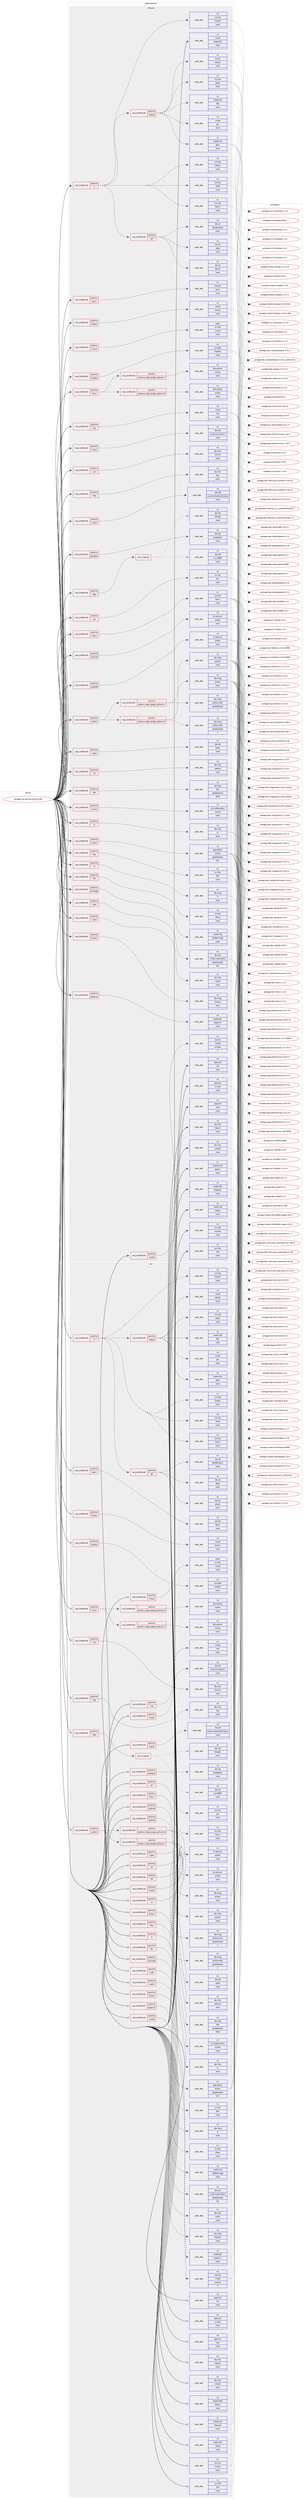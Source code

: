 digraph prolog {

# *************
# Graph options
# *************

newrank=true;
concentrate=true;
compound=true;
graph [rankdir=LR,fontname=Helvetica,fontsize=10,ranksep=1.5];#, ranksep=2.5, nodesep=0.2];
edge  [arrowhead=vee];
node  [fontname=Helvetica,fontsize=10];

# **********
# The ebuild
# **********

subgraph cluster_leftcol {
color=gray;
rank=same;
label=<<i>ebuild</i>>;
id [label="portage://sci-physics/root-6.20.08", color=red, width=4, href="../sci-physics/root-6.20.08.svg"];
}

# ****************
# The dependencies
# ****************

subgraph cluster_midcol {
color=gray;
label=<<i>dependencies</i>>;
subgraph cluster_compile {
fillcolor="#eeeeee";
style=filled;
label=<<i>compile</i>>;
subgraph cond3556 {
dependency11460 [label=<<TABLE BORDER="0" CELLBORDER="1" CELLSPACING="0" CELLPADDING="4"><TR><TD ROWSPAN="3" CELLPADDING="10">use_conditional</TD></TR><TR><TD>positive</TD></TR><TR><TD>R</TD></TR></TABLE>>, shape=none, color=red];
subgraph pack7807 {
dependency11461 [label=<<TABLE BORDER="0" CELLBORDER="1" CELLSPACING="0" CELLPADDING="4" WIDTH="220"><TR><TD ROWSPAN="6" CELLPADDING="30">pack_dep</TD></TR><TR><TD WIDTH="110">no</TD></TR><TR><TD>dev-lang</TD></TR><TR><TD>R</TD></TR><TR><TD>none</TD></TR><TR><TD></TD></TR></TABLE>>, shape=none, color=blue];
}
dependency11460:e -> dependency11461:w [weight=20,style="dashed",arrowhead="vee"];
}
id:e -> dependency11460:w [weight=20,style="solid",arrowhead="vee"];
subgraph cond3557 {
dependency11462 [label=<<TABLE BORDER="0" CELLBORDER="1" CELLSPACING="0" CELLPADDING="4"><TR><TD ROWSPAN="3" CELLPADDING="10">use_conditional</TD></TR><TR><TD>positive</TD></TR><TR><TD>X</TD></TR></TABLE>>, shape=none, color=red];
subgraph pack7808 {
dependency11463 [label=<<TABLE BORDER="0" CELLBORDER="1" CELLSPACING="0" CELLPADDING="4" WIDTH="220"><TR><TD ROWSPAN="6" CELLPADDING="30">pack_dep</TD></TR><TR><TD WIDTH="110">no</TD></TR><TR><TD>x11-libs</TD></TR><TR><TD>libX11</TD></TR><TR><TD>none</TD></TR><TR><TD></TD></TR></TABLE>>, shape=none, color=blue];
}
dependency11462:e -> dependency11463:w [weight=20,style="dashed",arrowhead="vee"];
subgraph pack7809 {
dependency11464 [label=<<TABLE BORDER="0" CELLBORDER="1" CELLSPACING="0" CELLPADDING="4" WIDTH="220"><TR><TD ROWSPAN="6" CELLPADDING="30">pack_dep</TD></TR><TR><TD WIDTH="110">no</TD></TR><TR><TD>x11-libs</TD></TR><TR><TD>libXext</TD></TR><TR><TD>none</TD></TR><TR><TD></TD></TR></TABLE>>, shape=none, color=blue];
}
dependency11462:e -> dependency11464:w [weight=20,style="dashed",arrowhead="vee"];
subgraph pack7810 {
dependency11465 [label=<<TABLE BORDER="0" CELLBORDER="1" CELLSPACING="0" CELLPADDING="4" WIDTH="220"><TR><TD ROWSPAN="6" CELLPADDING="30">pack_dep</TD></TR><TR><TD WIDTH="110">no</TD></TR><TR><TD>x11-libs</TD></TR><TR><TD>libXft</TD></TR><TR><TD>none</TD></TR><TR><TD></TD></TR></TABLE>>, shape=none, color=blue];
}
dependency11462:e -> dependency11465:w [weight=20,style="dashed",arrowhead="vee"];
subgraph pack7811 {
dependency11466 [label=<<TABLE BORDER="0" CELLBORDER="1" CELLSPACING="0" CELLPADDING="4" WIDTH="220"><TR><TD ROWSPAN="6" CELLPADDING="30">pack_dep</TD></TR><TR><TD WIDTH="110">no</TD></TR><TR><TD>x11-libs</TD></TR><TR><TD>libXpm</TD></TR><TR><TD>none</TD></TR><TR><TD></TD></TR></TABLE>>, shape=none, color=blue];
}
dependency11462:e -> dependency11466:w [weight=20,style="dashed",arrowhead="vee"];
subgraph cond3558 {
dependency11467 [label=<<TABLE BORDER="0" CELLBORDER="1" CELLSPACING="0" CELLPADDING="4"><TR><TD ROWSPAN="3" CELLPADDING="10">use_conditional</TD></TR><TR><TD>positive</TD></TR><TR><TD>opengl</TD></TR></TABLE>>, shape=none, color=red];
subgraph pack7812 {
dependency11468 [label=<<TABLE BORDER="0" CELLBORDER="1" CELLSPACING="0" CELLPADDING="4" WIDTH="220"><TR><TD ROWSPAN="6" CELLPADDING="30">pack_dep</TD></TR><TR><TD WIDTH="110">no</TD></TR><TR><TD>media-libs</TD></TR><TR><TD>ftgl</TD></TR><TR><TD>none</TD></TR><TR><TD></TD></TR></TABLE>>, shape=none, color=blue];
}
dependency11467:e -> dependency11468:w [weight=20,style="dashed",arrowhead="vee"];
subgraph pack7813 {
dependency11469 [label=<<TABLE BORDER="0" CELLBORDER="1" CELLSPACING="0" CELLPADDING="4" WIDTH="220"><TR><TD ROWSPAN="6" CELLPADDING="30">pack_dep</TD></TR><TR><TD WIDTH="110">no</TD></TR><TR><TD>media-libs</TD></TR><TR><TD>glew</TD></TR><TR><TD>none</TD></TR><TR><TD></TD></TR></TABLE>>, shape=none, color=blue];
}
dependency11467:e -> dependency11469:w [weight=20,style="dashed",arrowhead="vee"];
subgraph pack7814 {
dependency11470 [label=<<TABLE BORDER="0" CELLBORDER="1" CELLSPACING="0" CELLPADDING="4" WIDTH="220"><TR><TD ROWSPAN="6" CELLPADDING="30">pack_dep</TD></TR><TR><TD WIDTH="110">no</TD></TR><TR><TD>virtual</TD></TR><TR><TD>opengl</TD></TR><TR><TD>none</TD></TR><TR><TD></TD></TR></TABLE>>, shape=none, color=blue];
}
dependency11467:e -> dependency11470:w [weight=20,style="dashed",arrowhead="vee"];
subgraph pack7815 {
dependency11471 [label=<<TABLE BORDER="0" CELLBORDER="1" CELLSPACING="0" CELLPADDING="4" WIDTH="220"><TR><TD ROWSPAN="6" CELLPADDING="30">pack_dep</TD></TR><TR><TD WIDTH="110">no</TD></TR><TR><TD>virtual</TD></TR><TR><TD>glu</TD></TR><TR><TD>none</TD></TR><TR><TD></TD></TR></TABLE>>, shape=none, color=blue];
}
dependency11467:e -> dependency11471:w [weight=20,style="dashed",arrowhead="vee"];
subgraph pack7816 {
dependency11472 [label=<<TABLE BORDER="0" CELLBORDER="1" CELLSPACING="0" CELLPADDING="4" WIDTH="220"><TR><TD ROWSPAN="6" CELLPADDING="30">pack_dep</TD></TR><TR><TD WIDTH="110">no</TD></TR><TR><TD>x11-libs</TD></TR><TR><TD>gl2ps</TD></TR><TR><TD>none</TD></TR><TR><TD></TD></TR></TABLE>>, shape=none, color=blue];
}
dependency11467:e -> dependency11472:w [weight=20,style="dashed",arrowhead="vee"];
}
dependency11462:e -> dependency11467:w [weight=20,style="dashed",arrowhead="vee"];
subgraph cond3559 {
dependency11473 [label=<<TABLE BORDER="0" CELLBORDER="1" CELLSPACING="0" CELLPADDING="4"><TR><TD ROWSPAN="3" CELLPADDING="10">use_conditional</TD></TR><TR><TD>positive</TD></TR><TR><TD>qt5</TD></TR></TABLE>>, shape=none, color=red];
subgraph pack7817 {
dependency11474 [label=<<TABLE BORDER="0" CELLBORDER="1" CELLSPACING="0" CELLPADDING="4" WIDTH="220"><TR><TD ROWSPAN="6" CELLPADDING="30">pack_dep</TD></TR><TR><TD WIDTH="110">no</TD></TR><TR><TD>dev-qt</TD></TR><TR><TD>qtcore</TD></TR><TR><TD>none</TD></TR><TR><TD></TD></TR></TABLE>>, shape=none, color=blue];
}
dependency11473:e -> dependency11474:w [weight=20,style="dashed",arrowhead="vee"];
subgraph pack7818 {
dependency11475 [label=<<TABLE BORDER="0" CELLBORDER="1" CELLSPACING="0" CELLPADDING="4" WIDTH="220"><TR><TD ROWSPAN="6" CELLPADDING="30">pack_dep</TD></TR><TR><TD WIDTH="110">no</TD></TR><TR><TD>dev-qt</TD></TR><TR><TD>qtgui</TD></TR><TR><TD>none</TD></TR><TR><TD></TD></TR></TABLE>>, shape=none, color=blue];
}
dependency11473:e -> dependency11475:w [weight=20,style="dashed",arrowhead="vee"];
subgraph pack7819 {
dependency11476 [label=<<TABLE BORDER="0" CELLBORDER="1" CELLSPACING="0" CELLPADDING="4" WIDTH="220"><TR><TD ROWSPAN="6" CELLPADDING="30">pack_dep</TD></TR><TR><TD WIDTH="110">no</TD></TR><TR><TD>dev-qt</TD></TR><TR><TD>qtwebengine</TD></TR><TR><TD>none</TD></TR><TR><TD></TD></TR></TABLE>>, shape=none, color=blue];
}
dependency11473:e -> dependency11476:w [weight=20,style="dashed",arrowhead="vee"];
}
dependency11462:e -> dependency11473:w [weight=20,style="dashed",arrowhead="vee"];
}
id:e -> dependency11462:w [weight=20,style="solid",arrowhead="vee"];
subgraph cond3560 {
dependency11477 [label=<<TABLE BORDER="0" CELLBORDER="1" CELLSPACING="0" CELLPADDING="4"><TR><TD ROWSPAN="3" CELLPADDING="10">use_conditional</TD></TR><TR><TD>positive</TD></TR><TR><TD>asimage</TD></TR></TABLE>>, shape=none, color=red];
subgraph pack7820 {
dependency11478 [label=<<TABLE BORDER="0" CELLBORDER="1" CELLSPACING="0" CELLPADDING="4" WIDTH="220"><TR><TD ROWSPAN="6" CELLPADDING="30">pack_dep</TD></TR><TR><TD WIDTH="110">no</TD></TR><TR><TD>media-libs</TD></TR><TR><TD>libafterimage</TD></TR><TR><TD>none</TD></TR><TR><TD></TD></TR></TABLE>>, shape=none, color=blue];
}
dependency11477:e -> dependency11478:w [weight=20,style="dashed",arrowhead="vee"];
}
id:e -> dependency11477:w [weight=20,style="solid",arrowhead="vee"];
subgraph cond3561 {
dependency11479 [label=<<TABLE BORDER="0" CELLBORDER="1" CELLSPACING="0" CELLPADDING="4"><TR><TD ROWSPAN="3" CELLPADDING="10">use_conditional</TD></TR><TR><TD>positive</TD></TR><TR><TD>cuda</TD></TR></TABLE>>, shape=none, color=red];
subgraph pack7821 {
dependency11480 [label=<<TABLE BORDER="0" CELLBORDER="1" CELLSPACING="0" CELLPADDING="4" WIDTH="220"><TR><TD ROWSPAN="6" CELLPADDING="30">pack_dep</TD></TR><TR><TD WIDTH="110">no</TD></TR><TR><TD>dev-util</TD></TR><TR><TD>nvidia-cuda-toolkit</TD></TR><TR><TD>greaterequal</TD></TR><TR><TD>9.0</TD></TR></TABLE>>, shape=none, color=blue];
}
dependency11479:e -> dependency11480:w [weight=20,style="dashed",arrowhead="vee"];
}
id:e -> dependency11479:w [weight=20,style="solid",arrowhead="vee"];
subgraph cond3562 {
dependency11481 [label=<<TABLE BORDER="0" CELLBORDER="1" CELLSPACING="0" CELLPADDING="4"><TR><TD ROWSPAN="3" CELLPADDING="10">use_conditional</TD></TR><TR><TD>positive</TD></TR><TR><TD>cudnn</TD></TR></TABLE>>, shape=none, color=red];
subgraph pack7822 {
dependency11482 [label=<<TABLE BORDER="0" CELLBORDER="1" CELLSPACING="0" CELLPADDING="4" WIDTH="220"><TR><TD ROWSPAN="6" CELLPADDING="30">pack_dep</TD></TR><TR><TD WIDTH="110">no</TD></TR><TR><TD>dev-libs</TD></TR><TR><TD>cudnn</TD></TR><TR><TD>none</TD></TR><TR><TD></TD></TR></TABLE>>, shape=none, color=blue];
}
dependency11481:e -> dependency11482:w [weight=20,style="dashed",arrowhead="vee"];
}
id:e -> dependency11481:w [weight=20,style="solid",arrowhead="vee"];
subgraph cond3563 {
dependency11483 [label=<<TABLE BORDER="0" CELLBORDER="1" CELLSPACING="0" CELLPADDING="4"><TR><TD ROWSPAN="3" CELLPADDING="10">use_conditional</TD></TR><TR><TD>positive</TD></TR><TR><TD>davix</TD></TR></TABLE>>, shape=none, color=red];
subgraph pack7823 {
dependency11484 [label=<<TABLE BORDER="0" CELLBORDER="1" CELLSPACING="0" CELLPADDING="4" WIDTH="220"><TR><TD ROWSPAN="6" CELLPADDING="30">pack_dep</TD></TR><TR><TD WIDTH="110">no</TD></TR><TR><TD>net-libs</TD></TR><TR><TD>davix</TD></TR><TR><TD>none</TD></TR><TR><TD></TD></TR></TABLE>>, shape=none, color=blue];
}
dependency11483:e -> dependency11484:w [weight=20,style="dashed",arrowhead="vee"];
}
id:e -> dependency11483:w [weight=20,style="solid",arrowhead="vee"];
subgraph cond3564 {
dependency11485 [label=<<TABLE BORDER="0" CELLBORDER="1" CELLSPACING="0" CELLPADDING="4"><TR><TD ROWSPAN="3" CELLPADDING="10">use_conditional</TD></TR><TR><TD>positive</TD></TR><TR><TD>emacs</TD></TR></TABLE>>, shape=none, color=red];
subgraph pack7824 {
dependency11486 [label=<<TABLE BORDER="0" CELLBORDER="1" CELLSPACING="0" CELLPADDING="4" WIDTH="220"><TR><TD ROWSPAN="6" CELLPADDING="30">pack_dep</TD></TR><TR><TD WIDTH="110">no</TD></TR><TR><TD>app-editors</TD></TR><TR><TD>emacs</TD></TR><TR><TD>greaterequal</TD></TR><TR><TD>23.1</TD></TR></TABLE>>, shape=none, color=blue];
}
dependency11485:e -> dependency11486:w [weight=20,style="dashed",arrowhead="vee"];
}
id:e -> dependency11485:w [weight=20,style="solid",arrowhead="vee"];
subgraph cond3565 {
dependency11487 [label=<<TABLE BORDER="0" CELLBORDER="1" CELLSPACING="0" CELLPADDING="4"><TR><TD ROWSPAN="3" CELLPADDING="10">use_conditional</TD></TR><TR><TD>positive</TD></TR><TR><TD>fftw</TD></TR></TABLE>>, shape=none, color=red];
subgraph pack7825 {
dependency11488 [label=<<TABLE BORDER="0" CELLBORDER="1" CELLSPACING="0" CELLPADDING="4" WIDTH="220"><TR><TD ROWSPAN="6" CELLPADDING="30">pack_dep</TD></TR><TR><TD WIDTH="110">no</TD></TR><TR><TD>sci-libs</TD></TR><TR><TD>fftw</TD></TR><TR><TD>none</TD></TR><TR><TD></TD></TR></TABLE>>, shape=none, color=blue];
}
dependency11487:e -> dependency11488:w [weight=20,style="dashed",arrowhead="vee"];
}
id:e -> dependency11487:w [weight=20,style="solid",arrowhead="vee"];
subgraph cond3566 {
dependency11489 [label=<<TABLE BORDER="0" CELLBORDER="1" CELLSPACING="0" CELLPADDING="4"><TR><TD ROWSPAN="3" CELLPADDING="10">use_conditional</TD></TR><TR><TD>positive</TD></TR><TR><TD>fits</TD></TR></TABLE>>, shape=none, color=red];
subgraph pack7826 {
dependency11490 [label=<<TABLE BORDER="0" CELLBORDER="1" CELLSPACING="0" CELLPADDING="4" WIDTH="220"><TR><TD ROWSPAN="6" CELLPADDING="30">pack_dep</TD></TR><TR><TD WIDTH="110">no</TD></TR><TR><TD>sci-libs</TD></TR><TR><TD>cfitsio</TD></TR><TR><TD>none</TD></TR><TR><TD></TD></TR></TABLE>>, shape=none, color=blue];
}
dependency11489:e -> dependency11490:w [weight=20,style="dashed",arrowhead="vee"];
}
id:e -> dependency11489:w [weight=20,style="solid",arrowhead="vee"];
subgraph cond3567 {
dependency11491 [label=<<TABLE BORDER="0" CELLBORDER="1" CELLSPACING="0" CELLPADDING="4"><TR><TD ROWSPAN="3" CELLPADDING="10">use_conditional</TD></TR><TR><TD>positive</TD></TR><TR><TD>fortran</TD></TR></TABLE>>, shape=none, color=red];
subgraph pack7827 {
dependency11492 [label=<<TABLE BORDER="0" CELLBORDER="1" CELLSPACING="0" CELLPADDING="4" WIDTH="220"><TR><TD ROWSPAN="6" CELLPADDING="30">pack_dep</TD></TR><TR><TD WIDTH="110">no</TD></TR><TR><TD>dev-lang</TD></TR><TR><TD>cfortran</TD></TR><TR><TD>none</TD></TR><TR><TD></TD></TR></TABLE>>, shape=none, color=blue];
}
dependency11491:e -> dependency11492:w [weight=20,style="dashed",arrowhead="vee"];
}
id:e -> dependency11491:w [weight=20,style="solid",arrowhead="vee"];
subgraph cond3568 {
dependency11493 [label=<<TABLE BORDER="0" CELLBORDER="1" CELLSPACING="0" CELLPADDING="4"><TR><TD ROWSPAN="3" CELLPADDING="10">use_conditional</TD></TR><TR><TD>positive</TD></TR><TR><TD>fortran</TD></TR></TABLE>>, shape=none, color=red];
subgraph pack7828 {
dependency11494 [label=<<TABLE BORDER="0" CELLBORDER="1" CELLSPACING="0" CELLPADDING="4" WIDTH="220"><TR><TD ROWSPAN="6" CELLPADDING="30">pack_dep</TD></TR><TR><TD WIDTH="110">no</TD></TR><TR><TD>virtual</TD></TR><TR><TD>fortran</TD></TR><TR><TD>none</TD></TR><TR><TD></TD></TR></TABLE>>, shape=none, color=blue];
}
dependency11493:e -> dependency11494:w [weight=20,style="dashed",arrowhead="vee"];
}
id:e -> dependency11493:w [weight=20,style="solid",arrowhead="vee"];
subgraph cond3569 {
dependency11495 [label=<<TABLE BORDER="0" CELLBORDER="1" CELLSPACING="0" CELLPADDING="4"><TR><TD ROWSPAN="3" CELLPADDING="10">use_conditional</TD></TR><TR><TD>positive</TD></TR><TR><TD>graphviz</TD></TR></TABLE>>, shape=none, color=red];
subgraph pack7829 {
dependency11496 [label=<<TABLE BORDER="0" CELLBORDER="1" CELLSPACING="0" CELLPADDING="4" WIDTH="220"><TR><TD ROWSPAN="6" CELLPADDING="30">pack_dep</TD></TR><TR><TD WIDTH="110">no</TD></TR><TR><TD>media-gfx</TD></TR><TR><TD>graphviz</TD></TR><TR><TD>none</TD></TR><TR><TD></TD></TR></TABLE>>, shape=none, color=blue];
}
dependency11495:e -> dependency11496:w [weight=20,style="dashed",arrowhead="vee"];
}
id:e -> dependency11495:w [weight=20,style="solid",arrowhead="vee"];
subgraph cond3570 {
dependency11497 [label=<<TABLE BORDER="0" CELLBORDER="1" CELLSPACING="0" CELLPADDING="4"><TR><TD ROWSPAN="3" CELLPADDING="10">use_conditional</TD></TR><TR><TD>positive</TD></TR><TR><TD>gsl</TD></TR></TABLE>>, shape=none, color=red];
subgraph pack7830 {
dependency11498 [label=<<TABLE BORDER="0" CELLBORDER="1" CELLSPACING="0" CELLPADDING="4" WIDTH="220"><TR><TD ROWSPAN="6" CELLPADDING="30">pack_dep</TD></TR><TR><TD WIDTH="110">no</TD></TR><TR><TD>sci-libs</TD></TR><TR><TD>gsl</TD></TR><TR><TD>none</TD></TR><TR><TD></TD></TR></TABLE>>, shape=none, color=blue];
}
dependency11497:e -> dependency11498:w [weight=20,style="dashed",arrowhead="vee"];
}
id:e -> dependency11497:w [weight=20,style="solid",arrowhead="vee"];
subgraph cond3571 {
dependency11499 [label=<<TABLE BORDER="0" CELLBORDER="1" CELLSPACING="0" CELLPADDING="4"><TR><TD ROWSPAN="3" CELLPADDING="10">use_conditional</TD></TR><TR><TD>positive</TD></TR><TR><TD>http</TD></TR></TABLE>>, shape=none, color=red];
subgraph pack7831 {
dependency11500 [label=<<TABLE BORDER="0" CELLBORDER="1" CELLSPACING="0" CELLPADDING="4" WIDTH="220"><TR><TD ROWSPAN="6" CELLPADDING="30">pack_dep</TD></TR><TR><TD WIDTH="110">no</TD></TR><TR><TD>dev-libs</TD></TR><TR><TD>fcgi</TD></TR><TR><TD>none</TD></TR><TR><TD></TD></TR></TABLE>>, shape=none, color=blue];
}
dependency11499:e -> dependency11500:w [weight=20,style="dashed",arrowhead="vee"];
}
id:e -> dependency11499:w [weight=20,style="solid",arrowhead="vee"];
subgraph cond3572 {
dependency11501 [label=<<TABLE BORDER="0" CELLBORDER="1" CELLSPACING="0" CELLPADDING="4"><TR><TD ROWSPAN="3" CELLPADDING="10">use_conditional</TD></TR><TR><TD>positive</TD></TR><TR><TD>libcxx</TD></TR></TABLE>>, shape=none, color=red];
subgraph pack7832 {
dependency11502 [label=<<TABLE BORDER="0" CELLBORDER="1" CELLSPACING="0" CELLPADDING="4" WIDTH="220"><TR><TD ROWSPAN="6" CELLPADDING="30">pack_dep</TD></TR><TR><TD WIDTH="110">no</TD></TR><TR><TD>sys-libs</TD></TR><TR><TD>libcxx</TD></TR><TR><TD>none</TD></TR><TR><TD></TD></TR></TABLE>>, shape=none, color=blue];
}
dependency11501:e -> dependency11502:w [weight=20,style="dashed",arrowhead="vee"];
}
id:e -> dependency11501:w [weight=20,style="solid",arrowhead="vee"];
subgraph cond3573 {
dependency11503 [label=<<TABLE BORDER="0" CELLBORDER="1" CELLSPACING="0" CELLPADDING="4"><TR><TD ROWSPAN="3" CELLPADDING="10">use_conditional</TD></TR><TR><TD>positive</TD></TR><TR><TD>minuit</TD></TR></TABLE>>, shape=none, color=red];
subgraph pack7833 {
dependency11504 [label=<<TABLE BORDER="0" CELLBORDER="1" CELLSPACING="0" CELLPADDING="4" WIDTH="220"><TR><TD ROWSPAN="6" CELLPADDING="30">pack_dep</TD></TR><TR><TD WIDTH="110">weak</TD></TR><TR><TD>sci-libs</TD></TR><TR><TD>minuit</TD></TR><TR><TD>none</TD></TR><TR><TD></TD></TR></TABLE>>, shape=none, color=blue];
}
dependency11503:e -> dependency11504:w [weight=20,style="dashed",arrowhead="vee"];
}
id:e -> dependency11503:w [weight=20,style="solid",arrowhead="vee"];
subgraph cond3574 {
dependency11505 [label=<<TABLE BORDER="0" CELLBORDER="1" CELLSPACING="0" CELLPADDING="4"><TR><TD ROWSPAN="3" CELLPADDING="10">use_conditional</TD></TR><TR><TD>positive</TD></TR><TR><TD>mpi</TD></TR></TABLE>>, shape=none, color=red];
subgraph pack7834 {
dependency11506 [label=<<TABLE BORDER="0" CELLBORDER="1" CELLSPACING="0" CELLPADDING="4" WIDTH="220"><TR><TD ROWSPAN="6" CELLPADDING="30">pack_dep</TD></TR><TR><TD WIDTH="110">no</TD></TR><TR><TD>virtual</TD></TR><TR><TD>mpi</TD></TR><TR><TD>none</TD></TR><TR><TD></TD></TR></TABLE>>, shape=none, color=blue];
}
dependency11505:e -> dependency11506:w [weight=20,style="dashed",arrowhead="vee"];
}
id:e -> dependency11505:w [weight=20,style="solid",arrowhead="vee"];
subgraph cond3575 {
dependency11507 [label=<<TABLE BORDER="0" CELLBORDER="1" CELLSPACING="0" CELLPADDING="4"><TR><TD ROWSPAN="3" CELLPADDING="10">use_conditional</TD></TR><TR><TD>positive</TD></TR><TR><TD>mysql</TD></TR></TABLE>>, shape=none, color=red];
subgraph pack7835 {
dependency11508 [label=<<TABLE BORDER="0" CELLBORDER="1" CELLSPACING="0" CELLPADDING="4" WIDTH="220"><TR><TD ROWSPAN="6" CELLPADDING="30">pack_dep</TD></TR><TR><TD WIDTH="110">no</TD></TR><TR><TD>dev-db</TD></TR><TR><TD>mysql-connector-c</TD></TR><TR><TD>none</TD></TR><TR><TD></TD></TR></TABLE>>, shape=none, color=blue];
}
dependency11507:e -> dependency11508:w [weight=20,style="dashed",arrowhead="vee"];
}
id:e -> dependency11507:w [weight=20,style="solid",arrowhead="vee"];
subgraph cond3576 {
dependency11509 [label=<<TABLE BORDER="0" CELLBORDER="1" CELLSPACING="0" CELLPADDING="4"><TR><TD ROWSPAN="3" CELLPADDING="10">use_conditional</TD></TR><TR><TD>positive</TD></TR><TR><TD>odbc</TD></TR></TABLE>>, shape=none, color=red];
subgraph any86 {
dependency11510 [label=<<TABLE BORDER="0" CELLBORDER="1" CELLSPACING="0" CELLPADDING="4"><TR><TD CELLPADDING="10">any_of_group</TD></TR></TABLE>>, shape=none, color=red];subgraph pack7836 {
dependency11511 [label=<<TABLE BORDER="0" CELLBORDER="1" CELLSPACING="0" CELLPADDING="4" WIDTH="220"><TR><TD ROWSPAN="6" CELLPADDING="30">pack_dep</TD></TR><TR><TD WIDTH="110">no</TD></TR><TR><TD>dev-db</TD></TR><TR><TD>libiodbc</TD></TR><TR><TD>none</TD></TR><TR><TD></TD></TR></TABLE>>, shape=none, color=blue];
}
dependency11510:e -> dependency11511:w [weight=20,style="dotted",arrowhead="oinv"];
subgraph pack7837 {
dependency11512 [label=<<TABLE BORDER="0" CELLBORDER="1" CELLSPACING="0" CELLPADDING="4" WIDTH="220"><TR><TD ROWSPAN="6" CELLPADDING="30">pack_dep</TD></TR><TR><TD WIDTH="110">no</TD></TR><TR><TD>dev-db</TD></TR><TR><TD>unixODBC</TD></TR><TR><TD>none</TD></TR><TR><TD></TD></TR></TABLE>>, shape=none, color=blue];
}
dependency11510:e -> dependency11512:w [weight=20,style="dotted",arrowhead="oinv"];
}
dependency11509:e -> dependency11510:w [weight=20,style="dashed",arrowhead="vee"];
}
id:e -> dependency11509:w [weight=20,style="solid",arrowhead="vee"];
subgraph cond3577 {
dependency11513 [label=<<TABLE BORDER="0" CELLBORDER="1" CELLSPACING="0" CELLPADDING="4"><TR><TD ROWSPAN="3" CELLPADDING="10">use_conditional</TD></TR><TR><TD>positive</TD></TR><TR><TD>oracle</TD></TR></TABLE>>, shape=none, color=red];
subgraph pack7838 {
dependency11514 [label=<<TABLE BORDER="0" CELLBORDER="1" CELLSPACING="0" CELLPADDING="4" WIDTH="220"><TR><TD ROWSPAN="6" CELLPADDING="30">pack_dep</TD></TR><TR><TD WIDTH="110">no</TD></TR><TR><TD>dev-db</TD></TR><TR><TD>oracle-instantclient-basic</TD></TR><TR><TD>none</TD></TR><TR><TD></TD></TR></TABLE>>, shape=none, color=blue];
}
dependency11513:e -> dependency11514:w [weight=20,style="dashed",arrowhead="vee"];
}
id:e -> dependency11513:w [weight=20,style="solid",arrowhead="vee"];
subgraph cond3578 {
dependency11515 [label=<<TABLE BORDER="0" CELLBORDER="1" CELLSPACING="0" CELLPADDING="4"><TR><TD ROWSPAN="3" CELLPADDING="10">use_conditional</TD></TR><TR><TD>positive</TD></TR><TR><TD>postgres</TD></TR></TABLE>>, shape=none, color=red];
subgraph pack7839 {
dependency11516 [label=<<TABLE BORDER="0" CELLBORDER="1" CELLSPACING="0" CELLPADDING="4" WIDTH="220"><TR><TD ROWSPAN="6" CELLPADDING="30">pack_dep</TD></TR><TR><TD WIDTH="110">no</TD></TR><TR><TD>dev-db</TD></TR><TR><TD>postgresql</TD></TR><TR><TD>none</TD></TR><TR><TD></TD></TR></TABLE>>, shape=none, color=blue];
}
dependency11515:e -> dependency11516:w [weight=20,style="dashed",arrowhead="vee"];
}
id:e -> dependency11515:w [weight=20,style="solid",arrowhead="vee"];
subgraph cond3579 {
dependency11517 [label=<<TABLE BORDER="0" CELLBORDER="1" CELLSPACING="0" CELLPADDING="4"><TR><TD ROWSPAN="3" CELLPADDING="10">use_conditional</TD></TR><TR><TD>positive</TD></TR><TR><TD>pythia6</TD></TR></TABLE>>, shape=none, color=red];
subgraph pack7840 {
dependency11518 [label=<<TABLE BORDER="0" CELLBORDER="1" CELLSPACING="0" CELLPADDING="4" WIDTH="220"><TR><TD ROWSPAN="6" CELLPADDING="30">pack_dep</TD></TR><TR><TD WIDTH="110">no</TD></TR><TR><TD>sci-physics</TD></TR><TR><TD>pythia</TD></TR><TR><TD>none</TD></TR><TR><TD></TD></TR></TABLE>>, shape=none, color=blue];
}
dependency11517:e -> dependency11518:w [weight=20,style="dashed",arrowhead="vee"];
}
id:e -> dependency11517:w [weight=20,style="solid",arrowhead="vee"];
subgraph cond3580 {
dependency11519 [label=<<TABLE BORDER="0" CELLBORDER="1" CELLSPACING="0" CELLPADDING="4"><TR><TD ROWSPAN="3" CELLPADDING="10">use_conditional</TD></TR><TR><TD>positive</TD></TR><TR><TD>pythia8</TD></TR></TABLE>>, shape=none, color=red];
subgraph pack7841 {
dependency11520 [label=<<TABLE BORDER="0" CELLBORDER="1" CELLSPACING="0" CELLPADDING="4" WIDTH="220"><TR><TD ROWSPAN="6" CELLPADDING="30">pack_dep</TD></TR><TR><TD WIDTH="110">no</TD></TR><TR><TD>sci-physics</TD></TR><TR><TD>pythia</TD></TR><TR><TD>none</TD></TR><TR><TD></TD></TR></TABLE>>, shape=none, color=blue];
}
dependency11519:e -> dependency11520:w [weight=20,style="dashed",arrowhead="vee"];
}
id:e -> dependency11519:w [weight=20,style="solid",arrowhead="vee"];
subgraph cond3581 {
dependency11521 [label=<<TABLE BORDER="0" CELLBORDER="1" CELLSPACING="0" CELLPADDING="4"><TR><TD ROWSPAN="3" CELLPADDING="10">use_conditional</TD></TR><TR><TD>positive</TD></TR><TR><TD>python</TD></TR></TABLE>>, shape=none, color=red];
subgraph cond3582 {
dependency11522 [label=<<TABLE BORDER="0" CELLBORDER="1" CELLSPACING="0" CELLPADDING="4"><TR><TD ROWSPAN="3" CELLPADDING="10">use_conditional</TD></TR><TR><TD>positive</TD></TR><TR><TD>python_single_target_python3_7</TD></TR></TABLE>>, shape=none, color=red];
subgraph pack7842 {
dependency11523 [label=<<TABLE BORDER="0" CELLBORDER="1" CELLSPACING="0" CELLPADDING="4" WIDTH="220"><TR><TD ROWSPAN="6" CELLPADDING="30">pack_dep</TD></TR><TR><TD WIDTH="110">no</TD></TR><TR><TD>dev-lang</TD></TR><TR><TD>python</TD></TR><TR><TD>none</TD></TR><TR><TD></TD></TR></TABLE>>, shape=none, color=blue];
}
dependency11522:e -> dependency11523:w [weight=20,style="dashed",arrowhead="vee"];
subgraph pack7843 {
dependency11524 [label=<<TABLE BORDER="0" CELLBORDER="1" CELLSPACING="0" CELLPADDING="4" WIDTH="220"><TR><TD ROWSPAN="6" CELLPADDING="30">pack_dep</TD></TR><TR><TD WIDTH="110">no</TD></TR><TR><TD>dev-lang</TD></TR><TR><TD>python-exec</TD></TR><TR><TD>greaterequal</TD></TR><TR><TD>2</TD></TR></TABLE>>, shape=none, color=blue];
}
dependency11522:e -> dependency11524:w [weight=20,style="dashed",arrowhead="vee"];
}
dependency11521:e -> dependency11522:w [weight=20,style="dashed",arrowhead="vee"];
subgraph cond3583 {
dependency11525 [label=<<TABLE BORDER="0" CELLBORDER="1" CELLSPACING="0" CELLPADDING="4"><TR><TD ROWSPAN="3" CELLPADDING="10">use_conditional</TD></TR><TR><TD>positive</TD></TR><TR><TD>python_single_target_python3_8</TD></TR></TABLE>>, shape=none, color=red];
subgraph pack7844 {
dependency11526 [label=<<TABLE BORDER="0" CELLBORDER="1" CELLSPACING="0" CELLPADDING="4" WIDTH="220"><TR><TD ROWSPAN="6" CELLPADDING="30">pack_dep</TD></TR><TR><TD WIDTH="110">no</TD></TR><TR><TD>dev-lang</TD></TR><TR><TD>python</TD></TR><TR><TD>none</TD></TR><TR><TD></TD></TR></TABLE>>, shape=none, color=blue];
}
dependency11525:e -> dependency11526:w [weight=20,style="dashed",arrowhead="vee"];
subgraph pack7845 {
dependency11527 [label=<<TABLE BORDER="0" CELLBORDER="1" CELLSPACING="0" CELLPADDING="4" WIDTH="220"><TR><TD ROWSPAN="6" CELLPADDING="30">pack_dep</TD></TR><TR><TD WIDTH="110">no</TD></TR><TR><TD>dev-lang</TD></TR><TR><TD>python-exec</TD></TR><TR><TD>greaterequal</TD></TR><TR><TD>2</TD></TR></TABLE>>, shape=none, color=blue];
}
dependency11525:e -> dependency11527:w [weight=20,style="dashed",arrowhead="vee"];
}
dependency11521:e -> dependency11525:w [weight=20,style="dashed",arrowhead="vee"];
}
id:e -> dependency11521:w [weight=20,style="solid",arrowhead="vee"];
subgraph cond3584 {
dependency11528 [label=<<TABLE BORDER="0" CELLBORDER="1" CELLSPACING="0" CELLPADDING="4"><TR><TD ROWSPAN="3" CELLPADDING="10">use_conditional</TD></TR><TR><TD>positive</TD></TR><TR><TD>shadow</TD></TR></TABLE>>, shape=none, color=red];
subgraph pack7846 {
dependency11529 [label=<<TABLE BORDER="0" CELLBORDER="1" CELLSPACING="0" CELLPADDING="4" WIDTH="220"><TR><TD ROWSPAN="6" CELLPADDING="30">pack_dep</TD></TR><TR><TD WIDTH="110">no</TD></TR><TR><TD>sys-apps</TD></TR><TR><TD>shadow</TD></TR><TR><TD>none</TD></TR><TR><TD></TD></TR></TABLE>>, shape=none, color=blue];
}
dependency11528:e -> dependency11529:w [weight=20,style="dashed",arrowhead="vee"];
}
id:e -> dependency11528:w [weight=20,style="solid",arrowhead="vee"];
subgraph cond3585 {
dependency11530 [label=<<TABLE BORDER="0" CELLBORDER="1" CELLSPACING="0" CELLPADDING="4"><TR><TD ROWSPAN="3" CELLPADDING="10">use_conditional</TD></TR><TR><TD>positive</TD></TR><TR><TD>sqlite</TD></TR></TABLE>>, shape=none, color=red];
subgraph pack7847 {
dependency11531 [label=<<TABLE BORDER="0" CELLBORDER="1" CELLSPACING="0" CELLPADDING="4" WIDTH="220"><TR><TD ROWSPAN="6" CELLPADDING="30">pack_dep</TD></TR><TR><TD WIDTH="110">no</TD></TR><TR><TD>dev-db</TD></TR><TR><TD>sqlite</TD></TR><TR><TD>none</TD></TR><TR><TD></TD></TR></TABLE>>, shape=none, color=blue];
}
dependency11530:e -> dependency11531:w [weight=20,style="dashed",arrowhead="vee"];
}
id:e -> dependency11530:w [weight=20,style="solid",arrowhead="vee"];
subgraph cond3586 {
dependency11532 [label=<<TABLE BORDER="0" CELLBORDER="1" CELLSPACING="0" CELLPADDING="4"><TR><TD ROWSPAN="3" CELLPADDING="10">use_conditional</TD></TR><TR><TD>positive</TD></TR><TR><TD>ssl</TD></TR></TABLE>>, shape=none, color=red];
subgraph pack7848 {
dependency11533 [label=<<TABLE BORDER="0" CELLBORDER="1" CELLSPACING="0" CELLPADDING="4" WIDTH="220"><TR><TD ROWSPAN="6" CELLPADDING="30">pack_dep</TD></TR><TR><TD WIDTH="110">no</TD></TR><TR><TD>dev-libs</TD></TR><TR><TD>openssl</TD></TR><TR><TD>none</TD></TR><TR><TD></TD></TR></TABLE>>, shape=none, color=blue];
}
dependency11532:e -> dependency11533:w [weight=20,style="dashed",arrowhead="vee"];
}
id:e -> dependency11532:w [weight=20,style="solid",arrowhead="vee"];
subgraph cond3587 {
dependency11534 [label=<<TABLE BORDER="0" CELLBORDER="1" CELLSPACING="0" CELLPADDING="4"><TR><TD ROWSPAN="3" CELLPADDING="10">use_conditional</TD></TR><TR><TD>positive</TD></TR><TR><TD>tbb</TD></TR></TABLE>>, shape=none, color=red];
subgraph pack7849 {
dependency11535 [label=<<TABLE BORDER="0" CELLBORDER="1" CELLSPACING="0" CELLPADDING="4" WIDTH="220"><TR><TD ROWSPAN="6" CELLPADDING="30">pack_dep</TD></TR><TR><TD WIDTH="110">no</TD></TR><TR><TD>dev-cpp</TD></TR><TR><TD>tbb</TD></TR><TR><TD>greaterequal</TD></TR><TR><TD>2018</TD></TR></TABLE>>, shape=none, color=blue];
}
dependency11534:e -> dependency11535:w [weight=20,style="dashed",arrowhead="vee"];
}
id:e -> dependency11534:w [weight=20,style="solid",arrowhead="vee"];
subgraph cond3588 {
dependency11536 [label=<<TABLE BORDER="0" CELLBORDER="1" CELLSPACING="0" CELLPADDING="4"><TR><TD ROWSPAN="3" CELLPADDING="10">use_conditional</TD></TR><TR><TD>positive</TD></TR><TR><TD>tmva</TD></TR></TABLE>>, shape=none, color=red];
subgraph cond3589 {
dependency11537 [label=<<TABLE BORDER="0" CELLBORDER="1" CELLSPACING="0" CELLPADDING="4"><TR><TD ROWSPAN="3" CELLPADDING="10">use_conditional</TD></TR><TR><TD>positive</TD></TR><TR><TD>python_single_target_python3_7</TD></TR></TABLE>>, shape=none, color=red];
subgraph pack7850 {
dependency11538 [label=<<TABLE BORDER="0" CELLBORDER="1" CELLSPACING="0" CELLPADDING="4" WIDTH="220"><TR><TD ROWSPAN="6" CELLPADDING="30">pack_dep</TD></TR><TR><TD WIDTH="110">no</TD></TR><TR><TD>dev-python</TD></TR><TR><TD>numpy</TD></TR><TR><TD>none</TD></TR><TR><TD></TD></TR></TABLE>>, shape=none, color=blue];
}
dependency11537:e -> dependency11538:w [weight=20,style="dashed",arrowhead="vee"];
}
dependency11536:e -> dependency11537:w [weight=20,style="dashed",arrowhead="vee"];
subgraph cond3590 {
dependency11539 [label=<<TABLE BORDER="0" CELLBORDER="1" CELLSPACING="0" CELLPADDING="4"><TR><TD ROWSPAN="3" CELLPADDING="10">use_conditional</TD></TR><TR><TD>positive</TD></TR><TR><TD>python_single_target_python3_8</TD></TR></TABLE>>, shape=none, color=red];
subgraph pack7851 {
dependency11540 [label=<<TABLE BORDER="0" CELLBORDER="1" CELLSPACING="0" CELLPADDING="4" WIDTH="220"><TR><TD ROWSPAN="6" CELLPADDING="30">pack_dep</TD></TR><TR><TD WIDTH="110">no</TD></TR><TR><TD>dev-python</TD></TR><TR><TD>numpy</TD></TR><TR><TD>none</TD></TR><TR><TD></TD></TR></TABLE>>, shape=none, color=blue];
}
dependency11539:e -> dependency11540:w [weight=20,style="dashed",arrowhead="vee"];
}
dependency11536:e -> dependency11539:w [weight=20,style="dashed",arrowhead="vee"];
}
id:e -> dependency11536:w [weight=20,style="solid",arrowhead="vee"];
subgraph cond3591 {
dependency11541 [label=<<TABLE BORDER="0" CELLBORDER="1" CELLSPACING="0" CELLPADDING="4"><TR><TD ROWSPAN="3" CELLPADDING="10">use_conditional</TD></TR><TR><TD>positive</TD></TR><TR><TD>unuran</TD></TR></TABLE>>, shape=none, color=red];
subgraph pack7852 {
dependency11542 [label=<<TABLE BORDER="0" CELLBORDER="1" CELLSPACING="0" CELLPADDING="4" WIDTH="220"><TR><TD ROWSPAN="6" CELLPADDING="30">pack_dep</TD></TR><TR><TD WIDTH="110">no</TD></TR><TR><TD>sci-mathematics</TD></TR><TR><TD>unuran</TD></TR><TR><TD>none</TD></TR><TR><TD></TD></TR></TABLE>>, shape=none, color=blue];
}
dependency11541:e -> dependency11542:w [weight=20,style="dashed",arrowhead="vee"];
}
id:e -> dependency11541:w [weight=20,style="solid",arrowhead="vee"];
subgraph cond3592 {
dependency11543 [label=<<TABLE BORDER="0" CELLBORDER="1" CELLSPACING="0" CELLPADDING="4"><TR><TD ROWSPAN="3" CELLPADDING="10">use_conditional</TD></TR><TR><TD>positive</TD></TR><TR><TD>vc</TD></TR></TABLE>>, shape=none, color=red];
subgraph pack7853 {
dependency11544 [label=<<TABLE BORDER="0" CELLBORDER="1" CELLSPACING="0" CELLPADDING="4" WIDTH="220"><TR><TD ROWSPAN="6" CELLPADDING="30">pack_dep</TD></TR><TR><TD WIDTH="110">no</TD></TR><TR><TD>dev-libs</TD></TR><TR><TD>vc</TD></TR><TR><TD>none</TD></TR><TR><TD></TD></TR></TABLE>>, shape=none, color=blue];
}
dependency11543:e -> dependency11544:w [weight=20,style="dashed",arrowhead="vee"];
}
id:e -> dependency11543:w [weight=20,style="solid",arrowhead="vee"];
subgraph cond3593 {
dependency11545 [label=<<TABLE BORDER="0" CELLBORDER="1" CELLSPACING="0" CELLPADDING="4"><TR><TD ROWSPAN="3" CELLPADDING="10">use_conditional</TD></TR><TR><TD>positive</TD></TR><TR><TD>xml</TD></TR></TABLE>>, shape=none, color=red];
subgraph pack7854 {
dependency11546 [label=<<TABLE BORDER="0" CELLBORDER="1" CELLSPACING="0" CELLPADDING="4" WIDTH="220"><TR><TD ROWSPAN="6" CELLPADDING="30">pack_dep</TD></TR><TR><TD WIDTH="110">no</TD></TR><TR><TD>dev-libs</TD></TR><TR><TD>libxml2</TD></TR><TR><TD>none</TD></TR><TR><TD></TD></TR></TABLE>>, shape=none, color=blue];
}
dependency11545:e -> dependency11546:w [weight=20,style="dashed",arrowhead="vee"];
}
id:e -> dependency11545:w [weight=20,style="solid",arrowhead="vee"];
subgraph cond3594 {
dependency11547 [label=<<TABLE BORDER="0" CELLBORDER="1" CELLSPACING="0" CELLPADDING="4"><TR><TD ROWSPAN="3" CELLPADDING="10">use_conditional</TD></TR><TR><TD>positive</TD></TR><TR><TD>xrootd</TD></TR></TABLE>>, shape=none, color=red];
subgraph pack7855 {
dependency11548 [label=<<TABLE BORDER="0" CELLBORDER="1" CELLSPACING="0" CELLPADDING="4" WIDTH="220"><TR><TD ROWSPAN="6" CELLPADDING="30">pack_dep</TD></TR><TR><TD WIDTH="110">no</TD></TR><TR><TD>net-libs</TD></TR><TR><TD>xrootd</TD></TR><TR><TD>smaller</TD></TR><TR><TD>5</TD></TR></TABLE>>, shape=none, color=blue];
}
dependency11547:e -> dependency11548:w [weight=20,style="dashed",arrowhead="vee"];
}
id:e -> dependency11547:w [weight=20,style="solid",arrowhead="vee"];
subgraph pack7856 {
dependency11549 [label=<<TABLE BORDER="0" CELLBORDER="1" CELLSPACING="0" CELLPADDING="4" WIDTH="220"><TR><TD ROWSPAN="6" CELLPADDING="30">pack_dep</TD></TR><TR><TD WIDTH="110">no</TD></TR><TR><TD>app-arch</TD></TR><TR><TD>lz4</TD></TR><TR><TD>none</TD></TR><TR><TD></TD></TR></TABLE>>, shape=none, color=blue];
}
id:e -> dependency11549:w [weight=20,style="solid",arrowhead="vee"];
subgraph pack7857 {
dependency11550 [label=<<TABLE BORDER="0" CELLBORDER="1" CELLSPACING="0" CELLPADDING="4" WIDTH="220"><TR><TD ROWSPAN="6" CELLPADDING="30">pack_dep</TD></TR><TR><TD WIDTH="110">no</TD></TR><TR><TD>app-arch</TD></TR><TR><TD>xz-utils</TD></TR><TR><TD>none</TD></TR><TR><TD></TD></TR></TABLE>>, shape=none, color=blue];
}
id:e -> dependency11550:w [weight=20,style="solid",arrowhead="vee"];
subgraph pack7858 {
dependency11551 [label=<<TABLE BORDER="0" CELLBORDER="1" CELLSPACING="0" CELLPADDING="4" WIDTH="220"><TR><TD ROWSPAN="6" CELLPADDING="30">pack_dep</TD></TR><TR><TD WIDTH="110">no</TD></TR><TR><TD>app-arch</TD></TR><TR><TD>zstd</TD></TR><TR><TD>none</TD></TR><TR><TD></TD></TR></TABLE>>, shape=none, color=blue];
}
id:e -> dependency11551:w [weight=20,style="solid",arrowhead="vee"];
subgraph pack7859 {
dependency11552 [label=<<TABLE BORDER="0" CELLBORDER="1" CELLSPACING="0" CELLPADDING="4" WIDTH="220"><TR><TD ROWSPAN="6" CELLPADDING="30">pack_dep</TD></TR><TR><TD WIDTH="110">no</TD></TR><TR><TD>dev-libs</TD></TR><TR><TD>libpcre</TD></TR><TR><TD>none</TD></TR><TR><TD></TD></TR></TABLE>>, shape=none, color=blue];
}
id:e -> dependency11552:w [weight=20,style="solid",arrowhead="vee"];
subgraph pack7860 {
dependency11553 [label=<<TABLE BORDER="0" CELLBORDER="1" CELLSPACING="0" CELLPADDING="4" WIDTH="220"><TR><TD ROWSPAN="6" CELLPADDING="30">pack_dep</TD></TR><TR><TD WIDTH="110">no</TD></TR><TR><TD>dev-libs</TD></TR><TR><TD>xxhash</TD></TR><TR><TD>none</TD></TR><TR><TD></TD></TR></TABLE>>, shape=none, color=blue];
}
id:e -> dependency11553:w [weight=20,style="solid",arrowhead="vee"];
subgraph pack7861 {
dependency11554 [label=<<TABLE BORDER="0" CELLBORDER="1" CELLSPACING="0" CELLPADDING="4" WIDTH="220"><TR><TD ROWSPAN="6" CELLPADDING="30">pack_dep</TD></TR><TR><TD WIDTH="110">no</TD></TR><TR><TD>media-fonts</TD></TR><TR><TD>dejavu</TD></TR><TR><TD>none</TD></TR><TR><TD></TD></TR></TABLE>>, shape=none, color=blue];
}
id:e -> dependency11554:w [weight=20,style="solid",arrowhead="vee"];
subgraph pack7862 {
dependency11555 [label=<<TABLE BORDER="0" CELLBORDER="1" CELLSPACING="0" CELLPADDING="4" WIDTH="220"><TR><TD ROWSPAN="6" CELLPADDING="30">pack_dep</TD></TR><TR><TD WIDTH="110">no</TD></TR><TR><TD>media-libs</TD></TR><TR><TD>freetype</TD></TR><TR><TD>none</TD></TR><TR><TD></TD></TR></TABLE>>, shape=none, color=blue];
}
id:e -> dependency11555:w [weight=20,style="solid",arrowhead="vee"];
subgraph pack7863 {
dependency11556 [label=<<TABLE BORDER="0" CELLBORDER="1" CELLSPACING="0" CELLPADDING="4" WIDTH="220"><TR><TD ROWSPAN="6" CELLPADDING="30">pack_dep</TD></TR><TR><TD WIDTH="110">no</TD></TR><TR><TD>media-libs</TD></TR><TR><TD>libpng</TD></TR><TR><TD>none</TD></TR><TR><TD></TD></TR></TABLE>>, shape=none, color=blue];
}
id:e -> dependency11556:w [weight=20,style="solid",arrowhead="vee"];
subgraph pack7864 {
dependency11557 [label=<<TABLE BORDER="0" CELLBORDER="1" CELLSPACING="0" CELLPADDING="4" WIDTH="220"><TR><TD ROWSPAN="6" CELLPADDING="30">pack_dep</TD></TR><TR><TD WIDTH="110">no</TD></TR><TR><TD>sys-libs</TD></TR><TR><TD>ncurses</TD></TR><TR><TD>none</TD></TR><TR><TD></TD></TR></TABLE>>, shape=none, color=blue];
}
id:e -> dependency11557:w [weight=20,style="solid",arrowhead="vee"];
subgraph pack7865 {
dependency11558 [label=<<TABLE BORDER="0" CELLBORDER="1" CELLSPACING="0" CELLPADDING="4" WIDTH="220"><TR><TD ROWSPAN="6" CELLPADDING="30">pack_dep</TD></TR><TR><TD WIDTH="110">no</TD></TR><TR><TD>sys-libs</TD></TR><TR><TD>zlib</TD></TR><TR><TD>none</TD></TR><TR><TD></TD></TR></TABLE>>, shape=none, color=blue];
}
id:e -> dependency11558:w [weight=20,style="solid",arrowhead="vee"];
subgraph pack7866 {
dependency11559 [label=<<TABLE BORDER="0" CELLBORDER="1" CELLSPACING="0" CELLPADDING="4" WIDTH="220"><TR><TD ROWSPAN="6" CELLPADDING="30">pack_dep</TD></TR><TR><TD WIDTH="110">no</TD></TR><TR><TD>virtual</TD></TR><TR><TD>pkgconfig</TD></TR><TR><TD>none</TD></TR><TR><TD></TD></TR></TABLE>>, shape=none, color=blue];
}
id:e -> dependency11559:w [weight=20,style="solid",arrowhead="vee"];
}
subgraph cluster_compileandrun {
fillcolor="#eeeeee";
style=filled;
label=<<i>compile and run</i>>;
}
subgraph cluster_run {
fillcolor="#eeeeee";
style=filled;
label=<<i>run</i>>;
subgraph cond3595 {
dependency11560 [label=<<TABLE BORDER="0" CELLBORDER="1" CELLSPACING="0" CELLPADDING="4"><TR><TD ROWSPAN="3" CELLPADDING="10">use_conditional</TD></TR><TR><TD>positive</TD></TR><TR><TD>R</TD></TR></TABLE>>, shape=none, color=red];
subgraph pack7867 {
dependency11561 [label=<<TABLE BORDER="0" CELLBORDER="1" CELLSPACING="0" CELLPADDING="4" WIDTH="220"><TR><TD ROWSPAN="6" CELLPADDING="30">pack_dep</TD></TR><TR><TD WIDTH="110">no</TD></TR><TR><TD>dev-lang</TD></TR><TR><TD>R</TD></TR><TR><TD>none</TD></TR><TR><TD></TD></TR></TABLE>>, shape=none, color=blue];
}
dependency11560:e -> dependency11561:w [weight=20,style="dashed",arrowhead="vee"];
}
id:e -> dependency11560:w [weight=20,style="solid",arrowhead="odot"];
subgraph cond3596 {
dependency11562 [label=<<TABLE BORDER="0" CELLBORDER="1" CELLSPACING="0" CELLPADDING="4"><TR><TD ROWSPAN="3" CELLPADDING="10">use_conditional</TD></TR><TR><TD>positive</TD></TR><TR><TD>X</TD></TR></TABLE>>, shape=none, color=red];
subgraph pack7868 {
dependency11563 [label=<<TABLE BORDER="0" CELLBORDER="1" CELLSPACING="0" CELLPADDING="4" WIDTH="220"><TR><TD ROWSPAN="6" CELLPADDING="30">pack_dep</TD></TR><TR><TD WIDTH="110">no</TD></TR><TR><TD>x11-libs</TD></TR><TR><TD>libX11</TD></TR><TR><TD>none</TD></TR><TR><TD></TD></TR></TABLE>>, shape=none, color=blue];
}
dependency11562:e -> dependency11563:w [weight=20,style="dashed",arrowhead="vee"];
subgraph pack7869 {
dependency11564 [label=<<TABLE BORDER="0" CELLBORDER="1" CELLSPACING="0" CELLPADDING="4" WIDTH="220"><TR><TD ROWSPAN="6" CELLPADDING="30">pack_dep</TD></TR><TR><TD WIDTH="110">no</TD></TR><TR><TD>x11-libs</TD></TR><TR><TD>libXext</TD></TR><TR><TD>none</TD></TR><TR><TD></TD></TR></TABLE>>, shape=none, color=blue];
}
dependency11562:e -> dependency11564:w [weight=20,style="dashed",arrowhead="vee"];
subgraph pack7870 {
dependency11565 [label=<<TABLE BORDER="0" CELLBORDER="1" CELLSPACING="0" CELLPADDING="4" WIDTH="220"><TR><TD ROWSPAN="6" CELLPADDING="30">pack_dep</TD></TR><TR><TD WIDTH="110">no</TD></TR><TR><TD>x11-libs</TD></TR><TR><TD>libXft</TD></TR><TR><TD>none</TD></TR><TR><TD></TD></TR></TABLE>>, shape=none, color=blue];
}
dependency11562:e -> dependency11565:w [weight=20,style="dashed",arrowhead="vee"];
subgraph pack7871 {
dependency11566 [label=<<TABLE BORDER="0" CELLBORDER="1" CELLSPACING="0" CELLPADDING="4" WIDTH="220"><TR><TD ROWSPAN="6" CELLPADDING="30">pack_dep</TD></TR><TR><TD WIDTH="110">no</TD></TR><TR><TD>x11-libs</TD></TR><TR><TD>libXpm</TD></TR><TR><TD>none</TD></TR><TR><TD></TD></TR></TABLE>>, shape=none, color=blue];
}
dependency11562:e -> dependency11566:w [weight=20,style="dashed",arrowhead="vee"];
subgraph cond3597 {
dependency11567 [label=<<TABLE BORDER="0" CELLBORDER="1" CELLSPACING="0" CELLPADDING="4"><TR><TD ROWSPAN="3" CELLPADDING="10">use_conditional</TD></TR><TR><TD>positive</TD></TR><TR><TD>opengl</TD></TR></TABLE>>, shape=none, color=red];
subgraph pack7872 {
dependency11568 [label=<<TABLE BORDER="0" CELLBORDER="1" CELLSPACING="0" CELLPADDING="4" WIDTH="220"><TR><TD ROWSPAN="6" CELLPADDING="30">pack_dep</TD></TR><TR><TD WIDTH="110">no</TD></TR><TR><TD>media-libs</TD></TR><TR><TD>ftgl</TD></TR><TR><TD>none</TD></TR><TR><TD></TD></TR></TABLE>>, shape=none, color=blue];
}
dependency11567:e -> dependency11568:w [weight=20,style="dashed",arrowhead="vee"];
subgraph pack7873 {
dependency11569 [label=<<TABLE BORDER="0" CELLBORDER="1" CELLSPACING="0" CELLPADDING="4" WIDTH="220"><TR><TD ROWSPAN="6" CELLPADDING="30">pack_dep</TD></TR><TR><TD WIDTH="110">no</TD></TR><TR><TD>media-libs</TD></TR><TR><TD>glew</TD></TR><TR><TD>none</TD></TR><TR><TD></TD></TR></TABLE>>, shape=none, color=blue];
}
dependency11567:e -> dependency11569:w [weight=20,style="dashed",arrowhead="vee"];
subgraph pack7874 {
dependency11570 [label=<<TABLE BORDER="0" CELLBORDER="1" CELLSPACING="0" CELLPADDING="4" WIDTH="220"><TR><TD ROWSPAN="6" CELLPADDING="30">pack_dep</TD></TR><TR><TD WIDTH="110">no</TD></TR><TR><TD>virtual</TD></TR><TR><TD>opengl</TD></TR><TR><TD>none</TD></TR><TR><TD></TD></TR></TABLE>>, shape=none, color=blue];
}
dependency11567:e -> dependency11570:w [weight=20,style="dashed",arrowhead="vee"];
subgraph pack7875 {
dependency11571 [label=<<TABLE BORDER="0" CELLBORDER="1" CELLSPACING="0" CELLPADDING="4" WIDTH="220"><TR><TD ROWSPAN="6" CELLPADDING="30">pack_dep</TD></TR><TR><TD WIDTH="110">no</TD></TR><TR><TD>virtual</TD></TR><TR><TD>glu</TD></TR><TR><TD>none</TD></TR><TR><TD></TD></TR></TABLE>>, shape=none, color=blue];
}
dependency11567:e -> dependency11571:w [weight=20,style="dashed",arrowhead="vee"];
subgraph pack7876 {
dependency11572 [label=<<TABLE BORDER="0" CELLBORDER="1" CELLSPACING="0" CELLPADDING="4" WIDTH="220"><TR><TD ROWSPAN="6" CELLPADDING="30">pack_dep</TD></TR><TR><TD WIDTH="110">no</TD></TR><TR><TD>x11-libs</TD></TR><TR><TD>gl2ps</TD></TR><TR><TD>none</TD></TR><TR><TD></TD></TR></TABLE>>, shape=none, color=blue];
}
dependency11567:e -> dependency11572:w [weight=20,style="dashed",arrowhead="vee"];
}
dependency11562:e -> dependency11567:w [weight=20,style="dashed",arrowhead="vee"];
subgraph cond3598 {
dependency11573 [label=<<TABLE BORDER="0" CELLBORDER="1" CELLSPACING="0" CELLPADDING="4"><TR><TD ROWSPAN="3" CELLPADDING="10">use_conditional</TD></TR><TR><TD>positive</TD></TR><TR><TD>qt5</TD></TR></TABLE>>, shape=none, color=red];
subgraph pack7877 {
dependency11574 [label=<<TABLE BORDER="0" CELLBORDER="1" CELLSPACING="0" CELLPADDING="4" WIDTH="220"><TR><TD ROWSPAN="6" CELLPADDING="30">pack_dep</TD></TR><TR><TD WIDTH="110">no</TD></TR><TR><TD>dev-qt</TD></TR><TR><TD>qtcore</TD></TR><TR><TD>none</TD></TR><TR><TD></TD></TR></TABLE>>, shape=none, color=blue];
}
dependency11573:e -> dependency11574:w [weight=20,style="dashed",arrowhead="vee"];
subgraph pack7878 {
dependency11575 [label=<<TABLE BORDER="0" CELLBORDER="1" CELLSPACING="0" CELLPADDING="4" WIDTH="220"><TR><TD ROWSPAN="6" CELLPADDING="30">pack_dep</TD></TR><TR><TD WIDTH="110">no</TD></TR><TR><TD>dev-qt</TD></TR><TR><TD>qtgui</TD></TR><TR><TD>none</TD></TR><TR><TD></TD></TR></TABLE>>, shape=none, color=blue];
}
dependency11573:e -> dependency11575:w [weight=20,style="dashed",arrowhead="vee"];
subgraph pack7879 {
dependency11576 [label=<<TABLE BORDER="0" CELLBORDER="1" CELLSPACING="0" CELLPADDING="4" WIDTH="220"><TR><TD ROWSPAN="6" CELLPADDING="30">pack_dep</TD></TR><TR><TD WIDTH="110">no</TD></TR><TR><TD>dev-qt</TD></TR><TR><TD>qtwebengine</TD></TR><TR><TD>none</TD></TR><TR><TD></TD></TR></TABLE>>, shape=none, color=blue];
}
dependency11573:e -> dependency11576:w [weight=20,style="dashed",arrowhead="vee"];
}
dependency11562:e -> dependency11573:w [weight=20,style="dashed",arrowhead="vee"];
}
id:e -> dependency11562:w [weight=20,style="solid",arrowhead="odot"];
subgraph cond3599 {
dependency11577 [label=<<TABLE BORDER="0" CELLBORDER="1" CELLSPACING="0" CELLPADDING="4"><TR><TD ROWSPAN="3" CELLPADDING="10">use_conditional</TD></TR><TR><TD>positive</TD></TR><TR><TD>asimage</TD></TR></TABLE>>, shape=none, color=red];
subgraph pack7880 {
dependency11578 [label=<<TABLE BORDER="0" CELLBORDER="1" CELLSPACING="0" CELLPADDING="4" WIDTH="220"><TR><TD ROWSPAN="6" CELLPADDING="30">pack_dep</TD></TR><TR><TD WIDTH="110">no</TD></TR><TR><TD>media-libs</TD></TR><TR><TD>libafterimage</TD></TR><TR><TD>none</TD></TR><TR><TD></TD></TR></TABLE>>, shape=none, color=blue];
}
dependency11577:e -> dependency11578:w [weight=20,style="dashed",arrowhead="vee"];
}
id:e -> dependency11577:w [weight=20,style="solid",arrowhead="odot"];
subgraph cond3600 {
dependency11579 [label=<<TABLE BORDER="0" CELLBORDER="1" CELLSPACING="0" CELLPADDING="4"><TR><TD ROWSPAN="3" CELLPADDING="10">use_conditional</TD></TR><TR><TD>positive</TD></TR><TR><TD>cuda</TD></TR></TABLE>>, shape=none, color=red];
subgraph pack7881 {
dependency11580 [label=<<TABLE BORDER="0" CELLBORDER="1" CELLSPACING="0" CELLPADDING="4" WIDTH="220"><TR><TD ROWSPAN="6" CELLPADDING="30">pack_dep</TD></TR><TR><TD WIDTH="110">no</TD></TR><TR><TD>dev-util</TD></TR><TR><TD>nvidia-cuda-toolkit</TD></TR><TR><TD>greaterequal</TD></TR><TR><TD>9.0</TD></TR></TABLE>>, shape=none, color=blue];
}
dependency11579:e -> dependency11580:w [weight=20,style="dashed",arrowhead="vee"];
}
id:e -> dependency11579:w [weight=20,style="solid",arrowhead="odot"];
subgraph cond3601 {
dependency11581 [label=<<TABLE BORDER="0" CELLBORDER="1" CELLSPACING="0" CELLPADDING="4"><TR><TD ROWSPAN="3" CELLPADDING="10">use_conditional</TD></TR><TR><TD>positive</TD></TR><TR><TD>cudnn</TD></TR></TABLE>>, shape=none, color=red];
subgraph pack7882 {
dependency11582 [label=<<TABLE BORDER="0" CELLBORDER="1" CELLSPACING="0" CELLPADDING="4" WIDTH="220"><TR><TD ROWSPAN="6" CELLPADDING="30">pack_dep</TD></TR><TR><TD WIDTH="110">no</TD></TR><TR><TD>dev-libs</TD></TR><TR><TD>cudnn</TD></TR><TR><TD>none</TD></TR><TR><TD></TD></TR></TABLE>>, shape=none, color=blue];
}
dependency11581:e -> dependency11582:w [weight=20,style="dashed",arrowhead="vee"];
}
id:e -> dependency11581:w [weight=20,style="solid",arrowhead="odot"];
subgraph cond3602 {
dependency11583 [label=<<TABLE BORDER="0" CELLBORDER="1" CELLSPACING="0" CELLPADDING="4"><TR><TD ROWSPAN="3" CELLPADDING="10">use_conditional</TD></TR><TR><TD>positive</TD></TR><TR><TD>davix</TD></TR></TABLE>>, shape=none, color=red];
subgraph pack7883 {
dependency11584 [label=<<TABLE BORDER="0" CELLBORDER="1" CELLSPACING="0" CELLPADDING="4" WIDTH="220"><TR><TD ROWSPAN="6" CELLPADDING="30">pack_dep</TD></TR><TR><TD WIDTH="110">no</TD></TR><TR><TD>net-libs</TD></TR><TR><TD>davix</TD></TR><TR><TD>none</TD></TR><TR><TD></TD></TR></TABLE>>, shape=none, color=blue];
}
dependency11583:e -> dependency11584:w [weight=20,style="dashed",arrowhead="vee"];
}
id:e -> dependency11583:w [weight=20,style="solid",arrowhead="odot"];
subgraph cond3603 {
dependency11585 [label=<<TABLE BORDER="0" CELLBORDER="1" CELLSPACING="0" CELLPADDING="4"><TR><TD ROWSPAN="3" CELLPADDING="10">use_conditional</TD></TR><TR><TD>positive</TD></TR><TR><TD>emacs</TD></TR></TABLE>>, shape=none, color=red];
subgraph pack7884 {
dependency11586 [label=<<TABLE BORDER="0" CELLBORDER="1" CELLSPACING="0" CELLPADDING="4" WIDTH="220"><TR><TD ROWSPAN="6" CELLPADDING="30">pack_dep</TD></TR><TR><TD WIDTH="110">no</TD></TR><TR><TD>app-editors</TD></TR><TR><TD>emacs</TD></TR><TR><TD>greaterequal</TD></TR><TR><TD>23.1</TD></TR></TABLE>>, shape=none, color=blue];
}
dependency11585:e -> dependency11586:w [weight=20,style="dashed",arrowhead="vee"];
}
id:e -> dependency11585:w [weight=20,style="solid",arrowhead="odot"];
subgraph cond3604 {
dependency11587 [label=<<TABLE BORDER="0" CELLBORDER="1" CELLSPACING="0" CELLPADDING="4"><TR><TD ROWSPAN="3" CELLPADDING="10">use_conditional</TD></TR><TR><TD>positive</TD></TR><TR><TD>fftw</TD></TR></TABLE>>, shape=none, color=red];
subgraph pack7885 {
dependency11588 [label=<<TABLE BORDER="0" CELLBORDER="1" CELLSPACING="0" CELLPADDING="4" WIDTH="220"><TR><TD ROWSPAN="6" CELLPADDING="30">pack_dep</TD></TR><TR><TD WIDTH="110">no</TD></TR><TR><TD>sci-libs</TD></TR><TR><TD>fftw</TD></TR><TR><TD>none</TD></TR><TR><TD></TD></TR></TABLE>>, shape=none, color=blue];
}
dependency11587:e -> dependency11588:w [weight=20,style="dashed",arrowhead="vee"];
}
id:e -> dependency11587:w [weight=20,style="solid",arrowhead="odot"];
subgraph cond3605 {
dependency11589 [label=<<TABLE BORDER="0" CELLBORDER="1" CELLSPACING="0" CELLPADDING="4"><TR><TD ROWSPAN="3" CELLPADDING="10">use_conditional</TD></TR><TR><TD>positive</TD></TR><TR><TD>fits</TD></TR></TABLE>>, shape=none, color=red];
subgraph pack7886 {
dependency11590 [label=<<TABLE BORDER="0" CELLBORDER="1" CELLSPACING="0" CELLPADDING="4" WIDTH="220"><TR><TD ROWSPAN="6" CELLPADDING="30">pack_dep</TD></TR><TR><TD WIDTH="110">no</TD></TR><TR><TD>sci-libs</TD></TR><TR><TD>cfitsio</TD></TR><TR><TD>none</TD></TR><TR><TD></TD></TR></TABLE>>, shape=none, color=blue];
}
dependency11589:e -> dependency11590:w [weight=20,style="dashed",arrowhead="vee"];
}
id:e -> dependency11589:w [weight=20,style="solid",arrowhead="odot"];
subgraph cond3606 {
dependency11591 [label=<<TABLE BORDER="0" CELLBORDER="1" CELLSPACING="0" CELLPADDING="4"><TR><TD ROWSPAN="3" CELLPADDING="10">use_conditional</TD></TR><TR><TD>positive</TD></TR><TR><TD>fortran</TD></TR></TABLE>>, shape=none, color=red];
subgraph pack7887 {
dependency11592 [label=<<TABLE BORDER="0" CELLBORDER="1" CELLSPACING="0" CELLPADDING="4" WIDTH="220"><TR><TD ROWSPAN="6" CELLPADDING="30">pack_dep</TD></TR><TR><TD WIDTH="110">no</TD></TR><TR><TD>dev-lang</TD></TR><TR><TD>cfortran</TD></TR><TR><TD>none</TD></TR><TR><TD></TD></TR></TABLE>>, shape=none, color=blue];
}
dependency11591:e -> dependency11592:w [weight=20,style="dashed",arrowhead="vee"];
}
id:e -> dependency11591:w [weight=20,style="solid",arrowhead="odot"];
subgraph cond3607 {
dependency11593 [label=<<TABLE BORDER="0" CELLBORDER="1" CELLSPACING="0" CELLPADDING="4"><TR><TD ROWSPAN="3" CELLPADDING="10">use_conditional</TD></TR><TR><TD>positive</TD></TR><TR><TD>fortran</TD></TR></TABLE>>, shape=none, color=red];
subgraph pack7888 {
dependency11594 [label=<<TABLE BORDER="0" CELLBORDER="1" CELLSPACING="0" CELLPADDING="4" WIDTH="220"><TR><TD ROWSPAN="6" CELLPADDING="30">pack_dep</TD></TR><TR><TD WIDTH="110">no</TD></TR><TR><TD>virtual</TD></TR><TR><TD>fortran</TD></TR><TR><TD>none</TD></TR><TR><TD></TD></TR></TABLE>>, shape=none, color=blue];
}
dependency11593:e -> dependency11594:w [weight=20,style="dashed",arrowhead="vee"];
}
id:e -> dependency11593:w [weight=20,style="solid",arrowhead="odot"];
subgraph cond3608 {
dependency11595 [label=<<TABLE BORDER="0" CELLBORDER="1" CELLSPACING="0" CELLPADDING="4"><TR><TD ROWSPAN="3" CELLPADDING="10">use_conditional</TD></TR><TR><TD>positive</TD></TR><TR><TD>graphviz</TD></TR></TABLE>>, shape=none, color=red];
subgraph pack7889 {
dependency11596 [label=<<TABLE BORDER="0" CELLBORDER="1" CELLSPACING="0" CELLPADDING="4" WIDTH="220"><TR><TD ROWSPAN="6" CELLPADDING="30">pack_dep</TD></TR><TR><TD WIDTH="110">no</TD></TR><TR><TD>media-gfx</TD></TR><TR><TD>graphviz</TD></TR><TR><TD>none</TD></TR><TR><TD></TD></TR></TABLE>>, shape=none, color=blue];
}
dependency11595:e -> dependency11596:w [weight=20,style="dashed",arrowhead="vee"];
}
id:e -> dependency11595:w [weight=20,style="solid",arrowhead="odot"];
subgraph cond3609 {
dependency11597 [label=<<TABLE BORDER="0" CELLBORDER="1" CELLSPACING="0" CELLPADDING="4"><TR><TD ROWSPAN="3" CELLPADDING="10">use_conditional</TD></TR><TR><TD>positive</TD></TR><TR><TD>gsl</TD></TR></TABLE>>, shape=none, color=red];
subgraph pack7890 {
dependency11598 [label=<<TABLE BORDER="0" CELLBORDER="1" CELLSPACING="0" CELLPADDING="4" WIDTH="220"><TR><TD ROWSPAN="6" CELLPADDING="30">pack_dep</TD></TR><TR><TD WIDTH="110">no</TD></TR><TR><TD>sci-libs</TD></TR><TR><TD>gsl</TD></TR><TR><TD>none</TD></TR><TR><TD></TD></TR></TABLE>>, shape=none, color=blue];
}
dependency11597:e -> dependency11598:w [weight=20,style="dashed",arrowhead="vee"];
}
id:e -> dependency11597:w [weight=20,style="solid",arrowhead="odot"];
subgraph cond3610 {
dependency11599 [label=<<TABLE BORDER="0" CELLBORDER="1" CELLSPACING="0" CELLPADDING="4"><TR><TD ROWSPAN="3" CELLPADDING="10">use_conditional</TD></TR><TR><TD>positive</TD></TR><TR><TD>http</TD></TR></TABLE>>, shape=none, color=red];
subgraph pack7891 {
dependency11600 [label=<<TABLE BORDER="0" CELLBORDER="1" CELLSPACING="0" CELLPADDING="4" WIDTH="220"><TR><TD ROWSPAN="6" CELLPADDING="30">pack_dep</TD></TR><TR><TD WIDTH="110">no</TD></TR><TR><TD>dev-libs</TD></TR><TR><TD>fcgi</TD></TR><TR><TD>none</TD></TR><TR><TD></TD></TR></TABLE>>, shape=none, color=blue];
}
dependency11599:e -> dependency11600:w [weight=20,style="dashed",arrowhead="vee"];
}
id:e -> dependency11599:w [weight=20,style="solid",arrowhead="odot"];
subgraph cond3611 {
dependency11601 [label=<<TABLE BORDER="0" CELLBORDER="1" CELLSPACING="0" CELLPADDING="4"><TR><TD ROWSPAN="3" CELLPADDING="10">use_conditional</TD></TR><TR><TD>positive</TD></TR><TR><TD>libcxx</TD></TR></TABLE>>, shape=none, color=red];
subgraph pack7892 {
dependency11602 [label=<<TABLE BORDER="0" CELLBORDER="1" CELLSPACING="0" CELLPADDING="4" WIDTH="220"><TR><TD ROWSPAN="6" CELLPADDING="30">pack_dep</TD></TR><TR><TD WIDTH="110">no</TD></TR><TR><TD>sys-libs</TD></TR><TR><TD>libcxx</TD></TR><TR><TD>none</TD></TR><TR><TD></TD></TR></TABLE>>, shape=none, color=blue];
}
dependency11601:e -> dependency11602:w [weight=20,style="dashed",arrowhead="vee"];
}
id:e -> dependency11601:w [weight=20,style="solid",arrowhead="odot"];
subgraph cond3612 {
dependency11603 [label=<<TABLE BORDER="0" CELLBORDER="1" CELLSPACING="0" CELLPADDING="4"><TR><TD ROWSPAN="3" CELLPADDING="10">use_conditional</TD></TR><TR><TD>positive</TD></TR><TR><TD>minuit</TD></TR></TABLE>>, shape=none, color=red];
subgraph pack7893 {
dependency11604 [label=<<TABLE BORDER="0" CELLBORDER="1" CELLSPACING="0" CELLPADDING="4" WIDTH="220"><TR><TD ROWSPAN="6" CELLPADDING="30">pack_dep</TD></TR><TR><TD WIDTH="110">weak</TD></TR><TR><TD>sci-libs</TD></TR><TR><TD>minuit</TD></TR><TR><TD>none</TD></TR><TR><TD></TD></TR></TABLE>>, shape=none, color=blue];
}
dependency11603:e -> dependency11604:w [weight=20,style="dashed",arrowhead="vee"];
}
id:e -> dependency11603:w [weight=20,style="solid",arrowhead="odot"];
subgraph cond3613 {
dependency11605 [label=<<TABLE BORDER="0" CELLBORDER="1" CELLSPACING="0" CELLPADDING="4"><TR><TD ROWSPAN="3" CELLPADDING="10">use_conditional</TD></TR><TR><TD>positive</TD></TR><TR><TD>mpi</TD></TR></TABLE>>, shape=none, color=red];
subgraph pack7894 {
dependency11606 [label=<<TABLE BORDER="0" CELLBORDER="1" CELLSPACING="0" CELLPADDING="4" WIDTH="220"><TR><TD ROWSPAN="6" CELLPADDING="30">pack_dep</TD></TR><TR><TD WIDTH="110">no</TD></TR><TR><TD>virtual</TD></TR><TR><TD>mpi</TD></TR><TR><TD>none</TD></TR><TR><TD></TD></TR></TABLE>>, shape=none, color=blue];
}
dependency11605:e -> dependency11606:w [weight=20,style="dashed",arrowhead="vee"];
}
id:e -> dependency11605:w [weight=20,style="solid",arrowhead="odot"];
subgraph cond3614 {
dependency11607 [label=<<TABLE BORDER="0" CELLBORDER="1" CELLSPACING="0" CELLPADDING="4"><TR><TD ROWSPAN="3" CELLPADDING="10">use_conditional</TD></TR><TR><TD>positive</TD></TR><TR><TD>mysql</TD></TR></TABLE>>, shape=none, color=red];
subgraph pack7895 {
dependency11608 [label=<<TABLE BORDER="0" CELLBORDER="1" CELLSPACING="0" CELLPADDING="4" WIDTH="220"><TR><TD ROWSPAN="6" CELLPADDING="30">pack_dep</TD></TR><TR><TD WIDTH="110">no</TD></TR><TR><TD>dev-db</TD></TR><TR><TD>mysql-connector-c</TD></TR><TR><TD>none</TD></TR><TR><TD></TD></TR></TABLE>>, shape=none, color=blue];
}
dependency11607:e -> dependency11608:w [weight=20,style="dashed",arrowhead="vee"];
}
id:e -> dependency11607:w [weight=20,style="solid",arrowhead="odot"];
subgraph cond3615 {
dependency11609 [label=<<TABLE BORDER="0" CELLBORDER="1" CELLSPACING="0" CELLPADDING="4"><TR><TD ROWSPAN="3" CELLPADDING="10">use_conditional</TD></TR><TR><TD>positive</TD></TR><TR><TD>odbc</TD></TR></TABLE>>, shape=none, color=red];
subgraph any87 {
dependency11610 [label=<<TABLE BORDER="0" CELLBORDER="1" CELLSPACING="0" CELLPADDING="4"><TR><TD CELLPADDING="10">any_of_group</TD></TR></TABLE>>, shape=none, color=red];subgraph pack7896 {
dependency11611 [label=<<TABLE BORDER="0" CELLBORDER="1" CELLSPACING="0" CELLPADDING="4" WIDTH="220"><TR><TD ROWSPAN="6" CELLPADDING="30">pack_dep</TD></TR><TR><TD WIDTH="110">no</TD></TR><TR><TD>dev-db</TD></TR><TR><TD>libiodbc</TD></TR><TR><TD>none</TD></TR><TR><TD></TD></TR></TABLE>>, shape=none, color=blue];
}
dependency11610:e -> dependency11611:w [weight=20,style="dotted",arrowhead="oinv"];
subgraph pack7897 {
dependency11612 [label=<<TABLE BORDER="0" CELLBORDER="1" CELLSPACING="0" CELLPADDING="4" WIDTH="220"><TR><TD ROWSPAN="6" CELLPADDING="30">pack_dep</TD></TR><TR><TD WIDTH="110">no</TD></TR><TR><TD>dev-db</TD></TR><TR><TD>unixODBC</TD></TR><TR><TD>none</TD></TR><TR><TD></TD></TR></TABLE>>, shape=none, color=blue];
}
dependency11610:e -> dependency11612:w [weight=20,style="dotted",arrowhead="oinv"];
}
dependency11609:e -> dependency11610:w [weight=20,style="dashed",arrowhead="vee"];
}
id:e -> dependency11609:w [weight=20,style="solid",arrowhead="odot"];
subgraph cond3616 {
dependency11613 [label=<<TABLE BORDER="0" CELLBORDER="1" CELLSPACING="0" CELLPADDING="4"><TR><TD ROWSPAN="3" CELLPADDING="10">use_conditional</TD></TR><TR><TD>positive</TD></TR><TR><TD>oracle</TD></TR></TABLE>>, shape=none, color=red];
subgraph pack7898 {
dependency11614 [label=<<TABLE BORDER="0" CELLBORDER="1" CELLSPACING="0" CELLPADDING="4" WIDTH="220"><TR><TD ROWSPAN="6" CELLPADDING="30">pack_dep</TD></TR><TR><TD WIDTH="110">no</TD></TR><TR><TD>dev-db</TD></TR><TR><TD>oracle-instantclient-basic</TD></TR><TR><TD>none</TD></TR><TR><TD></TD></TR></TABLE>>, shape=none, color=blue];
}
dependency11613:e -> dependency11614:w [weight=20,style="dashed",arrowhead="vee"];
}
id:e -> dependency11613:w [weight=20,style="solid",arrowhead="odot"];
subgraph cond3617 {
dependency11615 [label=<<TABLE BORDER="0" CELLBORDER="1" CELLSPACING="0" CELLPADDING="4"><TR><TD ROWSPAN="3" CELLPADDING="10">use_conditional</TD></TR><TR><TD>positive</TD></TR><TR><TD>postgres</TD></TR></TABLE>>, shape=none, color=red];
subgraph pack7899 {
dependency11616 [label=<<TABLE BORDER="0" CELLBORDER="1" CELLSPACING="0" CELLPADDING="4" WIDTH="220"><TR><TD ROWSPAN="6" CELLPADDING="30">pack_dep</TD></TR><TR><TD WIDTH="110">no</TD></TR><TR><TD>dev-db</TD></TR><TR><TD>postgresql</TD></TR><TR><TD>none</TD></TR><TR><TD></TD></TR></TABLE>>, shape=none, color=blue];
}
dependency11615:e -> dependency11616:w [weight=20,style="dashed",arrowhead="vee"];
}
id:e -> dependency11615:w [weight=20,style="solid",arrowhead="odot"];
subgraph cond3618 {
dependency11617 [label=<<TABLE BORDER="0" CELLBORDER="1" CELLSPACING="0" CELLPADDING="4"><TR><TD ROWSPAN="3" CELLPADDING="10">use_conditional</TD></TR><TR><TD>positive</TD></TR><TR><TD>pythia6</TD></TR></TABLE>>, shape=none, color=red];
subgraph pack7900 {
dependency11618 [label=<<TABLE BORDER="0" CELLBORDER="1" CELLSPACING="0" CELLPADDING="4" WIDTH="220"><TR><TD ROWSPAN="6" CELLPADDING="30">pack_dep</TD></TR><TR><TD WIDTH="110">no</TD></TR><TR><TD>sci-physics</TD></TR><TR><TD>pythia</TD></TR><TR><TD>none</TD></TR><TR><TD></TD></TR></TABLE>>, shape=none, color=blue];
}
dependency11617:e -> dependency11618:w [weight=20,style="dashed",arrowhead="vee"];
}
id:e -> dependency11617:w [weight=20,style="solid",arrowhead="odot"];
subgraph cond3619 {
dependency11619 [label=<<TABLE BORDER="0" CELLBORDER="1" CELLSPACING="0" CELLPADDING="4"><TR><TD ROWSPAN="3" CELLPADDING="10">use_conditional</TD></TR><TR><TD>positive</TD></TR><TR><TD>pythia8</TD></TR></TABLE>>, shape=none, color=red];
subgraph pack7901 {
dependency11620 [label=<<TABLE BORDER="0" CELLBORDER="1" CELLSPACING="0" CELLPADDING="4" WIDTH="220"><TR><TD ROWSPAN="6" CELLPADDING="30">pack_dep</TD></TR><TR><TD WIDTH="110">no</TD></TR><TR><TD>sci-physics</TD></TR><TR><TD>pythia</TD></TR><TR><TD>none</TD></TR><TR><TD></TD></TR></TABLE>>, shape=none, color=blue];
}
dependency11619:e -> dependency11620:w [weight=20,style="dashed",arrowhead="vee"];
}
id:e -> dependency11619:w [weight=20,style="solid",arrowhead="odot"];
subgraph cond3620 {
dependency11621 [label=<<TABLE BORDER="0" CELLBORDER="1" CELLSPACING="0" CELLPADDING="4"><TR><TD ROWSPAN="3" CELLPADDING="10">use_conditional</TD></TR><TR><TD>positive</TD></TR><TR><TD>python</TD></TR></TABLE>>, shape=none, color=red];
subgraph cond3621 {
dependency11622 [label=<<TABLE BORDER="0" CELLBORDER="1" CELLSPACING="0" CELLPADDING="4"><TR><TD ROWSPAN="3" CELLPADDING="10">use_conditional</TD></TR><TR><TD>positive</TD></TR><TR><TD>python_single_target_python3_7</TD></TR></TABLE>>, shape=none, color=red];
subgraph pack7902 {
dependency11623 [label=<<TABLE BORDER="0" CELLBORDER="1" CELLSPACING="0" CELLPADDING="4" WIDTH="220"><TR><TD ROWSPAN="6" CELLPADDING="30">pack_dep</TD></TR><TR><TD WIDTH="110">no</TD></TR><TR><TD>dev-lang</TD></TR><TR><TD>python</TD></TR><TR><TD>none</TD></TR><TR><TD></TD></TR></TABLE>>, shape=none, color=blue];
}
dependency11622:e -> dependency11623:w [weight=20,style="dashed",arrowhead="vee"];
subgraph pack7903 {
dependency11624 [label=<<TABLE BORDER="0" CELLBORDER="1" CELLSPACING="0" CELLPADDING="4" WIDTH="220"><TR><TD ROWSPAN="6" CELLPADDING="30">pack_dep</TD></TR><TR><TD WIDTH="110">no</TD></TR><TR><TD>dev-lang</TD></TR><TR><TD>python-exec</TD></TR><TR><TD>greaterequal</TD></TR><TR><TD>2</TD></TR></TABLE>>, shape=none, color=blue];
}
dependency11622:e -> dependency11624:w [weight=20,style="dashed",arrowhead="vee"];
}
dependency11621:e -> dependency11622:w [weight=20,style="dashed",arrowhead="vee"];
subgraph cond3622 {
dependency11625 [label=<<TABLE BORDER="0" CELLBORDER="1" CELLSPACING="0" CELLPADDING="4"><TR><TD ROWSPAN="3" CELLPADDING="10">use_conditional</TD></TR><TR><TD>positive</TD></TR><TR><TD>python_single_target_python3_8</TD></TR></TABLE>>, shape=none, color=red];
subgraph pack7904 {
dependency11626 [label=<<TABLE BORDER="0" CELLBORDER="1" CELLSPACING="0" CELLPADDING="4" WIDTH="220"><TR><TD ROWSPAN="6" CELLPADDING="30">pack_dep</TD></TR><TR><TD WIDTH="110">no</TD></TR><TR><TD>dev-lang</TD></TR><TR><TD>python</TD></TR><TR><TD>none</TD></TR><TR><TD></TD></TR></TABLE>>, shape=none, color=blue];
}
dependency11625:e -> dependency11626:w [weight=20,style="dashed",arrowhead="vee"];
subgraph pack7905 {
dependency11627 [label=<<TABLE BORDER="0" CELLBORDER="1" CELLSPACING="0" CELLPADDING="4" WIDTH="220"><TR><TD ROWSPAN="6" CELLPADDING="30">pack_dep</TD></TR><TR><TD WIDTH="110">no</TD></TR><TR><TD>dev-lang</TD></TR><TR><TD>python-exec</TD></TR><TR><TD>greaterequal</TD></TR><TR><TD>2</TD></TR></TABLE>>, shape=none, color=blue];
}
dependency11625:e -> dependency11627:w [weight=20,style="dashed",arrowhead="vee"];
}
dependency11621:e -> dependency11625:w [weight=20,style="dashed",arrowhead="vee"];
}
id:e -> dependency11621:w [weight=20,style="solid",arrowhead="odot"];
subgraph cond3623 {
dependency11628 [label=<<TABLE BORDER="0" CELLBORDER="1" CELLSPACING="0" CELLPADDING="4"><TR><TD ROWSPAN="3" CELLPADDING="10">use_conditional</TD></TR><TR><TD>positive</TD></TR><TR><TD>shadow</TD></TR></TABLE>>, shape=none, color=red];
subgraph pack7906 {
dependency11629 [label=<<TABLE BORDER="0" CELLBORDER="1" CELLSPACING="0" CELLPADDING="4" WIDTH="220"><TR><TD ROWSPAN="6" CELLPADDING="30">pack_dep</TD></TR><TR><TD WIDTH="110">no</TD></TR><TR><TD>sys-apps</TD></TR><TR><TD>shadow</TD></TR><TR><TD>none</TD></TR><TR><TD></TD></TR></TABLE>>, shape=none, color=blue];
}
dependency11628:e -> dependency11629:w [weight=20,style="dashed",arrowhead="vee"];
}
id:e -> dependency11628:w [weight=20,style="solid",arrowhead="odot"];
subgraph cond3624 {
dependency11630 [label=<<TABLE BORDER="0" CELLBORDER="1" CELLSPACING="0" CELLPADDING="4"><TR><TD ROWSPAN="3" CELLPADDING="10">use_conditional</TD></TR><TR><TD>positive</TD></TR><TR><TD>sqlite</TD></TR></TABLE>>, shape=none, color=red];
subgraph pack7907 {
dependency11631 [label=<<TABLE BORDER="0" CELLBORDER="1" CELLSPACING="0" CELLPADDING="4" WIDTH="220"><TR><TD ROWSPAN="6" CELLPADDING="30">pack_dep</TD></TR><TR><TD WIDTH="110">no</TD></TR><TR><TD>dev-db</TD></TR><TR><TD>sqlite</TD></TR><TR><TD>none</TD></TR><TR><TD></TD></TR></TABLE>>, shape=none, color=blue];
}
dependency11630:e -> dependency11631:w [weight=20,style="dashed",arrowhead="vee"];
}
id:e -> dependency11630:w [weight=20,style="solid",arrowhead="odot"];
subgraph cond3625 {
dependency11632 [label=<<TABLE BORDER="0" CELLBORDER="1" CELLSPACING="0" CELLPADDING="4"><TR><TD ROWSPAN="3" CELLPADDING="10">use_conditional</TD></TR><TR><TD>positive</TD></TR><TR><TD>ssl</TD></TR></TABLE>>, shape=none, color=red];
subgraph pack7908 {
dependency11633 [label=<<TABLE BORDER="0" CELLBORDER="1" CELLSPACING="0" CELLPADDING="4" WIDTH="220"><TR><TD ROWSPAN="6" CELLPADDING="30">pack_dep</TD></TR><TR><TD WIDTH="110">no</TD></TR><TR><TD>dev-libs</TD></TR><TR><TD>openssl</TD></TR><TR><TD>none</TD></TR><TR><TD></TD></TR></TABLE>>, shape=none, color=blue];
}
dependency11632:e -> dependency11633:w [weight=20,style="dashed",arrowhead="vee"];
}
id:e -> dependency11632:w [weight=20,style="solid",arrowhead="odot"];
subgraph cond3626 {
dependency11634 [label=<<TABLE BORDER="0" CELLBORDER="1" CELLSPACING="0" CELLPADDING="4"><TR><TD ROWSPAN="3" CELLPADDING="10">use_conditional</TD></TR><TR><TD>positive</TD></TR><TR><TD>tbb</TD></TR></TABLE>>, shape=none, color=red];
subgraph pack7909 {
dependency11635 [label=<<TABLE BORDER="0" CELLBORDER="1" CELLSPACING="0" CELLPADDING="4" WIDTH="220"><TR><TD ROWSPAN="6" CELLPADDING="30">pack_dep</TD></TR><TR><TD WIDTH="110">no</TD></TR><TR><TD>dev-cpp</TD></TR><TR><TD>tbb</TD></TR><TR><TD>greaterequal</TD></TR><TR><TD>2018</TD></TR></TABLE>>, shape=none, color=blue];
}
dependency11634:e -> dependency11635:w [weight=20,style="dashed",arrowhead="vee"];
}
id:e -> dependency11634:w [weight=20,style="solid",arrowhead="odot"];
subgraph cond3627 {
dependency11636 [label=<<TABLE BORDER="0" CELLBORDER="1" CELLSPACING="0" CELLPADDING="4"><TR><TD ROWSPAN="3" CELLPADDING="10">use_conditional</TD></TR><TR><TD>positive</TD></TR><TR><TD>tmva</TD></TR></TABLE>>, shape=none, color=red];
subgraph cond3628 {
dependency11637 [label=<<TABLE BORDER="0" CELLBORDER="1" CELLSPACING="0" CELLPADDING="4"><TR><TD ROWSPAN="3" CELLPADDING="10">use_conditional</TD></TR><TR><TD>positive</TD></TR><TR><TD>python_single_target_python3_7</TD></TR></TABLE>>, shape=none, color=red];
subgraph pack7910 {
dependency11638 [label=<<TABLE BORDER="0" CELLBORDER="1" CELLSPACING="0" CELLPADDING="4" WIDTH="220"><TR><TD ROWSPAN="6" CELLPADDING="30">pack_dep</TD></TR><TR><TD WIDTH="110">no</TD></TR><TR><TD>dev-python</TD></TR><TR><TD>numpy</TD></TR><TR><TD>none</TD></TR><TR><TD></TD></TR></TABLE>>, shape=none, color=blue];
}
dependency11637:e -> dependency11638:w [weight=20,style="dashed",arrowhead="vee"];
}
dependency11636:e -> dependency11637:w [weight=20,style="dashed",arrowhead="vee"];
subgraph cond3629 {
dependency11639 [label=<<TABLE BORDER="0" CELLBORDER="1" CELLSPACING="0" CELLPADDING="4"><TR><TD ROWSPAN="3" CELLPADDING="10">use_conditional</TD></TR><TR><TD>positive</TD></TR><TR><TD>python_single_target_python3_8</TD></TR></TABLE>>, shape=none, color=red];
subgraph pack7911 {
dependency11640 [label=<<TABLE BORDER="0" CELLBORDER="1" CELLSPACING="0" CELLPADDING="4" WIDTH="220"><TR><TD ROWSPAN="6" CELLPADDING="30">pack_dep</TD></TR><TR><TD WIDTH="110">no</TD></TR><TR><TD>dev-python</TD></TR><TR><TD>numpy</TD></TR><TR><TD>none</TD></TR><TR><TD></TD></TR></TABLE>>, shape=none, color=blue];
}
dependency11639:e -> dependency11640:w [weight=20,style="dashed",arrowhead="vee"];
}
dependency11636:e -> dependency11639:w [weight=20,style="dashed",arrowhead="vee"];
}
id:e -> dependency11636:w [weight=20,style="solid",arrowhead="odot"];
subgraph cond3630 {
dependency11641 [label=<<TABLE BORDER="0" CELLBORDER="1" CELLSPACING="0" CELLPADDING="4"><TR><TD ROWSPAN="3" CELLPADDING="10">use_conditional</TD></TR><TR><TD>positive</TD></TR><TR><TD>unuran</TD></TR></TABLE>>, shape=none, color=red];
subgraph pack7912 {
dependency11642 [label=<<TABLE BORDER="0" CELLBORDER="1" CELLSPACING="0" CELLPADDING="4" WIDTH="220"><TR><TD ROWSPAN="6" CELLPADDING="30">pack_dep</TD></TR><TR><TD WIDTH="110">no</TD></TR><TR><TD>sci-mathematics</TD></TR><TR><TD>unuran</TD></TR><TR><TD>none</TD></TR><TR><TD></TD></TR></TABLE>>, shape=none, color=blue];
}
dependency11641:e -> dependency11642:w [weight=20,style="dashed",arrowhead="vee"];
}
id:e -> dependency11641:w [weight=20,style="solid",arrowhead="odot"];
subgraph cond3631 {
dependency11643 [label=<<TABLE BORDER="0" CELLBORDER="1" CELLSPACING="0" CELLPADDING="4"><TR><TD ROWSPAN="3" CELLPADDING="10">use_conditional</TD></TR><TR><TD>positive</TD></TR><TR><TD>vc</TD></TR></TABLE>>, shape=none, color=red];
subgraph pack7913 {
dependency11644 [label=<<TABLE BORDER="0" CELLBORDER="1" CELLSPACING="0" CELLPADDING="4" WIDTH="220"><TR><TD ROWSPAN="6" CELLPADDING="30">pack_dep</TD></TR><TR><TD WIDTH="110">no</TD></TR><TR><TD>dev-libs</TD></TR><TR><TD>vc</TD></TR><TR><TD>none</TD></TR><TR><TD></TD></TR></TABLE>>, shape=none, color=blue];
}
dependency11643:e -> dependency11644:w [weight=20,style="dashed",arrowhead="vee"];
}
id:e -> dependency11643:w [weight=20,style="solid",arrowhead="odot"];
subgraph cond3632 {
dependency11645 [label=<<TABLE BORDER="0" CELLBORDER="1" CELLSPACING="0" CELLPADDING="4"><TR><TD ROWSPAN="3" CELLPADDING="10">use_conditional</TD></TR><TR><TD>positive</TD></TR><TR><TD>xml</TD></TR></TABLE>>, shape=none, color=red];
subgraph pack7914 {
dependency11646 [label=<<TABLE BORDER="0" CELLBORDER="1" CELLSPACING="0" CELLPADDING="4" WIDTH="220"><TR><TD ROWSPAN="6" CELLPADDING="30">pack_dep</TD></TR><TR><TD WIDTH="110">no</TD></TR><TR><TD>dev-libs</TD></TR><TR><TD>libxml2</TD></TR><TR><TD>none</TD></TR><TR><TD></TD></TR></TABLE>>, shape=none, color=blue];
}
dependency11645:e -> dependency11646:w [weight=20,style="dashed",arrowhead="vee"];
}
id:e -> dependency11645:w [weight=20,style="solid",arrowhead="odot"];
subgraph cond3633 {
dependency11647 [label=<<TABLE BORDER="0" CELLBORDER="1" CELLSPACING="0" CELLPADDING="4"><TR><TD ROWSPAN="3" CELLPADDING="10">use_conditional</TD></TR><TR><TD>positive</TD></TR><TR><TD>xrootd</TD></TR></TABLE>>, shape=none, color=red];
subgraph pack7915 {
dependency11648 [label=<<TABLE BORDER="0" CELLBORDER="1" CELLSPACING="0" CELLPADDING="4" WIDTH="220"><TR><TD ROWSPAN="6" CELLPADDING="30">pack_dep</TD></TR><TR><TD WIDTH="110">no</TD></TR><TR><TD>net-libs</TD></TR><TR><TD>xrootd</TD></TR><TR><TD>smaller</TD></TR><TR><TD>5</TD></TR></TABLE>>, shape=none, color=blue];
}
dependency11647:e -> dependency11648:w [weight=20,style="dashed",arrowhead="vee"];
}
id:e -> dependency11647:w [weight=20,style="solid",arrowhead="odot"];
subgraph pack7916 {
dependency11649 [label=<<TABLE BORDER="0" CELLBORDER="1" CELLSPACING="0" CELLPADDING="4" WIDTH="220"><TR><TD ROWSPAN="6" CELLPADDING="30">pack_dep</TD></TR><TR><TD WIDTH="110">no</TD></TR><TR><TD>app-arch</TD></TR><TR><TD>lz4</TD></TR><TR><TD>none</TD></TR><TR><TD></TD></TR></TABLE>>, shape=none, color=blue];
}
id:e -> dependency11649:w [weight=20,style="solid",arrowhead="odot"];
subgraph pack7917 {
dependency11650 [label=<<TABLE BORDER="0" CELLBORDER="1" CELLSPACING="0" CELLPADDING="4" WIDTH="220"><TR><TD ROWSPAN="6" CELLPADDING="30">pack_dep</TD></TR><TR><TD WIDTH="110">no</TD></TR><TR><TD>app-arch</TD></TR><TR><TD>xz-utils</TD></TR><TR><TD>none</TD></TR><TR><TD></TD></TR></TABLE>>, shape=none, color=blue];
}
id:e -> dependency11650:w [weight=20,style="solid",arrowhead="odot"];
subgraph pack7918 {
dependency11651 [label=<<TABLE BORDER="0" CELLBORDER="1" CELLSPACING="0" CELLPADDING="4" WIDTH="220"><TR><TD ROWSPAN="6" CELLPADDING="30">pack_dep</TD></TR><TR><TD WIDTH="110">no</TD></TR><TR><TD>app-arch</TD></TR><TR><TD>zstd</TD></TR><TR><TD>none</TD></TR><TR><TD></TD></TR></TABLE>>, shape=none, color=blue];
}
id:e -> dependency11651:w [weight=20,style="solid",arrowhead="odot"];
subgraph pack7919 {
dependency11652 [label=<<TABLE BORDER="0" CELLBORDER="1" CELLSPACING="0" CELLPADDING="4" WIDTH="220"><TR><TD ROWSPAN="6" CELLPADDING="30">pack_dep</TD></TR><TR><TD WIDTH="110">no</TD></TR><TR><TD>dev-libs</TD></TR><TR><TD>libpcre</TD></TR><TR><TD>none</TD></TR><TR><TD></TD></TR></TABLE>>, shape=none, color=blue];
}
id:e -> dependency11652:w [weight=20,style="solid",arrowhead="odot"];
subgraph pack7920 {
dependency11653 [label=<<TABLE BORDER="0" CELLBORDER="1" CELLSPACING="0" CELLPADDING="4" WIDTH="220"><TR><TD ROWSPAN="6" CELLPADDING="30">pack_dep</TD></TR><TR><TD WIDTH="110">no</TD></TR><TR><TD>dev-libs</TD></TR><TR><TD>xxhash</TD></TR><TR><TD>none</TD></TR><TR><TD></TD></TR></TABLE>>, shape=none, color=blue];
}
id:e -> dependency11653:w [weight=20,style="solid",arrowhead="odot"];
subgraph pack7921 {
dependency11654 [label=<<TABLE BORDER="0" CELLBORDER="1" CELLSPACING="0" CELLPADDING="4" WIDTH="220"><TR><TD ROWSPAN="6" CELLPADDING="30">pack_dep</TD></TR><TR><TD WIDTH="110">no</TD></TR><TR><TD>media-fonts</TD></TR><TR><TD>dejavu</TD></TR><TR><TD>none</TD></TR><TR><TD></TD></TR></TABLE>>, shape=none, color=blue];
}
id:e -> dependency11654:w [weight=20,style="solid",arrowhead="odot"];
subgraph pack7922 {
dependency11655 [label=<<TABLE BORDER="0" CELLBORDER="1" CELLSPACING="0" CELLPADDING="4" WIDTH="220"><TR><TD ROWSPAN="6" CELLPADDING="30">pack_dep</TD></TR><TR><TD WIDTH="110">no</TD></TR><TR><TD>media-libs</TD></TR><TR><TD>freetype</TD></TR><TR><TD>none</TD></TR><TR><TD></TD></TR></TABLE>>, shape=none, color=blue];
}
id:e -> dependency11655:w [weight=20,style="solid",arrowhead="odot"];
subgraph pack7923 {
dependency11656 [label=<<TABLE BORDER="0" CELLBORDER="1" CELLSPACING="0" CELLPADDING="4" WIDTH="220"><TR><TD ROWSPAN="6" CELLPADDING="30">pack_dep</TD></TR><TR><TD WIDTH="110">no</TD></TR><TR><TD>media-libs</TD></TR><TR><TD>libpng</TD></TR><TR><TD>none</TD></TR><TR><TD></TD></TR></TABLE>>, shape=none, color=blue];
}
id:e -> dependency11656:w [weight=20,style="solid",arrowhead="odot"];
subgraph pack7924 {
dependency11657 [label=<<TABLE BORDER="0" CELLBORDER="1" CELLSPACING="0" CELLPADDING="4" WIDTH="220"><TR><TD ROWSPAN="6" CELLPADDING="30">pack_dep</TD></TR><TR><TD WIDTH="110">no</TD></TR><TR><TD>sys-libs</TD></TR><TR><TD>ncurses</TD></TR><TR><TD>none</TD></TR><TR><TD></TD></TR></TABLE>>, shape=none, color=blue];
}
id:e -> dependency11657:w [weight=20,style="solid",arrowhead="odot"];
subgraph pack7925 {
dependency11658 [label=<<TABLE BORDER="0" CELLBORDER="1" CELLSPACING="0" CELLPADDING="4" WIDTH="220"><TR><TD ROWSPAN="6" CELLPADDING="30">pack_dep</TD></TR><TR><TD WIDTH="110">no</TD></TR><TR><TD>sys-libs</TD></TR><TR><TD>zlib</TD></TR><TR><TD>none</TD></TR><TR><TD></TD></TR></TABLE>>, shape=none, color=blue];
}
id:e -> dependency11658:w [weight=20,style="solid",arrowhead="odot"];
}
}

# **************
# The candidates
# **************

subgraph cluster_choices {
rank=same;
color=gray;
label=<<i>candidates</i>>;

subgraph choice7807 {
color=black;
nodesep=1;
choice10010111845108971101034782455246484650 [label="portage://dev-lang/R-4.0.2", color=red, width=4,href="../dev-lang/R-4.0.2.svg"];
choice100101118451089711010347824551465446514511449 [label="portage://dev-lang/R-3.6.3-r1", color=red, width=4,href="../dev-lang/R-3.6.3-r1.svg"];
choice10010111845108971101034782455146524649 [label="portage://dev-lang/R-3.4.1", color=red, width=4,href="../dev-lang/R-3.4.1.svg"];
dependency11461:e -> choice10010111845108971101034782455246484650:w [style=dotted,weight="100"];
dependency11461:e -> choice100101118451089711010347824551465446514511449:w [style=dotted,weight="100"];
dependency11461:e -> choice10010111845108971101034782455146524649:w [style=dotted,weight="100"];
}
subgraph choice7808 {
color=black;
nodesep=1;
choice120494945108105981154710810598884949454946554648 [label="portage://x11-libs/libX11-1.7.0", color=red, width=4,href="../x11-libs/libX11-1.7.0.svg"];
dependency11463:e -> choice120494945108105981154710810598884949454946554648:w [style=dotted,weight="100"];
}
subgraph choice7809 {
color=black;
nodesep=1;
choice12049494510810598115471081059888101120116454946514652 [label="portage://x11-libs/libXext-1.3.4", color=red, width=4,href="../x11-libs/libXext-1.3.4.svg"];
dependency11464:e -> choice12049494510810598115471081059888101120116454946514652:w [style=dotted,weight="100"];
}
subgraph choice7810 {
color=black;
nodesep=1;
choice12049494510810598115471081059888102116455046514651 [label="portage://x11-libs/libXft-2.3.3", color=red, width=4,href="../x11-libs/libXft-2.3.3.svg"];
dependency11465:e -> choice12049494510810598115471081059888102116455046514651:w [style=dotted,weight="100"];
}
subgraph choice7811 {
color=black;
nodesep=1;
choice1204949451081059811547108105988811210945514653464951 [label="portage://x11-libs/libXpm-3.5.13", color=red, width=4,href="../x11-libs/libXpm-3.5.13.svg"];
dependency11466:e -> choice1204949451081059811547108105988811210945514653464951:w [style=dotted,weight="100"];
}
subgraph choice7812 {
color=black;
nodesep=1;
choice10910110010597451081059811547102116103108455046494651951149953 [label="portage://media-libs/ftgl-2.1.3_rc5", color=red, width=4,href="../media-libs/ftgl-2.1.3_rc5.svg"];
dependency11468:e -> choice10910110010597451081059811547102116103108455046494651951149953:w [style=dotted,weight="100"];
}
subgraph choice7813 {
color=black;
nodesep=1;
choice10910110010597451081059811547103108101119455046504648 [label="portage://media-libs/glew-2.2.0", color=red, width=4,href="../media-libs/glew-2.2.0.svg"];
choice109101100105974510810598115471031081011194550464946484511449 [label="portage://media-libs/glew-2.1.0-r1", color=red, width=4,href="../media-libs/glew-2.1.0-r1.svg"];
choice1091011001059745108105981154710310810111945494654464845114494848 [label="portage://media-libs/glew-1.6.0-r100", color=red, width=4,href="../media-libs/glew-1.6.0-r100.svg"];
choice109101100105974510810598115471031081011194549464948464845114494848 [label="portage://media-libs/glew-1.10.0-r100", color=red, width=4,href="../media-libs/glew-1.10.0-r100.svg"];
dependency11469:e -> choice10910110010597451081059811547103108101119455046504648:w [style=dotted,weight="100"];
dependency11469:e -> choice109101100105974510810598115471031081011194550464946484511449:w [style=dotted,weight="100"];
dependency11469:e -> choice1091011001059745108105981154710310810111945494654464845114494848:w [style=dotted,weight="100"];
dependency11469:e -> choice109101100105974510810598115471031081011194549464948464845114494848:w [style=dotted,weight="100"];
}
subgraph choice7814 {
color=black;
nodesep=1;
choice1181051141161179710847111112101110103108455546484511450 [label="portage://virtual/opengl-7.0-r2", color=red, width=4,href="../virtual/opengl-7.0-r2.svg"];
dependency11470:e -> choice1181051141161179710847111112101110103108455546484511450:w [style=dotted,weight="100"];
}
subgraph choice7815 {
color=black;
nodesep=1;
choice1181051141161179710847103108117455746484511450 [label="portage://virtual/glu-9.0-r2", color=red, width=4,href="../virtual/glu-9.0-r2.svg"];
dependency11471:e -> choice1181051141161179710847103108117455746484511450:w [style=dotted,weight="100"];
}
subgraph choice7816 {
color=black;
nodesep=1;
choice120494945108105981154710310850112115454946524650 [label="portage://x11-libs/gl2ps-1.4.2", color=red, width=4,href="../x11-libs/gl2ps-1.4.2.svg"];
choice120494945108105981154710310850112115454946524648 [label="portage://x11-libs/gl2ps-1.4.0", color=red, width=4,href="../x11-libs/gl2ps-1.4.0.svg"];
choice120494945108105981154710310850112115454946514657 [label="portage://x11-libs/gl2ps-1.3.9", color=red, width=4,href="../x11-libs/gl2ps-1.3.9.svg"];
dependency11472:e -> choice120494945108105981154710310850112115454946524650:w [style=dotted,weight="100"];
dependency11472:e -> choice120494945108105981154710310850112115454946524648:w [style=dotted,weight="100"];
dependency11472:e -> choice120494945108105981154710310850112115454946514657:w [style=dotted,weight="100"];
}
subgraph choice7817 {
color=black;
nodesep=1;
choice100101118451131164711311699111114101455346495346504511450 [label="portage://dev-qt/qtcore-5.15.2-r2", color=red, width=4,href="../dev-qt/qtcore-5.15.2-r2.svg"];
dependency11474:e -> choice100101118451131164711311699111114101455346495346504511450:w [style=dotted,weight="100"];
}
subgraph choice7818 {
color=black;
nodesep=1;
choice1001011184511311647113116103117105455346495346504511449 [label="portage://dev-qt/qtgui-5.15.2-r1", color=red, width=4,href="../dev-qt/qtgui-5.15.2-r1.svg"];
dependency11475:e -> choice1001011184511311647113116103117105455346495346504511449:w [style=dotted,weight="100"];
}
subgraph choice7819 {
color=black;
nodesep=1;
choice10010111845113116471131161191019810111010310511010145534649534650951125048504948495054 [label="portage://dev-qt/qtwebengine-5.15.2_p20210126", color=red, width=4,href="../dev-qt/qtwebengine-5.15.2_p20210126.svg"];
choice10010111845113116471131161191019810111010310511010145534649534650 [label="portage://dev-qt/qtwebengine-5.15.2", color=red, width=4,href="../dev-qt/qtwebengine-5.15.2.svg"];
dependency11476:e -> choice10010111845113116471131161191019810111010310511010145534649534650951125048504948495054:w [style=dotted,weight="100"];
dependency11476:e -> choice10010111845113116471131161191019810111010310511010145534649534650:w [style=dotted,weight="100"];
}
subgraph choice7820 {
color=black;
nodesep=1;
choice1091011001059745108105981154710810598971021161011141051099710310145494650484511451 [label="portage://media-libs/libafterimage-1.20-r3", color=red, width=4,href="../media-libs/libafterimage-1.20-r3.svg"];
choice1091011001059745108105981154710810598971021161011141051099710310145494650484511450 [label="portage://media-libs/libafterimage-1.20-r2", color=red, width=4,href="../media-libs/libafterimage-1.20-r2.svg"];
dependency11478:e -> choice1091011001059745108105981154710810598971021161011141051099710310145494650484511451:w [style=dotted,weight="100"];
dependency11478:e -> choice1091011001059745108105981154710810598971021161011141051099710310145494650484511450:w [style=dotted,weight="100"];
}
subgraph choice7821 {
color=black;
nodesep=1;
choice1001011184511711610510847110118105100105974599117100974511611111110810710511645574650465656 [label="portage://dev-util/nvidia-cuda-toolkit-9.2.88", color=red, width=4,href="../dev-util/nvidia-cuda-toolkit-9.2.88.svg"];
choice1001011184511711610510847110118105100105974599117100974511611111110810710511645564648465449 [label="portage://dev-util/nvidia-cuda-toolkit-8.0.61", color=red, width=4,href="../dev-util/nvidia-cuda-toolkit-8.0.61.svg"];
choice10010111845117116105108471101181051001059745991171009745116111111108107105116454949465046484511449 [label="portage://dev-util/nvidia-cuda-toolkit-11.2.0-r1", color=red, width=4,href="../dev-util/nvidia-cuda-toolkit-11.2.0-r1.svg"];
choice1001011184511711610510847110118105100105974599117100974511611111110810710511645494946494649 [label="portage://dev-util/nvidia-cuda-toolkit-11.1.1", color=red, width=4,href="../dev-util/nvidia-cuda-toolkit-11.1.1.svg"];
choice1001011184511711610510847110118105100105974599117100974511611111110810710511645494846504656574511450 [label="portage://dev-util/nvidia-cuda-toolkit-10.2.89-r2", color=red, width=4,href="../dev-util/nvidia-cuda-toolkit-10.2.89-r2.svg"];
dependency11480:e -> choice1001011184511711610510847110118105100105974599117100974511611111110810710511645574650465656:w [style=dotted,weight="100"];
dependency11480:e -> choice1001011184511711610510847110118105100105974599117100974511611111110810710511645564648465449:w [style=dotted,weight="100"];
dependency11480:e -> choice10010111845117116105108471101181051001059745991171009745116111111108107105116454949465046484511449:w [style=dotted,weight="100"];
dependency11480:e -> choice1001011184511711610510847110118105100105974599117100974511611111110810710511645494946494649:w [style=dotted,weight="100"];
dependency11480:e -> choice1001011184511711610510847110118105100105974599117100974511611111110810710511645494846504656574511450:w [style=dotted,weight="100"];
}
subgraph choice7822 {
color=black;
nodesep=1;
choice10010111845108105981154799117100110110455646484653465157 [label="portage://dev-libs/cudnn-8.0.5.39", color=red, width=4,href="../dev-libs/cudnn-8.0.5.39.svg"];
dependency11482:e -> choice10010111845108105981154799117100110110455646484653465157:w [style=dotted,weight="100"];
}
subgraph choice7823 {
color=black;
nodesep=1;
choice11010111645108105981154710097118105120454846554654 [label="portage://net-libs/davix-0.7.6", color=red, width=4,href="../net-libs/davix-0.7.6.svg"];
dependency11484:e -> choice11010111645108105981154710097118105120454846554654:w [style=dotted,weight="100"];
}
subgraph choice7824 {
color=black;
nodesep=1;
choice971121124510110010511611111411547101109979911545505646484657575757 [label="portage://app-editors/emacs-28.0.9999", color=red, width=4,href="../app-editors/emacs-28.0.9999.svg"];
choice9711211245101100105116111114115471011099799115455055464946575757574511449 [label="portage://app-editors/emacs-27.1.9999-r1", color=red, width=4,href="../app-editors/emacs-27.1.9999-r1.svg"];
choice971121124510110010511611111411547101109979911545505546494657494511449 [label="portage://app-editors/emacs-27.1.91-r1", color=red, width=4,href="../app-editors/emacs-27.1.91-r1.svg"];
choice971121124510110010511611111411547101109979911545505546494511452 [label="portage://app-editors/emacs-27.1-r4", color=red, width=4,href="../app-editors/emacs-27.1-r4.svg"];
choice971121124510110010511611111411547101109979911545505546494511451 [label="portage://app-editors/emacs-27.1-r3", color=red, width=4,href="../app-editors/emacs-27.1-r3.svg"];
choice971121124510110010511611111411547101109979911545505446514511452 [label="portage://app-editors/emacs-26.3-r4", color=red, width=4,href="../app-editors/emacs-26.3-r4.svg"];
choice971121124510110010511611111411547101109979911545505446514511451 [label="portage://app-editors/emacs-26.3-r3", color=red, width=4,href="../app-editors/emacs-26.3-r3.svg"];
choice971121124510110010511611111411547101109979911545505346514511457 [label="portage://app-editors/emacs-25.3-r9", color=red, width=4,href="../app-editors/emacs-25.3-r9.svg"];
choice971121124510110010511611111411547101109979911545505346514511456 [label="portage://app-editors/emacs-25.3-r8", color=red, width=4,href="../app-editors/emacs-25.3-r8.svg"];
choice971121124510110010511611111411547101109979911545505246534511457 [label="portage://app-editors/emacs-24.5-r9", color=red, width=4,href="../app-editors/emacs-24.5-r9.svg"];
choice97112112451011001051161111141154710110997991154550524653451144948 [label="portage://app-editors/emacs-24.5-r10", color=red, width=4,href="../app-editors/emacs-24.5-r10.svg"];
choice97112112451011001051161111141154710110997991154550514652451145049 [label="portage://app-editors/emacs-23.4-r21", color=red, width=4,href="../app-editors/emacs-23.4-r21.svg"];
choice97112112451011001051161111141154710110997991154550514652451145048 [label="portage://app-editors/emacs-23.4-r20", color=red, width=4,href="../app-editors/emacs-23.4-r20.svg"];
choice9711211245101100105116111114115471011099799115454956465357451144951 [label="portage://app-editors/emacs-18.59-r13", color=red, width=4,href="../app-editors/emacs-18.59-r13.svg"];
dependency11486:e -> choice971121124510110010511611111411547101109979911545505646484657575757:w [style=dotted,weight="100"];
dependency11486:e -> choice9711211245101100105116111114115471011099799115455055464946575757574511449:w [style=dotted,weight="100"];
dependency11486:e -> choice971121124510110010511611111411547101109979911545505546494657494511449:w [style=dotted,weight="100"];
dependency11486:e -> choice971121124510110010511611111411547101109979911545505546494511452:w [style=dotted,weight="100"];
dependency11486:e -> choice971121124510110010511611111411547101109979911545505546494511451:w [style=dotted,weight="100"];
dependency11486:e -> choice971121124510110010511611111411547101109979911545505446514511452:w [style=dotted,weight="100"];
dependency11486:e -> choice971121124510110010511611111411547101109979911545505446514511451:w [style=dotted,weight="100"];
dependency11486:e -> choice971121124510110010511611111411547101109979911545505346514511457:w [style=dotted,weight="100"];
dependency11486:e -> choice971121124510110010511611111411547101109979911545505346514511456:w [style=dotted,weight="100"];
dependency11486:e -> choice971121124510110010511611111411547101109979911545505246534511457:w [style=dotted,weight="100"];
dependency11486:e -> choice97112112451011001051161111141154710110997991154550524653451144948:w [style=dotted,weight="100"];
dependency11486:e -> choice97112112451011001051161111141154710110997991154550514652451145049:w [style=dotted,weight="100"];
dependency11486:e -> choice97112112451011001051161111141154710110997991154550514652451145048:w [style=dotted,weight="100"];
dependency11486:e -> choice9711211245101100105116111114115471011099799115454956465357451144951:w [style=dotted,weight="100"];
}
subgraph choice7825 {
color=black;
nodesep=1;
choice115991054510810598115471021021161194557575757 [label="portage://sci-libs/fftw-9999", color=red, width=4,href="../sci-libs/fftw-9999.svg"];
choice11599105451081059811547102102116119455146514657 [label="portage://sci-libs/fftw-3.3.9", color=red, width=4,href="../sci-libs/fftw-3.3.9.svg"];
choice115991054510810598115471021021161194551465146564511449 [label="portage://sci-libs/fftw-3.3.8-r1", color=red, width=4,href="../sci-libs/fftw-3.3.8-r1.svg"];
choice115991054510810598115471021021161194550464946534511457 [label="portage://sci-libs/fftw-2.1.5-r9", color=red, width=4,href="../sci-libs/fftw-2.1.5-r9.svg"];
dependency11488:e -> choice115991054510810598115471021021161194557575757:w [style=dotted,weight="100"];
dependency11488:e -> choice11599105451081059811547102102116119455146514657:w [style=dotted,weight="100"];
dependency11488:e -> choice115991054510810598115471021021161194551465146564511449:w [style=dotted,weight="100"];
dependency11488:e -> choice115991054510810598115471021021161194550464946534511457:w [style=dotted,weight="100"];
}
subgraph choice7826 {
color=black;
nodesep=1;
choice1159910545108105981154799102105116115105111455146525748 [label="portage://sci-libs/cfitsio-3.490", color=red, width=4,href="../sci-libs/cfitsio-3.490.svg"];
dependency11490:e -> choice1159910545108105981154799102105116115105111455146525748:w [style=dotted,weight="100"];
}
subgraph choice7827 {
color=black;
nodesep=1;
choice1001011184510897110103479910211111411611497110455246524511451 [label="portage://dev-lang/cfortran-4.4-r3", color=red, width=4,href="../dev-lang/cfortran-4.4-r3.svg"];
dependency11492:e -> choice1001011184510897110103479910211111411611497110455246524511451:w [style=dotted,weight="100"];
}
subgraph choice7828 {
color=black;
nodesep=1;
choice1181051141161179710847102111114116114971104548 [label="portage://virtual/fortran-0", color=red, width=4,href="../virtual/fortran-0.svg"];
dependency11494:e -> choice1181051141161179710847102111114116114971104548:w [style=dotted,weight="100"];
}
subgraph choice7829 {
color=black;
nodesep=1;
choice10910110010597451031021204710311497112104118105122455046525246494511449 [label="portage://media-gfx/graphviz-2.44.1-r1", color=red, width=4,href="../media-gfx/graphviz-2.44.1-r1.svg"];
dependency11496:e -> choice10910110010597451031021204710311497112104118105122455046525246494511449:w [style=dotted,weight="100"];
}
subgraph choice7830 {
color=black;
nodesep=1;
choice11599105451081059811547103115108455046534511449 [label="portage://sci-libs/gsl-2.5-r1", color=red, width=4,href="../sci-libs/gsl-2.5-r1.svg"];
choice115991054510810598115471031151084549464954 [label="portage://sci-libs/gsl-1.16", color=red, width=4,href="../sci-libs/gsl-1.16.svg"];
dependency11498:e -> choice11599105451081059811547103115108455046534511449:w [style=dotted,weight="100"];
dependency11498:e -> choice115991054510810598115471031151084549464954:w [style=dotted,weight="100"];
}
subgraph choice7831 {
color=black;
nodesep=1;
choice1001011184510810598115471029910310545504652464995112114101485749484853505052574511450 [label="portage://dev-libs/fcgi-2.4.1_pre0910052249-r2", color=red, width=4,href="../dev-libs/fcgi-2.4.1_pre0910052249-r2.svg"];
dependency11500:e -> choice1001011184510810598115471029910310545504652464995112114101485749484853505052574511450:w [style=dotted,weight="100"];
}
subgraph choice7832 {
color=black;
nodesep=1;
choice1151211154510810598115471081059899120120455746484649 [label="portage://sys-libs/libcxx-9.0.1", color=red, width=4,href="../sys-libs/libcxx-9.0.1.svg"];
choice1151211154510810598115471081059899120120454951464846484657575757 [label="portage://sys-libs/libcxx-13.0.0.9999", color=red, width=4,href="../sys-libs/libcxx-13.0.0.9999.svg"];
choice115121115451081059811547108105989912012045495046484648951149949 [label="portage://sys-libs/libcxx-12.0.0_rc1", color=red, width=4,href="../sys-libs/libcxx-12.0.0_rc1.svg"];
choice1151211154510810598115471081059899120120454950464846484657575757 [label="portage://sys-libs/libcxx-12.0.0.9999", color=red, width=4,href="../sys-libs/libcxx-12.0.0.9999.svg"];
choice115121115451081059811547108105989912012045494946494648951149950 [label="portage://sys-libs/libcxx-11.1.0_rc2", color=red, width=4,href="../sys-libs/libcxx-11.1.0_rc2.svg"];
choice115121115451081059811547108105989912012045494946494648951149949 [label="portage://sys-libs/libcxx-11.1.0_rc1", color=red, width=4,href="../sys-libs/libcxx-11.1.0_rc1.svg"];
choice115121115451081059811547108105989912012045494946484649 [label="portage://sys-libs/libcxx-11.0.1", color=red, width=4,href="../sys-libs/libcxx-11.0.1.svg"];
choice115121115451081059811547108105989912012045494946484648 [label="portage://sys-libs/libcxx-11.0.0", color=red, width=4,href="../sys-libs/libcxx-11.0.0.svg"];
choice115121115451081059811547108105989912012045494846484649 [label="portage://sys-libs/libcxx-10.0.1", color=red, width=4,href="../sys-libs/libcxx-10.0.1.svg"];
dependency11502:e -> choice1151211154510810598115471081059899120120455746484649:w [style=dotted,weight="100"];
dependency11502:e -> choice1151211154510810598115471081059899120120454951464846484657575757:w [style=dotted,weight="100"];
dependency11502:e -> choice115121115451081059811547108105989912012045495046484648951149949:w [style=dotted,weight="100"];
dependency11502:e -> choice1151211154510810598115471081059899120120454950464846484657575757:w [style=dotted,weight="100"];
dependency11502:e -> choice115121115451081059811547108105989912012045494946494648951149950:w [style=dotted,weight="100"];
dependency11502:e -> choice115121115451081059811547108105989912012045494946494648951149949:w [style=dotted,weight="100"];
dependency11502:e -> choice115121115451081059811547108105989912012045494946484649:w [style=dotted,weight="100"];
dependency11502:e -> choice115121115451081059811547108105989912012045494946484648:w [style=dotted,weight="100"];
dependency11502:e -> choice115121115451081059811547108105989912012045494846484649:w [style=dotted,weight="100"];
}
subgraph choice7833 {
color=black;
nodesep=1;
choice115991054510810598115471091051101171051164553465152464952 [label="portage://sci-libs/minuit-5.34.14", color=red, width=4,href="../sci-libs/minuit-5.34.14.svg"];
dependency11504:e -> choice115991054510810598115471091051101171051164553465152464952:w [style=dotted,weight="100"];
}
subgraph choice7834 {
color=black;
nodesep=1;
choice1181051141161179710847109112105455046484511453 [label="portage://virtual/mpi-2.0-r5", color=red, width=4,href="../virtual/mpi-2.0-r5.svg"];
choice1181051141161179710847109112105455046484511452 [label="portage://virtual/mpi-2.0-r4", color=red, width=4,href="../virtual/mpi-2.0-r4.svg"];
choice1181051141161179710847109112105455046484511451 [label="portage://virtual/mpi-2.0-r3", color=red, width=4,href="../virtual/mpi-2.0-r3.svg"];
dependency11506:e -> choice1181051141161179710847109112105455046484511453:w [style=dotted,weight="100"];
dependency11506:e -> choice1181051141161179710847109112105455046484511452:w [style=dotted,weight="100"];
dependency11506:e -> choice1181051141161179710847109112105455046484511451:w [style=dotted,weight="100"];
}
subgraph choice7835 {
color=black;
nodesep=1;
choice100101118451009847109121115113108459911111011010199116111114459945564648465051 [label="portage://dev-db/mysql-connector-c-8.0.23", color=red, width=4,href="../dev-db/mysql-connector-c-8.0.23.svg"];
choice100101118451009847109121115113108459911111011010199116111114459945564648465050 [label="portage://dev-db/mysql-connector-c-8.0.22", color=red, width=4,href="../dev-db/mysql-connector-c-8.0.22.svg"];
dependency11508:e -> choice100101118451009847109121115113108459911111011010199116111114459945564648465051:w [style=dotted,weight="100"];
dependency11508:e -> choice100101118451009847109121115113108459911111011010199116111114459945564648465050:w [style=dotted,weight="100"];
}
subgraph choice7836 {
color=black;
nodesep=1;
choice1001011184510098471081059810511110098994551465350464950 [label="portage://dev-db/libiodbc-3.52.12", color=red, width=4,href="../dev-db/libiodbc-3.52.12.svg"];
dependency11511:e -> choice1001011184510098471081059810511110098994551465350464950:w [style=dotted,weight="100"];
}
subgraph choice7837 {
color=black;
nodesep=1;
choice10010111845100984711711010512079686667455046514657 [label="portage://dev-db/unixODBC-2.3.9", color=red, width=4,href="../dev-db/unixODBC-2.3.9.svg"];
choice10010111845100984711711010512079686667455046514655 [label="portage://dev-db/unixODBC-2.3.7", color=red, width=4,href="../dev-db/unixODBC-2.3.7.svg"];
dependency11512:e -> choice10010111845100984711711010512079686667455046514657:w [style=dotted,weight="100"];
dependency11512:e -> choice10010111845100984711711010512079686667455046514655:w [style=dotted,weight="100"];
}
subgraph choice7838 {
color=black;
nodesep=1;
choice100101118451009847111114979910810145105110115116971101169910810510111011645989711510599454950 [label="portage://dev-db/oracle-instantclient-basic-12", color=red, width=4,href="../dev-db/oracle-instantclient-basic-12.svg"];
dependency11514:e -> choice100101118451009847111114979910810145105110115116971101169910810510111011645989711510599454950:w [style=dotted,weight="100"];
}
subgraph choice7839 {
color=black;
nodesep=1;
choice1001011184510098471121111151161031141011151131084557575757 [label="portage://dev-db/postgresql-9999", color=red, width=4,href="../dev-db/postgresql-9999.svg"];
choice10010111845100984711211111511610311410111511310845574654465048 [label="portage://dev-db/postgresql-9.6.20", color=red, width=4,href="../dev-db/postgresql-9.6.20.svg"];
choice10010111845100984711211111511610311410111511310845574653465052 [label="portage://dev-db/postgresql-9.5.24", color=red, width=4,href="../dev-db/postgresql-9.5.24.svg"];
choice1001011184510098471121111151161031141011151131084549514649 [label="portage://dev-db/postgresql-13.1", color=red, width=4,href="../dev-db/postgresql-13.1.svg"];
choice1001011184510098471121111151161031141011151131084549504653 [label="portage://dev-db/postgresql-12.5", color=red, width=4,href="../dev-db/postgresql-12.5.svg"];
choice100101118451009847112111115116103114101115113108454949464948 [label="portage://dev-db/postgresql-11.10", color=red, width=4,href="../dev-db/postgresql-11.10.svg"];
choice100101118451009847112111115116103114101115113108454948464953 [label="portage://dev-db/postgresql-10.15", color=red, width=4,href="../dev-db/postgresql-10.15.svg"];
dependency11516:e -> choice1001011184510098471121111151161031141011151131084557575757:w [style=dotted,weight="100"];
dependency11516:e -> choice10010111845100984711211111511610311410111511310845574654465048:w [style=dotted,weight="100"];
dependency11516:e -> choice10010111845100984711211111511610311410111511310845574653465052:w [style=dotted,weight="100"];
dependency11516:e -> choice1001011184510098471121111151161031141011151131084549514649:w [style=dotted,weight="100"];
dependency11516:e -> choice1001011184510098471121111151161031141011151131084549504653:w [style=dotted,weight="100"];
dependency11516:e -> choice100101118451009847112111115116103114101115113108454949464948:w [style=dotted,weight="100"];
dependency11516:e -> choice100101118451009847112111115116103114101115113108454948464953:w [style=dotted,weight="100"];
}
subgraph choice7840 {
color=black;
nodesep=1;
choice115991054511210412111510599115471121211161041059745564650465054 [label="portage://sci-physics/pythia-8.2.26", color=red, width=4,href="../sci-physics/pythia-8.2.26.svg"];
choice1159910545112104121115105991154711212111610410597455646494656544511449 [label="portage://sci-physics/pythia-8.1.86-r1", color=red, width=4,href="../sci-physics/pythia-8.1.86-r1.svg"];
choice1159910545112104121115105991154711212111610410597455446524650564511449 [label="portage://sci-physics/pythia-6.4.28-r1", color=red, width=4,href="../sci-physics/pythia-6.4.28-r1.svg"];
choice115991054511210412111510599115471121211161041059745544652465056 [label="portage://sci-physics/pythia-6.4.28", color=red, width=4,href="../sci-physics/pythia-6.4.28.svg"];
dependency11518:e -> choice115991054511210412111510599115471121211161041059745564650465054:w [style=dotted,weight="100"];
dependency11518:e -> choice1159910545112104121115105991154711212111610410597455646494656544511449:w [style=dotted,weight="100"];
dependency11518:e -> choice1159910545112104121115105991154711212111610410597455446524650564511449:w [style=dotted,weight="100"];
dependency11518:e -> choice115991054511210412111510599115471121211161041059745544652465056:w [style=dotted,weight="100"];
}
subgraph choice7841 {
color=black;
nodesep=1;
choice115991054511210412111510599115471121211161041059745564650465054 [label="portage://sci-physics/pythia-8.2.26", color=red, width=4,href="../sci-physics/pythia-8.2.26.svg"];
choice1159910545112104121115105991154711212111610410597455646494656544511449 [label="portage://sci-physics/pythia-8.1.86-r1", color=red, width=4,href="../sci-physics/pythia-8.1.86-r1.svg"];
choice1159910545112104121115105991154711212111610410597455446524650564511449 [label="portage://sci-physics/pythia-6.4.28-r1", color=red, width=4,href="../sci-physics/pythia-6.4.28-r1.svg"];
choice115991054511210412111510599115471121211161041059745544652465056 [label="portage://sci-physics/pythia-6.4.28", color=red, width=4,href="../sci-physics/pythia-6.4.28.svg"];
dependency11520:e -> choice115991054511210412111510599115471121211161041059745564650465054:w [style=dotted,weight="100"];
dependency11520:e -> choice1159910545112104121115105991154711212111610410597455646494656544511449:w [style=dotted,weight="100"];
dependency11520:e -> choice1159910545112104121115105991154711212111610410597455446524650564511449:w [style=dotted,weight="100"];
dependency11520:e -> choice115991054511210412111510599115471121211161041059745544652465056:w [style=dotted,weight="100"];
}
subgraph choice7842 {
color=black;
nodesep=1;
choice1001011184510897110103471121211161041111104551465746494511449 [label="portage://dev-lang/python-3.9.1-r1", color=red, width=4,href="../dev-lang/python-3.9.1-r1.svg"];
choice1001011184510897110103471121211161041111104551465746484511449 [label="portage://dev-lang/python-3.9.0-r1", color=red, width=4,href="../dev-lang/python-3.9.0-r1.svg"];
choice1001011184510897110103471121211161041111104551465646554511449 [label="portage://dev-lang/python-3.8.7-r1", color=red, width=4,href="../dev-lang/python-3.8.7-r1.svg"];
choice1001011184510897110103471121211161041111104551465646544511449 [label="portage://dev-lang/python-3.8.6-r1", color=red, width=4,href="../dev-lang/python-3.8.6-r1.svg"];
choice1001011184510897110103471121211161041111104551465546574511450 [label="portage://dev-lang/python-3.7.9-r2", color=red, width=4,href="../dev-lang/python-3.7.9-r2.svg"];
choice1001011184510897110103471121211161041111104551465546574511449 [label="portage://dev-lang/python-3.7.9-r1", color=red, width=4,href="../dev-lang/python-3.7.9-r1.svg"];
choice100101118451089711010347112121116104111110455146544649504511450 [label="portage://dev-lang/python-3.6.12-r2", color=red, width=4,href="../dev-lang/python-3.6.12-r2.svg"];
choice100101118451089711010347112121116104111110455146544649504511449 [label="portage://dev-lang/python-3.6.12-r1", color=red, width=4,href="../dev-lang/python-3.6.12-r1.svg"];
choice1001011184510897110103471121211161041111104551464948464895971081121049753 [label="portage://dev-lang/python-3.10.0_alpha5", color=red, width=4,href="../dev-lang/python-3.10.0_alpha5.svg"];
choice1001011184510897110103471121211161041111104551464948464895971081121049752 [label="portage://dev-lang/python-3.10.0_alpha4", color=red, width=4,href="../dev-lang/python-3.10.0_alpha4.svg"];
choice10010111845108971101034711212111610411111045514649484648959710811210497514511449 [label="portage://dev-lang/python-3.10.0_alpha3-r1", color=red, width=4,href="../dev-lang/python-3.10.0_alpha3-r1.svg"];
choice100101118451089711010347112121116104111110455046554649564511454 [label="portage://dev-lang/python-2.7.18-r6", color=red, width=4,href="../dev-lang/python-2.7.18-r6.svg"];
choice100101118451089711010347112121116104111110455046554649564511453 [label="portage://dev-lang/python-2.7.18-r5", color=red, width=4,href="../dev-lang/python-2.7.18-r5.svg"];
dependency11523:e -> choice1001011184510897110103471121211161041111104551465746494511449:w [style=dotted,weight="100"];
dependency11523:e -> choice1001011184510897110103471121211161041111104551465746484511449:w [style=dotted,weight="100"];
dependency11523:e -> choice1001011184510897110103471121211161041111104551465646554511449:w [style=dotted,weight="100"];
dependency11523:e -> choice1001011184510897110103471121211161041111104551465646544511449:w [style=dotted,weight="100"];
dependency11523:e -> choice1001011184510897110103471121211161041111104551465546574511450:w [style=dotted,weight="100"];
dependency11523:e -> choice1001011184510897110103471121211161041111104551465546574511449:w [style=dotted,weight="100"];
dependency11523:e -> choice100101118451089711010347112121116104111110455146544649504511450:w [style=dotted,weight="100"];
dependency11523:e -> choice100101118451089711010347112121116104111110455146544649504511449:w [style=dotted,weight="100"];
dependency11523:e -> choice1001011184510897110103471121211161041111104551464948464895971081121049753:w [style=dotted,weight="100"];
dependency11523:e -> choice1001011184510897110103471121211161041111104551464948464895971081121049752:w [style=dotted,weight="100"];
dependency11523:e -> choice10010111845108971101034711212111610411111045514649484648959710811210497514511449:w [style=dotted,weight="100"];
dependency11523:e -> choice100101118451089711010347112121116104111110455046554649564511454:w [style=dotted,weight="100"];
dependency11523:e -> choice100101118451089711010347112121116104111110455046554649564511453:w [style=dotted,weight="100"];
}
subgraph choice7843 {
color=black;
nodesep=1;
choice10010111845108971101034711212111610411111045101120101994550465246544511452 [label="portage://dev-lang/python-exec-2.4.6-r4", color=red, width=4,href="../dev-lang/python-exec-2.4.6-r4.svg"];
choice10010111845108971101034711212111610411111045101120101994550465246544511451 [label="portage://dev-lang/python-exec-2.4.6-r3", color=red, width=4,href="../dev-lang/python-exec-2.4.6-r3.svg"];
choice10010111845108971101034711212111610411111045101120101994550465246544511450 [label="portage://dev-lang/python-exec-2.4.6-r2", color=red, width=4,href="../dev-lang/python-exec-2.4.6-r2.svg"];
dependency11524:e -> choice10010111845108971101034711212111610411111045101120101994550465246544511452:w [style=dotted,weight="100"];
dependency11524:e -> choice10010111845108971101034711212111610411111045101120101994550465246544511451:w [style=dotted,weight="100"];
dependency11524:e -> choice10010111845108971101034711212111610411111045101120101994550465246544511450:w [style=dotted,weight="100"];
}
subgraph choice7844 {
color=black;
nodesep=1;
choice1001011184510897110103471121211161041111104551465746494511449 [label="portage://dev-lang/python-3.9.1-r1", color=red, width=4,href="../dev-lang/python-3.9.1-r1.svg"];
choice1001011184510897110103471121211161041111104551465746484511449 [label="portage://dev-lang/python-3.9.0-r1", color=red, width=4,href="../dev-lang/python-3.9.0-r1.svg"];
choice1001011184510897110103471121211161041111104551465646554511449 [label="portage://dev-lang/python-3.8.7-r1", color=red, width=4,href="../dev-lang/python-3.8.7-r1.svg"];
choice1001011184510897110103471121211161041111104551465646544511449 [label="portage://dev-lang/python-3.8.6-r1", color=red, width=4,href="../dev-lang/python-3.8.6-r1.svg"];
choice1001011184510897110103471121211161041111104551465546574511450 [label="portage://dev-lang/python-3.7.9-r2", color=red, width=4,href="../dev-lang/python-3.7.9-r2.svg"];
choice1001011184510897110103471121211161041111104551465546574511449 [label="portage://dev-lang/python-3.7.9-r1", color=red, width=4,href="../dev-lang/python-3.7.9-r1.svg"];
choice100101118451089711010347112121116104111110455146544649504511450 [label="portage://dev-lang/python-3.6.12-r2", color=red, width=4,href="../dev-lang/python-3.6.12-r2.svg"];
choice100101118451089711010347112121116104111110455146544649504511449 [label="portage://dev-lang/python-3.6.12-r1", color=red, width=4,href="../dev-lang/python-3.6.12-r1.svg"];
choice1001011184510897110103471121211161041111104551464948464895971081121049753 [label="portage://dev-lang/python-3.10.0_alpha5", color=red, width=4,href="../dev-lang/python-3.10.0_alpha5.svg"];
choice1001011184510897110103471121211161041111104551464948464895971081121049752 [label="portage://dev-lang/python-3.10.0_alpha4", color=red, width=4,href="../dev-lang/python-3.10.0_alpha4.svg"];
choice10010111845108971101034711212111610411111045514649484648959710811210497514511449 [label="portage://dev-lang/python-3.10.0_alpha3-r1", color=red, width=4,href="../dev-lang/python-3.10.0_alpha3-r1.svg"];
choice100101118451089711010347112121116104111110455046554649564511454 [label="portage://dev-lang/python-2.7.18-r6", color=red, width=4,href="../dev-lang/python-2.7.18-r6.svg"];
choice100101118451089711010347112121116104111110455046554649564511453 [label="portage://dev-lang/python-2.7.18-r5", color=red, width=4,href="../dev-lang/python-2.7.18-r5.svg"];
dependency11526:e -> choice1001011184510897110103471121211161041111104551465746494511449:w [style=dotted,weight="100"];
dependency11526:e -> choice1001011184510897110103471121211161041111104551465746484511449:w [style=dotted,weight="100"];
dependency11526:e -> choice1001011184510897110103471121211161041111104551465646554511449:w [style=dotted,weight="100"];
dependency11526:e -> choice1001011184510897110103471121211161041111104551465646544511449:w [style=dotted,weight="100"];
dependency11526:e -> choice1001011184510897110103471121211161041111104551465546574511450:w [style=dotted,weight="100"];
dependency11526:e -> choice1001011184510897110103471121211161041111104551465546574511449:w [style=dotted,weight="100"];
dependency11526:e -> choice100101118451089711010347112121116104111110455146544649504511450:w [style=dotted,weight="100"];
dependency11526:e -> choice100101118451089711010347112121116104111110455146544649504511449:w [style=dotted,weight="100"];
dependency11526:e -> choice1001011184510897110103471121211161041111104551464948464895971081121049753:w [style=dotted,weight="100"];
dependency11526:e -> choice1001011184510897110103471121211161041111104551464948464895971081121049752:w [style=dotted,weight="100"];
dependency11526:e -> choice10010111845108971101034711212111610411111045514649484648959710811210497514511449:w [style=dotted,weight="100"];
dependency11526:e -> choice100101118451089711010347112121116104111110455046554649564511454:w [style=dotted,weight="100"];
dependency11526:e -> choice100101118451089711010347112121116104111110455046554649564511453:w [style=dotted,weight="100"];
}
subgraph choice7845 {
color=black;
nodesep=1;
choice10010111845108971101034711212111610411111045101120101994550465246544511452 [label="portage://dev-lang/python-exec-2.4.6-r4", color=red, width=4,href="../dev-lang/python-exec-2.4.6-r4.svg"];
choice10010111845108971101034711212111610411111045101120101994550465246544511451 [label="portage://dev-lang/python-exec-2.4.6-r3", color=red, width=4,href="../dev-lang/python-exec-2.4.6-r3.svg"];
choice10010111845108971101034711212111610411111045101120101994550465246544511450 [label="portage://dev-lang/python-exec-2.4.6-r2", color=red, width=4,href="../dev-lang/python-exec-2.4.6-r2.svg"];
dependency11527:e -> choice10010111845108971101034711212111610411111045101120101994550465246544511452:w [style=dotted,weight="100"];
dependency11527:e -> choice10010111845108971101034711212111610411111045101120101994550465246544511451:w [style=dotted,weight="100"];
dependency11527:e -> choice10010111845108971101034711212111610411111045101120101994550465246544511450:w [style=dotted,weight="100"];
}
subgraph choice7846 {
color=black;
nodesep=1;
choice115121115459711211211547115104971001111194552465646494511451 [label="portage://sys-apps/shadow-4.8.1-r3", color=red, width=4,href="../sys-apps/shadow-4.8.1-r3.svg"];
choice11512111545971121121154711510497100111119455246564511453 [label="portage://sys-apps/shadow-4.8-r5", color=red, width=4,href="../sys-apps/shadow-4.8-r5.svg"];
dependency11529:e -> choice115121115459711211211547115104971001111194552465646494511451:w [style=dotted,weight="100"];
dependency11529:e -> choice11512111545971121121154711510497100111119455246564511453:w [style=dotted,weight="100"];
}
subgraph choice7847 {
color=black;
nodesep=1;
choice10010111845100984711511310810511610145514651524648 [label="portage://dev-db/sqlite-3.34.0", color=red, width=4,href="../dev-db/sqlite-3.34.0.svg"];
choice10010111845100984711511310810511610145514651514648 [label="portage://dev-db/sqlite-3.33.0", color=red, width=4,href="../dev-db/sqlite-3.33.0.svg"];
dependency11531:e -> choice10010111845100984711511310810511610145514651524648:w [style=dotted,weight="100"];
dependency11531:e -> choice10010111845100984711511310810511610145514651514648:w [style=dotted,weight="100"];
}
subgraph choice7848 {
color=black;
nodesep=1;
choice100101118451081059811547111112101110115115108454946494649105 [label="portage://dev-libs/openssl-1.1.1i", color=red, width=4,href="../dev-libs/openssl-1.1.1i.svg"];
choice100101118451081059811547111112101110115115108454946484650117 [label="portage://dev-libs/openssl-1.0.2u", color=red, width=4,href="../dev-libs/openssl-1.0.2u.svg"];
dependency11533:e -> choice100101118451081059811547111112101110115115108454946494649105:w [style=dotted,weight="100"];
dependency11533:e -> choice100101118451081059811547111112101110115115108454946484650117:w [style=dotted,weight="100"];
}
subgraph choice7849 {
color=black;
nodesep=1;
choice100101118459911211247116989845504850484651 [label="portage://dev-cpp/tbb-2020.3", color=red, width=4,href="../dev-cpp/tbb-2020.3.svg"];
choice100101118459911211247116989845504850484650 [label="portage://dev-cpp/tbb-2020.2", color=red, width=4,href="../dev-cpp/tbb-2020.2.svg"];
choice100101118459911211247116989845504849574656 [label="portage://dev-cpp/tbb-2019.8", color=red, width=4,href="../dev-cpp/tbb-2019.8.svg"];
dependency11535:e -> choice100101118459911211247116989845504850484651:w [style=dotted,weight="100"];
dependency11535:e -> choice100101118459911211247116989845504850484650:w [style=dotted,weight="100"];
dependency11535:e -> choice100101118459911211247116989845504849574656:w [style=dotted,weight="100"];
}
subgraph choice7850 {
color=black;
nodesep=1;
choice100101118451121211161041111104711011710911212145494649574653 [label="portage://dev-python/numpy-1.19.5", color=red, width=4,href="../dev-python/numpy-1.19.5.svg"];
choice100101118451121211161041111104711011710911212145494649574652 [label="portage://dev-python/numpy-1.19.4", color=red, width=4,href="../dev-python/numpy-1.19.4.svg"];
dependency11538:e -> choice100101118451121211161041111104711011710911212145494649574653:w [style=dotted,weight="100"];
dependency11538:e -> choice100101118451121211161041111104711011710911212145494649574652:w [style=dotted,weight="100"];
}
subgraph choice7851 {
color=black;
nodesep=1;
choice100101118451121211161041111104711011710911212145494649574653 [label="portage://dev-python/numpy-1.19.5", color=red, width=4,href="../dev-python/numpy-1.19.5.svg"];
choice100101118451121211161041111104711011710911212145494649574652 [label="portage://dev-python/numpy-1.19.4", color=red, width=4,href="../dev-python/numpy-1.19.4.svg"];
dependency11540:e -> choice100101118451121211161041111104711011710911212145494649574653:w [style=dotted,weight="100"];
dependency11540:e -> choice100101118451121211161041111104711011710911212145494649574652:w [style=dotted,weight="100"];
}
subgraph choice7852 {
color=black;
nodesep=1;
choice11599105451099711610410110997116105991154711711011711497110454946564649 [label="portage://sci-mathematics/unuran-1.8.1", color=red, width=4,href="../sci-mathematics/unuran-1.8.1.svg"];
dependency11542:e -> choice11599105451099711610410110997116105991154711711011711497110454946564649:w [style=dotted,weight="100"];
}
subgraph choice7853 {
color=black;
nodesep=1;
choice10010111845108105981154711899454946524649 [label="portage://dev-libs/vc-1.4.1", color=red, width=4,href="../dev-libs/vc-1.4.1.svg"];
choice10010111845108105981154711899454946514651 [label="portage://dev-libs/vc-1.3.3", color=red, width=4,href="../dev-libs/vc-1.3.3.svg"];
choice10010111845108105981154711899454946514648 [label="portage://dev-libs/vc-1.3.0", color=red, width=4,href="../dev-libs/vc-1.3.0.svg"];
dependency11544:e -> choice10010111845108105981154711899454946524649:w [style=dotted,weight="100"];
dependency11544:e -> choice10010111845108105981154711899454946514651:w [style=dotted,weight="100"];
dependency11544:e -> choice10010111845108105981154711899454946514648:w [style=dotted,weight="100"];
}
subgraph choice7854 {
color=black;
nodesep=1;
choice1001011184510810598115471081059812010910850455046574649484511452 [label="portage://dev-libs/libxml2-2.9.10-r4", color=red, width=4,href="../dev-libs/libxml2-2.9.10-r4.svg"];
dependency11546:e -> choice1001011184510810598115471081059812010910850455046574649484511452:w [style=dotted,weight="100"];
}
subgraph choice7855 {
color=black;
nodesep=1;
choice110101116451081059811547120114111111116100455346484651 [label="portage://net-libs/xrootd-5.0.3", color=red, width=4,href="../net-libs/xrootd-5.0.3.svg"];
choice110101116451081059811547120114111111116100455346484650 [label="portage://net-libs/xrootd-5.0.2", color=red, width=4,href="../net-libs/xrootd-5.0.2.svg"];
choice11010111645108105981154712011411111111610045524649504653 [label="portage://net-libs/xrootd-4.12.5", color=red, width=4,href="../net-libs/xrootd-4.12.5.svg"];
choice11010111645108105981154712011411111111610045524649504652 [label="portage://net-libs/xrootd-4.12.4", color=red, width=4,href="../net-libs/xrootd-4.12.4.svg"];
dependency11548:e -> choice110101116451081059811547120114111111116100455346484651:w [style=dotted,weight="100"];
dependency11548:e -> choice110101116451081059811547120114111111116100455346484650:w [style=dotted,weight="100"];
dependency11548:e -> choice11010111645108105981154712011411111111610045524649504653:w [style=dotted,weight="100"];
dependency11548:e -> choice11010111645108105981154712011411111111610045524649504652:w [style=dotted,weight="100"];
}
subgraph choice7856 {
color=black;
nodesep=1;
choice971121124597114991044710812252454946574651 [label="portage://app-arch/lz4-1.9.3", color=red, width=4,href="../app-arch/lz4-1.9.3.svg"];
dependency11549:e -> choice971121124597114991044710812252454946574651:w [style=dotted,weight="100"];
}
subgraph choice7857 {
color=black;
nodesep=1;
choice9711211245971149910447120122451171161051081154557575757 [label="portage://app-arch/xz-utils-9999", color=red, width=4,href="../app-arch/xz-utils-9999.svg"];
choice971121124597114991044712012245117116105108115455346504653 [label="portage://app-arch/xz-utils-5.2.5", color=red, width=4,href="../app-arch/xz-utils-5.2.5.svg"];
dependency11550:e -> choice9711211245971149910447120122451171161051081154557575757:w [style=dotted,weight="100"];
dependency11550:e -> choice971121124597114991044712012245117116105108115455346504653:w [style=dotted,weight="100"];
}
subgraph choice7858 {
color=black;
nodesep=1;
choice97112112459711499104471221151161004549465246564511449 [label="portage://app-arch/zstd-1.4.8-r1", color=red, width=4,href="../app-arch/zstd-1.4.8-r1.svg"];
choice9711211245971149910447122115116100454946524653 [label="portage://app-arch/zstd-1.4.5", color=red, width=4,href="../app-arch/zstd-1.4.5.svg"];
choice97112112459711499104471221151161004549465246524511452 [label="portage://app-arch/zstd-1.4.4-r4", color=red, width=4,href="../app-arch/zstd-1.4.4-r4.svg"];
dependency11551:e -> choice97112112459711499104471221151161004549465246564511449:w [style=dotted,weight="100"];
dependency11551:e -> choice9711211245971149910447122115116100454946524653:w [style=dotted,weight="100"];
dependency11551:e -> choice97112112459711499104471221151161004549465246524511452:w [style=dotted,weight="100"];
}
subgraph choice7859 {
color=black;
nodesep=1;
choice10010111845108105981154710810598112991141014556465252 [label="portage://dev-libs/libpcre-8.44", color=red, width=4,href="../dev-libs/libpcre-8.44.svg"];
dependency11552:e -> choice10010111845108105981154710810598112991141014556465252:w [style=dotted,weight="100"];
}
subgraph choice7860 {
color=black;
nodesep=1;
choice10010111845108105981154712012010497115104454846564648 [label="portage://dev-libs/xxhash-0.8.0", color=red, width=4,href="../dev-libs/xxhash-0.8.0.svg"];
choice10010111845108105981154712012010497115104454846554651 [label="portage://dev-libs/xxhash-0.7.3", color=red, width=4,href="../dev-libs/xxhash-0.7.3.svg"];
dependency11553:e -> choice10010111845108105981154712012010497115104454846564648:w [style=dotted,weight="100"];
dependency11553:e -> choice10010111845108105981154712012010497115104454846554651:w [style=dotted,weight="100"];
}
subgraph choice7861 {
color=black;
nodesep=1;
choice109101100105974510211111011611547100101106971181174550465155 [label="portage://media-fonts/dejavu-2.37", color=red, width=4,href="../media-fonts/dejavu-2.37.svg"];
choice109101100105974510211111011611547100101106971181174550465153 [label="portage://media-fonts/dejavu-2.35", color=red, width=4,href="../media-fonts/dejavu-2.35.svg"];
dependency11554:e -> choice109101100105974510211111011611547100101106971181174550465155:w [style=dotted,weight="100"];
dependency11554:e -> choice109101100105974510211111011611547100101106971181174550465153:w [style=dotted,weight="100"];
}
subgraph choice7862 {
color=black;
nodesep=1;
choice109101100105974510810598115471021141011011161211121014557575757 [label="portage://media-libs/freetype-9999", color=red, width=4,href="../media-libs/freetype-9999.svg"];
choice1091011001059745108105981154710211410110111612111210145504649484652 [label="portage://media-libs/freetype-2.10.4", color=red, width=4,href="../media-libs/freetype-2.10.4.svg"];
dependency11555:e -> choice109101100105974510810598115471021141011011161211121014557575757:w [style=dotted,weight="100"];
dependency11555:e -> choice1091011001059745108105981154710211410110111612111210145504649484652:w [style=dotted,weight="100"];
}
subgraph choice7863 {
color=black;
nodesep=1;
choice1091011001059745108105981154710810598112110103454946544651554511450 [label="portage://media-libs/libpng-1.6.37-r2", color=red, width=4,href="../media-libs/libpng-1.6.37-r2.svg"];
dependency11556:e -> choice1091011001059745108105981154710810598112110103454946544651554511450:w [style=dotted,weight="100"];
}
subgraph choice7864 {
color=black;
nodesep=1;
choice1151211154510810598115471109911711411510111545544650951125048504948495051 [label="portage://sys-libs/ncurses-6.2_p20210123", color=red, width=4,href="../sys-libs/ncurses-6.2_p20210123.svg"];
choice11512111545108105981154711099117114115101115455446504511449 [label="portage://sys-libs/ncurses-6.2-r1", color=red, width=4,href="../sys-libs/ncurses-6.2-r1.svg"];
dependency11557:e -> choice1151211154510810598115471109911711411510111545544650951125048504948495051:w [style=dotted,weight="100"];
dependency11557:e -> choice11512111545108105981154711099117114115101115455446504511449:w [style=dotted,weight="100"];
}
subgraph choice7865 {
color=black;
nodesep=1;
choice11512111545108105981154712210810598454946504649494511451 [label="portage://sys-libs/zlib-1.2.11-r3", color=red, width=4,href="../sys-libs/zlib-1.2.11-r3.svg"];
choice11512111545108105981154712210810598454946504649494511450 [label="portage://sys-libs/zlib-1.2.11-r2", color=red, width=4,href="../sys-libs/zlib-1.2.11-r2.svg"];
dependency11558:e -> choice11512111545108105981154712210810598454946504649494511451:w [style=dotted,weight="100"];
dependency11558:e -> choice11512111545108105981154712210810598454946504649494511450:w [style=dotted,weight="100"];
}
subgraph choice7866 {
color=black;
nodesep=1;
choice1181051141161179710847112107103991111101021051034550 [label="portage://virtual/pkgconfig-2", color=red, width=4,href="../virtual/pkgconfig-2.svg"];
dependency11559:e -> choice1181051141161179710847112107103991111101021051034550:w [style=dotted,weight="100"];
}
subgraph choice7867 {
color=black;
nodesep=1;
choice10010111845108971101034782455246484650 [label="portage://dev-lang/R-4.0.2", color=red, width=4,href="../dev-lang/R-4.0.2.svg"];
choice100101118451089711010347824551465446514511449 [label="portage://dev-lang/R-3.6.3-r1", color=red, width=4,href="../dev-lang/R-3.6.3-r1.svg"];
choice10010111845108971101034782455146524649 [label="portage://dev-lang/R-3.4.1", color=red, width=4,href="../dev-lang/R-3.4.1.svg"];
dependency11561:e -> choice10010111845108971101034782455246484650:w [style=dotted,weight="100"];
dependency11561:e -> choice100101118451089711010347824551465446514511449:w [style=dotted,weight="100"];
dependency11561:e -> choice10010111845108971101034782455146524649:w [style=dotted,weight="100"];
}
subgraph choice7868 {
color=black;
nodesep=1;
choice120494945108105981154710810598884949454946554648 [label="portage://x11-libs/libX11-1.7.0", color=red, width=4,href="../x11-libs/libX11-1.7.0.svg"];
dependency11563:e -> choice120494945108105981154710810598884949454946554648:w [style=dotted,weight="100"];
}
subgraph choice7869 {
color=black;
nodesep=1;
choice12049494510810598115471081059888101120116454946514652 [label="portage://x11-libs/libXext-1.3.4", color=red, width=4,href="../x11-libs/libXext-1.3.4.svg"];
dependency11564:e -> choice12049494510810598115471081059888101120116454946514652:w [style=dotted,weight="100"];
}
subgraph choice7870 {
color=black;
nodesep=1;
choice12049494510810598115471081059888102116455046514651 [label="portage://x11-libs/libXft-2.3.3", color=red, width=4,href="../x11-libs/libXft-2.3.3.svg"];
dependency11565:e -> choice12049494510810598115471081059888102116455046514651:w [style=dotted,weight="100"];
}
subgraph choice7871 {
color=black;
nodesep=1;
choice1204949451081059811547108105988811210945514653464951 [label="portage://x11-libs/libXpm-3.5.13", color=red, width=4,href="../x11-libs/libXpm-3.5.13.svg"];
dependency11566:e -> choice1204949451081059811547108105988811210945514653464951:w [style=dotted,weight="100"];
}
subgraph choice7872 {
color=black;
nodesep=1;
choice10910110010597451081059811547102116103108455046494651951149953 [label="portage://media-libs/ftgl-2.1.3_rc5", color=red, width=4,href="../media-libs/ftgl-2.1.3_rc5.svg"];
dependency11568:e -> choice10910110010597451081059811547102116103108455046494651951149953:w [style=dotted,weight="100"];
}
subgraph choice7873 {
color=black;
nodesep=1;
choice10910110010597451081059811547103108101119455046504648 [label="portage://media-libs/glew-2.2.0", color=red, width=4,href="../media-libs/glew-2.2.0.svg"];
choice109101100105974510810598115471031081011194550464946484511449 [label="portage://media-libs/glew-2.1.0-r1", color=red, width=4,href="../media-libs/glew-2.1.0-r1.svg"];
choice1091011001059745108105981154710310810111945494654464845114494848 [label="portage://media-libs/glew-1.6.0-r100", color=red, width=4,href="../media-libs/glew-1.6.0-r100.svg"];
choice109101100105974510810598115471031081011194549464948464845114494848 [label="portage://media-libs/glew-1.10.0-r100", color=red, width=4,href="../media-libs/glew-1.10.0-r100.svg"];
dependency11569:e -> choice10910110010597451081059811547103108101119455046504648:w [style=dotted,weight="100"];
dependency11569:e -> choice109101100105974510810598115471031081011194550464946484511449:w [style=dotted,weight="100"];
dependency11569:e -> choice1091011001059745108105981154710310810111945494654464845114494848:w [style=dotted,weight="100"];
dependency11569:e -> choice109101100105974510810598115471031081011194549464948464845114494848:w [style=dotted,weight="100"];
}
subgraph choice7874 {
color=black;
nodesep=1;
choice1181051141161179710847111112101110103108455546484511450 [label="portage://virtual/opengl-7.0-r2", color=red, width=4,href="../virtual/opengl-7.0-r2.svg"];
dependency11570:e -> choice1181051141161179710847111112101110103108455546484511450:w [style=dotted,weight="100"];
}
subgraph choice7875 {
color=black;
nodesep=1;
choice1181051141161179710847103108117455746484511450 [label="portage://virtual/glu-9.0-r2", color=red, width=4,href="../virtual/glu-9.0-r2.svg"];
dependency11571:e -> choice1181051141161179710847103108117455746484511450:w [style=dotted,weight="100"];
}
subgraph choice7876 {
color=black;
nodesep=1;
choice120494945108105981154710310850112115454946524650 [label="portage://x11-libs/gl2ps-1.4.2", color=red, width=4,href="../x11-libs/gl2ps-1.4.2.svg"];
choice120494945108105981154710310850112115454946524648 [label="portage://x11-libs/gl2ps-1.4.0", color=red, width=4,href="../x11-libs/gl2ps-1.4.0.svg"];
choice120494945108105981154710310850112115454946514657 [label="portage://x11-libs/gl2ps-1.3.9", color=red, width=4,href="../x11-libs/gl2ps-1.3.9.svg"];
dependency11572:e -> choice120494945108105981154710310850112115454946524650:w [style=dotted,weight="100"];
dependency11572:e -> choice120494945108105981154710310850112115454946524648:w [style=dotted,weight="100"];
dependency11572:e -> choice120494945108105981154710310850112115454946514657:w [style=dotted,weight="100"];
}
subgraph choice7877 {
color=black;
nodesep=1;
choice100101118451131164711311699111114101455346495346504511450 [label="portage://dev-qt/qtcore-5.15.2-r2", color=red, width=4,href="../dev-qt/qtcore-5.15.2-r2.svg"];
dependency11574:e -> choice100101118451131164711311699111114101455346495346504511450:w [style=dotted,weight="100"];
}
subgraph choice7878 {
color=black;
nodesep=1;
choice1001011184511311647113116103117105455346495346504511449 [label="portage://dev-qt/qtgui-5.15.2-r1", color=red, width=4,href="../dev-qt/qtgui-5.15.2-r1.svg"];
dependency11575:e -> choice1001011184511311647113116103117105455346495346504511449:w [style=dotted,weight="100"];
}
subgraph choice7879 {
color=black;
nodesep=1;
choice10010111845113116471131161191019810111010310511010145534649534650951125048504948495054 [label="portage://dev-qt/qtwebengine-5.15.2_p20210126", color=red, width=4,href="../dev-qt/qtwebengine-5.15.2_p20210126.svg"];
choice10010111845113116471131161191019810111010310511010145534649534650 [label="portage://dev-qt/qtwebengine-5.15.2", color=red, width=4,href="../dev-qt/qtwebengine-5.15.2.svg"];
dependency11576:e -> choice10010111845113116471131161191019810111010310511010145534649534650951125048504948495054:w [style=dotted,weight="100"];
dependency11576:e -> choice10010111845113116471131161191019810111010310511010145534649534650:w [style=dotted,weight="100"];
}
subgraph choice7880 {
color=black;
nodesep=1;
choice1091011001059745108105981154710810598971021161011141051099710310145494650484511451 [label="portage://media-libs/libafterimage-1.20-r3", color=red, width=4,href="../media-libs/libafterimage-1.20-r3.svg"];
choice1091011001059745108105981154710810598971021161011141051099710310145494650484511450 [label="portage://media-libs/libafterimage-1.20-r2", color=red, width=4,href="../media-libs/libafterimage-1.20-r2.svg"];
dependency11578:e -> choice1091011001059745108105981154710810598971021161011141051099710310145494650484511451:w [style=dotted,weight="100"];
dependency11578:e -> choice1091011001059745108105981154710810598971021161011141051099710310145494650484511450:w [style=dotted,weight="100"];
}
subgraph choice7881 {
color=black;
nodesep=1;
choice1001011184511711610510847110118105100105974599117100974511611111110810710511645574650465656 [label="portage://dev-util/nvidia-cuda-toolkit-9.2.88", color=red, width=4,href="../dev-util/nvidia-cuda-toolkit-9.2.88.svg"];
choice1001011184511711610510847110118105100105974599117100974511611111110810710511645564648465449 [label="portage://dev-util/nvidia-cuda-toolkit-8.0.61", color=red, width=4,href="../dev-util/nvidia-cuda-toolkit-8.0.61.svg"];
choice10010111845117116105108471101181051001059745991171009745116111111108107105116454949465046484511449 [label="portage://dev-util/nvidia-cuda-toolkit-11.2.0-r1", color=red, width=4,href="../dev-util/nvidia-cuda-toolkit-11.2.0-r1.svg"];
choice1001011184511711610510847110118105100105974599117100974511611111110810710511645494946494649 [label="portage://dev-util/nvidia-cuda-toolkit-11.1.1", color=red, width=4,href="../dev-util/nvidia-cuda-toolkit-11.1.1.svg"];
choice1001011184511711610510847110118105100105974599117100974511611111110810710511645494846504656574511450 [label="portage://dev-util/nvidia-cuda-toolkit-10.2.89-r2", color=red, width=4,href="../dev-util/nvidia-cuda-toolkit-10.2.89-r2.svg"];
dependency11580:e -> choice1001011184511711610510847110118105100105974599117100974511611111110810710511645574650465656:w [style=dotted,weight="100"];
dependency11580:e -> choice1001011184511711610510847110118105100105974599117100974511611111110810710511645564648465449:w [style=dotted,weight="100"];
dependency11580:e -> choice10010111845117116105108471101181051001059745991171009745116111111108107105116454949465046484511449:w [style=dotted,weight="100"];
dependency11580:e -> choice1001011184511711610510847110118105100105974599117100974511611111110810710511645494946494649:w [style=dotted,weight="100"];
dependency11580:e -> choice1001011184511711610510847110118105100105974599117100974511611111110810710511645494846504656574511450:w [style=dotted,weight="100"];
}
subgraph choice7882 {
color=black;
nodesep=1;
choice10010111845108105981154799117100110110455646484653465157 [label="portage://dev-libs/cudnn-8.0.5.39", color=red, width=4,href="../dev-libs/cudnn-8.0.5.39.svg"];
dependency11582:e -> choice10010111845108105981154799117100110110455646484653465157:w [style=dotted,weight="100"];
}
subgraph choice7883 {
color=black;
nodesep=1;
choice11010111645108105981154710097118105120454846554654 [label="portage://net-libs/davix-0.7.6", color=red, width=4,href="../net-libs/davix-0.7.6.svg"];
dependency11584:e -> choice11010111645108105981154710097118105120454846554654:w [style=dotted,weight="100"];
}
subgraph choice7884 {
color=black;
nodesep=1;
choice971121124510110010511611111411547101109979911545505646484657575757 [label="portage://app-editors/emacs-28.0.9999", color=red, width=4,href="../app-editors/emacs-28.0.9999.svg"];
choice9711211245101100105116111114115471011099799115455055464946575757574511449 [label="portage://app-editors/emacs-27.1.9999-r1", color=red, width=4,href="../app-editors/emacs-27.1.9999-r1.svg"];
choice971121124510110010511611111411547101109979911545505546494657494511449 [label="portage://app-editors/emacs-27.1.91-r1", color=red, width=4,href="../app-editors/emacs-27.1.91-r1.svg"];
choice971121124510110010511611111411547101109979911545505546494511452 [label="portage://app-editors/emacs-27.1-r4", color=red, width=4,href="../app-editors/emacs-27.1-r4.svg"];
choice971121124510110010511611111411547101109979911545505546494511451 [label="portage://app-editors/emacs-27.1-r3", color=red, width=4,href="../app-editors/emacs-27.1-r3.svg"];
choice971121124510110010511611111411547101109979911545505446514511452 [label="portage://app-editors/emacs-26.3-r4", color=red, width=4,href="../app-editors/emacs-26.3-r4.svg"];
choice971121124510110010511611111411547101109979911545505446514511451 [label="portage://app-editors/emacs-26.3-r3", color=red, width=4,href="../app-editors/emacs-26.3-r3.svg"];
choice971121124510110010511611111411547101109979911545505346514511457 [label="portage://app-editors/emacs-25.3-r9", color=red, width=4,href="../app-editors/emacs-25.3-r9.svg"];
choice971121124510110010511611111411547101109979911545505346514511456 [label="portage://app-editors/emacs-25.3-r8", color=red, width=4,href="../app-editors/emacs-25.3-r8.svg"];
choice971121124510110010511611111411547101109979911545505246534511457 [label="portage://app-editors/emacs-24.5-r9", color=red, width=4,href="../app-editors/emacs-24.5-r9.svg"];
choice97112112451011001051161111141154710110997991154550524653451144948 [label="portage://app-editors/emacs-24.5-r10", color=red, width=4,href="../app-editors/emacs-24.5-r10.svg"];
choice97112112451011001051161111141154710110997991154550514652451145049 [label="portage://app-editors/emacs-23.4-r21", color=red, width=4,href="../app-editors/emacs-23.4-r21.svg"];
choice97112112451011001051161111141154710110997991154550514652451145048 [label="portage://app-editors/emacs-23.4-r20", color=red, width=4,href="../app-editors/emacs-23.4-r20.svg"];
choice9711211245101100105116111114115471011099799115454956465357451144951 [label="portage://app-editors/emacs-18.59-r13", color=red, width=4,href="../app-editors/emacs-18.59-r13.svg"];
dependency11586:e -> choice971121124510110010511611111411547101109979911545505646484657575757:w [style=dotted,weight="100"];
dependency11586:e -> choice9711211245101100105116111114115471011099799115455055464946575757574511449:w [style=dotted,weight="100"];
dependency11586:e -> choice971121124510110010511611111411547101109979911545505546494657494511449:w [style=dotted,weight="100"];
dependency11586:e -> choice971121124510110010511611111411547101109979911545505546494511452:w [style=dotted,weight="100"];
dependency11586:e -> choice971121124510110010511611111411547101109979911545505546494511451:w [style=dotted,weight="100"];
dependency11586:e -> choice971121124510110010511611111411547101109979911545505446514511452:w [style=dotted,weight="100"];
dependency11586:e -> choice971121124510110010511611111411547101109979911545505446514511451:w [style=dotted,weight="100"];
dependency11586:e -> choice971121124510110010511611111411547101109979911545505346514511457:w [style=dotted,weight="100"];
dependency11586:e -> choice971121124510110010511611111411547101109979911545505346514511456:w [style=dotted,weight="100"];
dependency11586:e -> choice971121124510110010511611111411547101109979911545505246534511457:w [style=dotted,weight="100"];
dependency11586:e -> choice97112112451011001051161111141154710110997991154550524653451144948:w [style=dotted,weight="100"];
dependency11586:e -> choice97112112451011001051161111141154710110997991154550514652451145049:w [style=dotted,weight="100"];
dependency11586:e -> choice97112112451011001051161111141154710110997991154550514652451145048:w [style=dotted,weight="100"];
dependency11586:e -> choice9711211245101100105116111114115471011099799115454956465357451144951:w [style=dotted,weight="100"];
}
subgraph choice7885 {
color=black;
nodesep=1;
choice115991054510810598115471021021161194557575757 [label="portage://sci-libs/fftw-9999", color=red, width=4,href="../sci-libs/fftw-9999.svg"];
choice11599105451081059811547102102116119455146514657 [label="portage://sci-libs/fftw-3.3.9", color=red, width=4,href="../sci-libs/fftw-3.3.9.svg"];
choice115991054510810598115471021021161194551465146564511449 [label="portage://sci-libs/fftw-3.3.8-r1", color=red, width=4,href="../sci-libs/fftw-3.3.8-r1.svg"];
choice115991054510810598115471021021161194550464946534511457 [label="portage://sci-libs/fftw-2.1.5-r9", color=red, width=4,href="../sci-libs/fftw-2.1.5-r9.svg"];
dependency11588:e -> choice115991054510810598115471021021161194557575757:w [style=dotted,weight="100"];
dependency11588:e -> choice11599105451081059811547102102116119455146514657:w [style=dotted,weight="100"];
dependency11588:e -> choice115991054510810598115471021021161194551465146564511449:w [style=dotted,weight="100"];
dependency11588:e -> choice115991054510810598115471021021161194550464946534511457:w [style=dotted,weight="100"];
}
subgraph choice7886 {
color=black;
nodesep=1;
choice1159910545108105981154799102105116115105111455146525748 [label="portage://sci-libs/cfitsio-3.490", color=red, width=4,href="../sci-libs/cfitsio-3.490.svg"];
dependency11590:e -> choice1159910545108105981154799102105116115105111455146525748:w [style=dotted,weight="100"];
}
subgraph choice7887 {
color=black;
nodesep=1;
choice1001011184510897110103479910211111411611497110455246524511451 [label="portage://dev-lang/cfortran-4.4-r3", color=red, width=4,href="../dev-lang/cfortran-4.4-r3.svg"];
dependency11592:e -> choice1001011184510897110103479910211111411611497110455246524511451:w [style=dotted,weight="100"];
}
subgraph choice7888 {
color=black;
nodesep=1;
choice1181051141161179710847102111114116114971104548 [label="portage://virtual/fortran-0", color=red, width=4,href="../virtual/fortran-0.svg"];
dependency11594:e -> choice1181051141161179710847102111114116114971104548:w [style=dotted,weight="100"];
}
subgraph choice7889 {
color=black;
nodesep=1;
choice10910110010597451031021204710311497112104118105122455046525246494511449 [label="portage://media-gfx/graphviz-2.44.1-r1", color=red, width=4,href="../media-gfx/graphviz-2.44.1-r1.svg"];
dependency11596:e -> choice10910110010597451031021204710311497112104118105122455046525246494511449:w [style=dotted,weight="100"];
}
subgraph choice7890 {
color=black;
nodesep=1;
choice11599105451081059811547103115108455046534511449 [label="portage://sci-libs/gsl-2.5-r1", color=red, width=4,href="../sci-libs/gsl-2.5-r1.svg"];
choice115991054510810598115471031151084549464954 [label="portage://sci-libs/gsl-1.16", color=red, width=4,href="../sci-libs/gsl-1.16.svg"];
dependency11598:e -> choice11599105451081059811547103115108455046534511449:w [style=dotted,weight="100"];
dependency11598:e -> choice115991054510810598115471031151084549464954:w [style=dotted,weight="100"];
}
subgraph choice7891 {
color=black;
nodesep=1;
choice1001011184510810598115471029910310545504652464995112114101485749484853505052574511450 [label="portage://dev-libs/fcgi-2.4.1_pre0910052249-r2", color=red, width=4,href="../dev-libs/fcgi-2.4.1_pre0910052249-r2.svg"];
dependency11600:e -> choice1001011184510810598115471029910310545504652464995112114101485749484853505052574511450:w [style=dotted,weight="100"];
}
subgraph choice7892 {
color=black;
nodesep=1;
choice1151211154510810598115471081059899120120455746484649 [label="portage://sys-libs/libcxx-9.0.1", color=red, width=4,href="../sys-libs/libcxx-9.0.1.svg"];
choice1151211154510810598115471081059899120120454951464846484657575757 [label="portage://sys-libs/libcxx-13.0.0.9999", color=red, width=4,href="../sys-libs/libcxx-13.0.0.9999.svg"];
choice115121115451081059811547108105989912012045495046484648951149949 [label="portage://sys-libs/libcxx-12.0.0_rc1", color=red, width=4,href="../sys-libs/libcxx-12.0.0_rc1.svg"];
choice1151211154510810598115471081059899120120454950464846484657575757 [label="portage://sys-libs/libcxx-12.0.0.9999", color=red, width=4,href="../sys-libs/libcxx-12.0.0.9999.svg"];
choice115121115451081059811547108105989912012045494946494648951149950 [label="portage://sys-libs/libcxx-11.1.0_rc2", color=red, width=4,href="../sys-libs/libcxx-11.1.0_rc2.svg"];
choice115121115451081059811547108105989912012045494946494648951149949 [label="portage://sys-libs/libcxx-11.1.0_rc1", color=red, width=4,href="../sys-libs/libcxx-11.1.0_rc1.svg"];
choice115121115451081059811547108105989912012045494946484649 [label="portage://sys-libs/libcxx-11.0.1", color=red, width=4,href="../sys-libs/libcxx-11.0.1.svg"];
choice115121115451081059811547108105989912012045494946484648 [label="portage://sys-libs/libcxx-11.0.0", color=red, width=4,href="../sys-libs/libcxx-11.0.0.svg"];
choice115121115451081059811547108105989912012045494846484649 [label="portage://sys-libs/libcxx-10.0.1", color=red, width=4,href="../sys-libs/libcxx-10.0.1.svg"];
dependency11602:e -> choice1151211154510810598115471081059899120120455746484649:w [style=dotted,weight="100"];
dependency11602:e -> choice1151211154510810598115471081059899120120454951464846484657575757:w [style=dotted,weight="100"];
dependency11602:e -> choice115121115451081059811547108105989912012045495046484648951149949:w [style=dotted,weight="100"];
dependency11602:e -> choice1151211154510810598115471081059899120120454950464846484657575757:w [style=dotted,weight="100"];
dependency11602:e -> choice115121115451081059811547108105989912012045494946494648951149950:w [style=dotted,weight="100"];
dependency11602:e -> choice115121115451081059811547108105989912012045494946494648951149949:w [style=dotted,weight="100"];
dependency11602:e -> choice115121115451081059811547108105989912012045494946484649:w [style=dotted,weight="100"];
dependency11602:e -> choice115121115451081059811547108105989912012045494946484648:w [style=dotted,weight="100"];
dependency11602:e -> choice115121115451081059811547108105989912012045494846484649:w [style=dotted,weight="100"];
}
subgraph choice7893 {
color=black;
nodesep=1;
choice115991054510810598115471091051101171051164553465152464952 [label="portage://sci-libs/minuit-5.34.14", color=red, width=4,href="../sci-libs/minuit-5.34.14.svg"];
dependency11604:e -> choice115991054510810598115471091051101171051164553465152464952:w [style=dotted,weight="100"];
}
subgraph choice7894 {
color=black;
nodesep=1;
choice1181051141161179710847109112105455046484511453 [label="portage://virtual/mpi-2.0-r5", color=red, width=4,href="../virtual/mpi-2.0-r5.svg"];
choice1181051141161179710847109112105455046484511452 [label="portage://virtual/mpi-2.0-r4", color=red, width=4,href="../virtual/mpi-2.0-r4.svg"];
choice1181051141161179710847109112105455046484511451 [label="portage://virtual/mpi-2.0-r3", color=red, width=4,href="../virtual/mpi-2.0-r3.svg"];
dependency11606:e -> choice1181051141161179710847109112105455046484511453:w [style=dotted,weight="100"];
dependency11606:e -> choice1181051141161179710847109112105455046484511452:w [style=dotted,weight="100"];
dependency11606:e -> choice1181051141161179710847109112105455046484511451:w [style=dotted,weight="100"];
}
subgraph choice7895 {
color=black;
nodesep=1;
choice100101118451009847109121115113108459911111011010199116111114459945564648465051 [label="portage://dev-db/mysql-connector-c-8.0.23", color=red, width=4,href="../dev-db/mysql-connector-c-8.0.23.svg"];
choice100101118451009847109121115113108459911111011010199116111114459945564648465050 [label="portage://dev-db/mysql-connector-c-8.0.22", color=red, width=4,href="../dev-db/mysql-connector-c-8.0.22.svg"];
dependency11608:e -> choice100101118451009847109121115113108459911111011010199116111114459945564648465051:w [style=dotted,weight="100"];
dependency11608:e -> choice100101118451009847109121115113108459911111011010199116111114459945564648465050:w [style=dotted,weight="100"];
}
subgraph choice7896 {
color=black;
nodesep=1;
choice1001011184510098471081059810511110098994551465350464950 [label="portage://dev-db/libiodbc-3.52.12", color=red, width=4,href="../dev-db/libiodbc-3.52.12.svg"];
dependency11611:e -> choice1001011184510098471081059810511110098994551465350464950:w [style=dotted,weight="100"];
}
subgraph choice7897 {
color=black;
nodesep=1;
choice10010111845100984711711010512079686667455046514657 [label="portage://dev-db/unixODBC-2.3.9", color=red, width=4,href="../dev-db/unixODBC-2.3.9.svg"];
choice10010111845100984711711010512079686667455046514655 [label="portage://dev-db/unixODBC-2.3.7", color=red, width=4,href="../dev-db/unixODBC-2.3.7.svg"];
dependency11612:e -> choice10010111845100984711711010512079686667455046514657:w [style=dotted,weight="100"];
dependency11612:e -> choice10010111845100984711711010512079686667455046514655:w [style=dotted,weight="100"];
}
subgraph choice7898 {
color=black;
nodesep=1;
choice100101118451009847111114979910810145105110115116971101169910810510111011645989711510599454950 [label="portage://dev-db/oracle-instantclient-basic-12", color=red, width=4,href="../dev-db/oracle-instantclient-basic-12.svg"];
dependency11614:e -> choice100101118451009847111114979910810145105110115116971101169910810510111011645989711510599454950:w [style=dotted,weight="100"];
}
subgraph choice7899 {
color=black;
nodesep=1;
choice1001011184510098471121111151161031141011151131084557575757 [label="portage://dev-db/postgresql-9999", color=red, width=4,href="../dev-db/postgresql-9999.svg"];
choice10010111845100984711211111511610311410111511310845574654465048 [label="portage://dev-db/postgresql-9.6.20", color=red, width=4,href="../dev-db/postgresql-9.6.20.svg"];
choice10010111845100984711211111511610311410111511310845574653465052 [label="portage://dev-db/postgresql-9.5.24", color=red, width=4,href="../dev-db/postgresql-9.5.24.svg"];
choice1001011184510098471121111151161031141011151131084549514649 [label="portage://dev-db/postgresql-13.1", color=red, width=4,href="../dev-db/postgresql-13.1.svg"];
choice1001011184510098471121111151161031141011151131084549504653 [label="portage://dev-db/postgresql-12.5", color=red, width=4,href="../dev-db/postgresql-12.5.svg"];
choice100101118451009847112111115116103114101115113108454949464948 [label="portage://dev-db/postgresql-11.10", color=red, width=4,href="../dev-db/postgresql-11.10.svg"];
choice100101118451009847112111115116103114101115113108454948464953 [label="portage://dev-db/postgresql-10.15", color=red, width=4,href="../dev-db/postgresql-10.15.svg"];
dependency11616:e -> choice1001011184510098471121111151161031141011151131084557575757:w [style=dotted,weight="100"];
dependency11616:e -> choice10010111845100984711211111511610311410111511310845574654465048:w [style=dotted,weight="100"];
dependency11616:e -> choice10010111845100984711211111511610311410111511310845574653465052:w [style=dotted,weight="100"];
dependency11616:e -> choice1001011184510098471121111151161031141011151131084549514649:w [style=dotted,weight="100"];
dependency11616:e -> choice1001011184510098471121111151161031141011151131084549504653:w [style=dotted,weight="100"];
dependency11616:e -> choice100101118451009847112111115116103114101115113108454949464948:w [style=dotted,weight="100"];
dependency11616:e -> choice100101118451009847112111115116103114101115113108454948464953:w [style=dotted,weight="100"];
}
subgraph choice7900 {
color=black;
nodesep=1;
choice115991054511210412111510599115471121211161041059745564650465054 [label="portage://sci-physics/pythia-8.2.26", color=red, width=4,href="../sci-physics/pythia-8.2.26.svg"];
choice1159910545112104121115105991154711212111610410597455646494656544511449 [label="portage://sci-physics/pythia-8.1.86-r1", color=red, width=4,href="../sci-physics/pythia-8.1.86-r1.svg"];
choice1159910545112104121115105991154711212111610410597455446524650564511449 [label="portage://sci-physics/pythia-6.4.28-r1", color=red, width=4,href="../sci-physics/pythia-6.4.28-r1.svg"];
choice115991054511210412111510599115471121211161041059745544652465056 [label="portage://sci-physics/pythia-6.4.28", color=red, width=4,href="../sci-physics/pythia-6.4.28.svg"];
dependency11618:e -> choice115991054511210412111510599115471121211161041059745564650465054:w [style=dotted,weight="100"];
dependency11618:e -> choice1159910545112104121115105991154711212111610410597455646494656544511449:w [style=dotted,weight="100"];
dependency11618:e -> choice1159910545112104121115105991154711212111610410597455446524650564511449:w [style=dotted,weight="100"];
dependency11618:e -> choice115991054511210412111510599115471121211161041059745544652465056:w [style=dotted,weight="100"];
}
subgraph choice7901 {
color=black;
nodesep=1;
choice115991054511210412111510599115471121211161041059745564650465054 [label="portage://sci-physics/pythia-8.2.26", color=red, width=4,href="../sci-physics/pythia-8.2.26.svg"];
choice1159910545112104121115105991154711212111610410597455646494656544511449 [label="portage://sci-physics/pythia-8.1.86-r1", color=red, width=4,href="../sci-physics/pythia-8.1.86-r1.svg"];
choice1159910545112104121115105991154711212111610410597455446524650564511449 [label="portage://sci-physics/pythia-6.4.28-r1", color=red, width=4,href="../sci-physics/pythia-6.4.28-r1.svg"];
choice115991054511210412111510599115471121211161041059745544652465056 [label="portage://sci-physics/pythia-6.4.28", color=red, width=4,href="../sci-physics/pythia-6.4.28.svg"];
dependency11620:e -> choice115991054511210412111510599115471121211161041059745564650465054:w [style=dotted,weight="100"];
dependency11620:e -> choice1159910545112104121115105991154711212111610410597455646494656544511449:w [style=dotted,weight="100"];
dependency11620:e -> choice1159910545112104121115105991154711212111610410597455446524650564511449:w [style=dotted,weight="100"];
dependency11620:e -> choice115991054511210412111510599115471121211161041059745544652465056:w [style=dotted,weight="100"];
}
subgraph choice7902 {
color=black;
nodesep=1;
choice1001011184510897110103471121211161041111104551465746494511449 [label="portage://dev-lang/python-3.9.1-r1", color=red, width=4,href="../dev-lang/python-3.9.1-r1.svg"];
choice1001011184510897110103471121211161041111104551465746484511449 [label="portage://dev-lang/python-3.9.0-r1", color=red, width=4,href="../dev-lang/python-3.9.0-r1.svg"];
choice1001011184510897110103471121211161041111104551465646554511449 [label="portage://dev-lang/python-3.8.7-r1", color=red, width=4,href="../dev-lang/python-3.8.7-r1.svg"];
choice1001011184510897110103471121211161041111104551465646544511449 [label="portage://dev-lang/python-3.8.6-r1", color=red, width=4,href="../dev-lang/python-3.8.6-r1.svg"];
choice1001011184510897110103471121211161041111104551465546574511450 [label="portage://dev-lang/python-3.7.9-r2", color=red, width=4,href="../dev-lang/python-3.7.9-r2.svg"];
choice1001011184510897110103471121211161041111104551465546574511449 [label="portage://dev-lang/python-3.7.9-r1", color=red, width=4,href="../dev-lang/python-3.7.9-r1.svg"];
choice100101118451089711010347112121116104111110455146544649504511450 [label="portage://dev-lang/python-3.6.12-r2", color=red, width=4,href="../dev-lang/python-3.6.12-r2.svg"];
choice100101118451089711010347112121116104111110455146544649504511449 [label="portage://dev-lang/python-3.6.12-r1", color=red, width=4,href="../dev-lang/python-3.6.12-r1.svg"];
choice1001011184510897110103471121211161041111104551464948464895971081121049753 [label="portage://dev-lang/python-3.10.0_alpha5", color=red, width=4,href="../dev-lang/python-3.10.0_alpha5.svg"];
choice1001011184510897110103471121211161041111104551464948464895971081121049752 [label="portage://dev-lang/python-3.10.0_alpha4", color=red, width=4,href="../dev-lang/python-3.10.0_alpha4.svg"];
choice10010111845108971101034711212111610411111045514649484648959710811210497514511449 [label="portage://dev-lang/python-3.10.0_alpha3-r1", color=red, width=4,href="../dev-lang/python-3.10.0_alpha3-r1.svg"];
choice100101118451089711010347112121116104111110455046554649564511454 [label="portage://dev-lang/python-2.7.18-r6", color=red, width=4,href="../dev-lang/python-2.7.18-r6.svg"];
choice100101118451089711010347112121116104111110455046554649564511453 [label="portage://dev-lang/python-2.7.18-r5", color=red, width=4,href="../dev-lang/python-2.7.18-r5.svg"];
dependency11623:e -> choice1001011184510897110103471121211161041111104551465746494511449:w [style=dotted,weight="100"];
dependency11623:e -> choice1001011184510897110103471121211161041111104551465746484511449:w [style=dotted,weight="100"];
dependency11623:e -> choice1001011184510897110103471121211161041111104551465646554511449:w [style=dotted,weight="100"];
dependency11623:e -> choice1001011184510897110103471121211161041111104551465646544511449:w [style=dotted,weight="100"];
dependency11623:e -> choice1001011184510897110103471121211161041111104551465546574511450:w [style=dotted,weight="100"];
dependency11623:e -> choice1001011184510897110103471121211161041111104551465546574511449:w [style=dotted,weight="100"];
dependency11623:e -> choice100101118451089711010347112121116104111110455146544649504511450:w [style=dotted,weight="100"];
dependency11623:e -> choice100101118451089711010347112121116104111110455146544649504511449:w [style=dotted,weight="100"];
dependency11623:e -> choice1001011184510897110103471121211161041111104551464948464895971081121049753:w [style=dotted,weight="100"];
dependency11623:e -> choice1001011184510897110103471121211161041111104551464948464895971081121049752:w [style=dotted,weight="100"];
dependency11623:e -> choice10010111845108971101034711212111610411111045514649484648959710811210497514511449:w [style=dotted,weight="100"];
dependency11623:e -> choice100101118451089711010347112121116104111110455046554649564511454:w [style=dotted,weight="100"];
dependency11623:e -> choice100101118451089711010347112121116104111110455046554649564511453:w [style=dotted,weight="100"];
}
subgraph choice7903 {
color=black;
nodesep=1;
choice10010111845108971101034711212111610411111045101120101994550465246544511452 [label="portage://dev-lang/python-exec-2.4.6-r4", color=red, width=4,href="../dev-lang/python-exec-2.4.6-r4.svg"];
choice10010111845108971101034711212111610411111045101120101994550465246544511451 [label="portage://dev-lang/python-exec-2.4.6-r3", color=red, width=4,href="../dev-lang/python-exec-2.4.6-r3.svg"];
choice10010111845108971101034711212111610411111045101120101994550465246544511450 [label="portage://dev-lang/python-exec-2.4.6-r2", color=red, width=4,href="../dev-lang/python-exec-2.4.6-r2.svg"];
dependency11624:e -> choice10010111845108971101034711212111610411111045101120101994550465246544511452:w [style=dotted,weight="100"];
dependency11624:e -> choice10010111845108971101034711212111610411111045101120101994550465246544511451:w [style=dotted,weight="100"];
dependency11624:e -> choice10010111845108971101034711212111610411111045101120101994550465246544511450:w [style=dotted,weight="100"];
}
subgraph choice7904 {
color=black;
nodesep=1;
choice1001011184510897110103471121211161041111104551465746494511449 [label="portage://dev-lang/python-3.9.1-r1", color=red, width=4,href="../dev-lang/python-3.9.1-r1.svg"];
choice1001011184510897110103471121211161041111104551465746484511449 [label="portage://dev-lang/python-3.9.0-r1", color=red, width=4,href="../dev-lang/python-3.9.0-r1.svg"];
choice1001011184510897110103471121211161041111104551465646554511449 [label="portage://dev-lang/python-3.8.7-r1", color=red, width=4,href="../dev-lang/python-3.8.7-r1.svg"];
choice1001011184510897110103471121211161041111104551465646544511449 [label="portage://dev-lang/python-3.8.6-r1", color=red, width=4,href="../dev-lang/python-3.8.6-r1.svg"];
choice1001011184510897110103471121211161041111104551465546574511450 [label="portage://dev-lang/python-3.7.9-r2", color=red, width=4,href="../dev-lang/python-3.7.9-r2.svg"];
choice1001011184510897110103471121211161041111104551465546574511449 [label="portage://dev-lang/python-3.7.9-r1", color=red, width=4,href="../dev-lang/python-3.7.9-r1.svg"];
choice100101118451089711010347112121116104111110455146544649504511450 [label="portage://dev-lang/python-3.6.12-r2", color=red, width=4,href="../dev-lang/python-3.6.12-r2.svg"];
choice100101118451089711010347112121116104111110455146544649504511449 [label="portage://dev-lang/python-3.6.12-r1", color=red, width=4,href="../dev-lang/python-3.6.12-r1.svg"];
choice1001011184510897110103471121211161041111104551464948464895971081121049753 [label="portage://dev-lang/python-3.10.0_alpha5", color=red, width=4,href="../dev-lang/python-3.10.0_alpha5.svg"];
choice1001011184510897110103471121211161041111104551464948464895971081121049752 [label="portage://dev-lang/python-3.10.0_alpha4", color=red, width=4,href="../dev-lang/python-3.10.0_alpha4.svg"];
choice10010111845108971101034711212111610411111045514649484648959710811210497514511449 [label="portage://dev-lang/python-3.10.0_alpha3-r1", color=red, width=4,href="../dev-lang/python-3.10.0_alpha3-r1.svg"];
choice100101118451089711010347112121116104111110455046554649564511454 [label="portage://dev-lang/python-2.7.18-r6", color=red, width=4,href="../dev-lang/python-2.7.18-r6.svg"];
choice100101118451089711010347112121116104111110455046554649564511453 [label="portage://dev-lang/python-2.7.18-r5", color=red, width=4,href="../dev-lang/python-2.7.18-r5.svg"];
dependency11626:e -> choice1001011184510897110103471121211161041111104551465746494511449:w [style=dotted,weight="100"];
dependency11626:e -> choice1001011184510897110103471121211161041111104551465746484511449:w [style=dotted,weight="100"];
dependency11626:e -> choice1001011184510897110103471121211161041111104551465646554511449:w [style=dotted,weight="100"];
dependency11626:e -> choice1001011184510897110103471121211161041111104551465646544511449:w [style=dotted,weight="100"];
dependency11626:e -> choice1001011184510897110103471121211161041111104551465546574511450:w [style=dotted,weight="100"];
dependency11626:e -> choice1001011184510897110103471121211161041111104551465546574511449:w [style=dotted,weight="100"];
dependency11626:e -> choice100101118451089711010347112121116104111110455146544649504511450:w [style=dotted,weight="100"];
dependency11626:e -> choice100101118451089711010347112121116104111110455146544649504511449:w [style=dotted,weight="100"];
dependency11626:e -> choice1001011184510897110103471121211161041111104551464948464895971081121049753:w [style=dotted,weight="100"];
dependency11626:e -> choice1001011184510897110103471121211161041111104551464948464895971081121049752:w [style=dotted,weight="100"];
dependency11626:e -> choice10010111845108971101034711212111610411111045514649484648959710811210497514511449:w [style=dotted,weight="100"];
dependency11626:e -> choice100101118451089711010347112121116104111110455046554649564511454:w [style=dotted,weight="100"];
dependency11626:e -> choice100101118451089711010347112121116104111110455046554649564511453:w [style=dotted,weight="100"];
}
subgraph choice7905 {
color=black;
nodesep=1;
choice10010111845108971101034711212111610411111045101120101994550465246544511452 [label="portage://dev-lang/python-exec-2.4.6-r4", color=red, width=4,href="../dev-lang/python-exec-2.4.6-r4.svg"];
choice10010111845108971101034711212111610411111045101120101994550465246544511451 [label="portage://dev-lang/python-exec-2.4.6-r3", color=red, width=4,href="../dev-lang/python-exec-2.4.6-r3.svg"];
choice10010111845108971101034711212111610411111045101120101994550465246544511450 [label="portage://dev-lang/python-exec-2.4.6-r2", color=red, width=4,href="../dev-lang/python-exec-2.4.6-r2.svg"];
dependency11627:e -> choice10010111845108971101034711212111610411111045101120101994550465246544511452:w [style=dotted,weight="100"];
dependency11627:e -> choice10010111845108971101034711212111610411111045101120101994550465246544511451:w [style=dotted,weight="100"];
dependency11627:e -> choice10010111845108971101034711212111610411111045101120101994550465246544511450:w [style=dotted,weight="100"];
}
subgraph choice7906 {
color=black;
nodesep=1;
choice115121115459711211211547115104971001111194552465646494511451 [label="portage://sys-apps/shadow-4.8.1-r3", color=red, width=4,href="../sys-apps/shadow-4.8.1-r3.svg"];
choice11512111545971121121154711510497100111119455246564511453 [label="portage://sys-apps/shadow-4.8-r5", color=red, width=4,href="../sys-apps/shadow-4.8-r5.svg"];
dependency11629:e -> choice115121115459711211211547115104971001111194552465646494511451:w [style=dotted,weight="100"];
dependency11629:e -> choice11512111545971121121154711510497100111119455246564511453:w [style=dotted,weight="100"];
}
subgraph choice7907 {
color=black;
nodesep=1;
choice10010111845100984711511310810511610145514651524648 [label="portage://dev-db/sqlite-3.34.0", color=red, width=4,href="../dev-db/sqlite-3.34.0.svg"];
choice10010111845100984711511310810511610145514651514648 [label="portage://dev-db/sqlite-3.33.0", color=red, width=4,href="../dev-db/sqlite-3.33.0.svg"];
dependency11631:e -> choice10010111845100984711511310810511610145514651524648:w [style=dotted,weight="100"];
dependency11631:e -> choice10010111845100984711511310810511610145514651514648:w [style=dotted,weight="100"];
}
subgraph choice7908 {
color=black;
nodesep=1;
choice100101118451081059811547111112101110115115108454946494649105 [label="portage://dev-libs/openssl-1.1.1i", color=red, width=4,href="../dev-libs/openssl-1.1.1i.svg"];
choice100101118451081059811547111112101110115115108454946484650117 [label="portage://dev-libs/openssl-1.0.2u", color=red, width=4,href="../dev-libs/openssl-1.0.2u.svg"];
dependency11633:e -> choice100101118451081059811547111112101110115115108454946494649105:w [style=dotted,weight="100"];
dependency11633:e -> choice100101118451081059811547111112101110115115108454946484650117:w [style=dotted,weight="100"];
}
subgraph choice7909 {
color=black;
nodesep=1;
choice100101118459911211247116989845504850484651 [label="portage://dev-cpp/tbb-2020.3", color=red, width=4,href="../dev-cpp/tbb-2020.3.svg"];
choice100101118459911211247116989845504850484650 [label="portage://dev-cpp/tbb-2020.2", color=red, width=4,href="../dev-cpp/tbb-2020.2.svg"];
choice100101118459911211247116989845504849574656 [label="portage://dev-cpp/tbb-2019.8", color=red, width=4,href="../dev-cpp/tbb-2019.8.svg"];
dependency11635:e -> choice100101118459911211247116989845504850484651:w [style=dotted,weight="100"];
dependency11635:e -> choice100101118459911211247116989845504850484650:w [style=dotted,weight="100"];
dependency11635:e -> choice100101118459911211247116989845504849574656:w [style=dotted,weight="100"];
}
subgraph choice7910 {
color=black;
nodesep=1;
choice100101118451121211161041111104711011710911212145494649574653 [label="portage://dev-python/numpy-1.19.5", color=red, width=4,href="../dev-python/numpy-1.19.5.svg"];
choice100101118451121211161041111104711011710911212145494649574652 [label="portage://dev-python/numpy-1.19.4", color=red, width=4,href="../dev-python/numpy-1.19.4.svg"];
dependency11638:e -> choice100101118451121211161041111104711011710911212145494649574653:w [style=dotted,weight="100"];
dependency11638:e -> choice100101118451121211161041111104711011710911212145494649574652:w [style=dotted,weight="100"];
}
subgraph choice7911 {
color=black;
nodesep=1;
choice100101118451121211161041111104711011710911212145494649574653 [label="portage://dev-python/numpy-1.19.5", color=red, width=4,href="../dev-python/numpy-1.19.5.svg"];
choice100101118451121211161041111104711011710911212145494649574652 [label="portage://dev-python/numpy-1.19.4", color=red, width=4,href="../dev-python/numpy-1.19.4.svg"];
dependency11640:e -> choice100101118451121211161041111104711011710911212145494649574653:w [style=dotted,weight="100"];
dependency11640:e -> choice100101118451121211161041111104711011710911212145494649574652:w [style=dotted,weight="100"];
}
subgraph choice7912 {
color=black;
nodesep=1;
choice11599105451099711610410110997116105991154711711011711497110454946564649 [label="portage://sci-mathematics/unuran-1.8.1", color=red, width=4,href="../sci-mathematics/unuran-1.8.1.svg"];
dependency11642:e -> choice11599105451099711610410110997116105991154711711011711497110454946564649:w [style=dotted,weight="100"];
}
subgraph choice7913 {
color=black;
nodesep=1;
choice10010111845108105981154711899454946524649 [label="portage://dev-libs/vc-1.4.1", color=red, width=4,href="../dev-libs/vc-1.4.1.svg"];
choice10010111845108105981154711899454946514651 [label="portage://dev-libs/vc-1.3.3", color=red, width=4,href="../dev-libs/vc-1.3.3.svg"];
choice10010111845108105981154711899454946514648 [label="portage://dev-libs/vc-1.3.0", color=red, width=4,href="../dev-libs/vc-1.3.0.svg"];
dependency11644:e -> choice10010111845108105981154711899454946524649:w [style=dotted,weight="100"];
dependency11644:e -> choice10010111845108105981154711899454946514651:w [style=dotted,weight="100"];
dependency11644:e -> choice10010111845108105981154711899454946514648:w [style=dotted,weight="100"];
}
subgraph choice7914 {
color=black;
nodesep=1;
choice1001011184510810598115471081059812010910850455046574649484511452 [label="portage://dev-libs/libxml2-2.9.10-r4", color=red, width=4,href="../dev-libs/libxml2-2.9.10-r4.svg"];
dependency11646:e -> choice1001011184510810598115471081059812010910850455046574649484511452:w [style=dotted,weight="100"];
}
subgraph choice7915 {
color=black;
nodesep=1;
choice110101116451081059811547120114111111116100455346484651 [label="portage://net-libs/xrootd-5.0.3", color=red, width=4,href="../net-libs/xrootd-5.0.3.svg"];
choice110101116451081059811547120114111111116100455346484650 [label="portage://net-libs/xrootd-5.0.2", color=red, width=4,href="../net-libs/xrootd-5.0.2.svg"];
choice11010111645108105981154712011411111111610045524649504653 [label="portage://net-libs/xrootd-4.12.5", color=red, width=4,href="../net-libs/xrootd-4.12.5.svg"];
choice11010111645108105981154712011411111111610045524649504652 [label="portage://net-libs/xrootd-4.12.4", color=red, width=4,href="../net-libs/xrootd-4.12.4.svg"];
dependency11648:e -> choice110101116451081059811547120114111111116100455346484651:w [style=dotted,weight="100"];
dependency11648:e -> choice110101116451081059811547120114111111116100455346484650:w [style=dotted,weight="100"];
dependency11648:e -> choice11010111645108105981154712011411111111610045524649504653:w [style=dotted,weight="100"];
dependency11648:e -> choice11010111645108105981154712011411111111610045524649504652:w [style=dotted,weight="100"];
}
subgraph choice7916 {
color=black;
nodesep=1;
choice971121124597114991044710812252454946574651 [label="portage://app-arch/lz4-1.9.3", color=red, width=4,href="../app-arch/lz4-1.9.3.svg"];
dependency11649:e -> choice971121124597114991044710812252454946574651:w [style=dotted,weight="100"];
}
subgraph choice7917 {
color=black;
nodesep=1;
choice9711211245971149910447120122451171161051081154557575757 [label="portage://app-arch/xz-utils-9999", color=red, width=4,href="../app-arch/xz-utils-9999.svg"];
choice971121124597114991044712012245117116105108115455346504653 [label="portage://app-arch/xz-utils-5.2.5", color=red, width=4,href="../app-arch/xz-utils-5.2.5.svg"];
dependency11650:e -> choice9711211245971149910447120122451171161051081154557575757:w [style=dotted,weight="100"];
dependency11650:e -> choice971121124597114991044712012245117116105108115455346504653:w [style=dotted,weight="100"];
}
subgraph choice7918 {
color=black;
nodesep=1;
choice97112112459711499104471221151161004549465246564511449 [label="portage://app-arch/zstd-1.4.8-r1", color=red, width=4,href="../app-arch/zstd-1.4.8-r1.svg"];
choice9711211245971149910447122115116100454946524653 [label="portage://app-arch/zstd-1.4.5", color=red, width=4,href="../app-arch/zstd-1.4.5.svg"];
choice97112112459711499104471221151161004549465246524511452 [label="portage://app-arch/zstd-1.4.4-r4", color=red, width=4,href="../app-arch/zstd-1.4.4-r4.svg"];
dependency11651:e -> choice97112112459711499104471221151161004549465246564511449:w [style=dotted,weight="100"];
dependency11651:e -> choice9711211245971149910447122115116100454946524653:w [style=dotted,weight="100"];
dependency11651:e -> choice97112112459711499104471221151161004549465246524511452:w [style=dotted,weight="100"];
}
subgraph choice7919 {
color=black;
nodesep=1;
choice10010111845108105981154710810598112991141014556465252 [label="portage://dev-libs/libpcre-8.44", color=red, width=4,href="../dev-libs/libpcre-8.44.svg"];
dependency11652:e -> choice10010111845108105981154710810598112991141014556465252:w [style=dotted,weight="100"];
}
subgraph choice7920 {
color=black;
nodesep=1;
choice10010111845108105981154712012010497115104454846564648 [label="portage://dev-libs/xxhash-0.8.0", color=red, width=4,href="../dev-libs/xxhash-0.8.0.svg"];
choice10010111845108105981154712012010497115104454846554651 [label="portage://dev-libs/xxhash-0.7.3", color=red, width=4,href="../dev-libs/xxhash-0.7.3.svg"];
dependency11653:e -> choice10010111845108105981154712012010497115104454846564648:w [style=dotted,weight="100"];
dependency11653:e -> choice10010111845108105981154712012010497115104454846554651:w [style=dotted,weight="100"];
}
subgraph choice7921 {
color=black;
nodesep=1;
choice109101100105974510211111011611547100101106971181174550465155 [label="portage://media-fonts/dejavu-2.37", color=red, width=4,href="../media-fonts/dejavu-2.37.svg"];
choice109101100105974510211111011611547100101106971181174550465153 [label="portage://media-fonts/dejavu-2.35", color=red, width=4,href="../media-fonts/dejavu-2.35.svg"];
dependency11654:e -> choice109101100105974510211111011611547100101106971181174550465155:w [style=dotted,weight="100"];
dependency11654:e -> choice109101100105974510211111011611547100101106971181174550465153:w [style=dotted,weight="100"];
}
subgraph choice7922 {
color=black;
nodesep=1;
choice109101100105974510810598115471021141011011161211121014557575757 [label="portage://media-libs/freetype-9999", color=red, width=4,href="../media-libs/freetype-9999.svg"];
choice1091011001059745108105981154710211410110111612111210145504649484652 [label="portage://media-libs/freetype-2.10.4", color=red, width=4,href="../media-libs/freetype-2.10.4.svg"];
dependency11655:e -> choice109101100105974510810598115471021141011011161211121014557575757:w [style=dotted,weight="100"];
dependency11655:e -> choice1091011001059745108105981154710211410110111612111210145504649484652:w [style=dotted,weight="100"];
}
subgraph choice7923 {
color=black;
nodesep=1;
choice1091011001059745108105981154710810598112110103454946544651554511450 [label="portage://media-libs/libpng-1.6.37-r2", color=red, width=4,href="../media-libs/libpng-1.6.37-r2.svg"];
dependency11656:e -> choice1091011001059745108105981154710810598112110103454946544651554511450:w [style=dotted,weight="100"];
}
subgraph choice7924 {
color=black;
nodesep=1;
choice1151211154510810598115471109911711411510111545544650951125048504948495051 [label="portage://sys-libs/ncurses-6.2_p20210123", color=red, width=4,href="../sys-libs/ncurses-6.2_p20210123.svg"];
choice11512111545108105981154711099117114115101115455446504511449 [label="portage://sys-libs/ncurses-6.2-r1", color=red, width=4,href="../sys-libs/ncurses-6.2-r1.svg"];
dependency11657:e -> choice1151211154510810598115471109911711411510111545544650951125048504948495051:w [style=dotted,weight="100"];
dependency11657:e -> choice11512111545108105981154711099117114115101115455446504511449:w [style=dotted,weight="100"];
}
subgraph choice7925 {
color=black;
nodesep=1;
choice11512111545108105981154712210810598454946504649494511451 [label="portage://sys-libs/zlib-1.2.11-r3", color=red, width=4,href="../sys-libs/zlib-1.2.11-r3.svg"];
choice11512111545108105981154712210810598454946504649494511450 [label="portage://sys-libs/zlib-1.2.11-r2", color=red, width=4,href="../sys-libs/zlib-1.2.11-r2.svg"];
dependency11658:e -> choice11512111545108105981154712210810598454946504649494511451:w [style=dotted,weight="100"];
dependency11658:e -> choice11512111545108105981154712210810598454946504649494511450:w [style=dotted,weight="100"];
}
}

}
